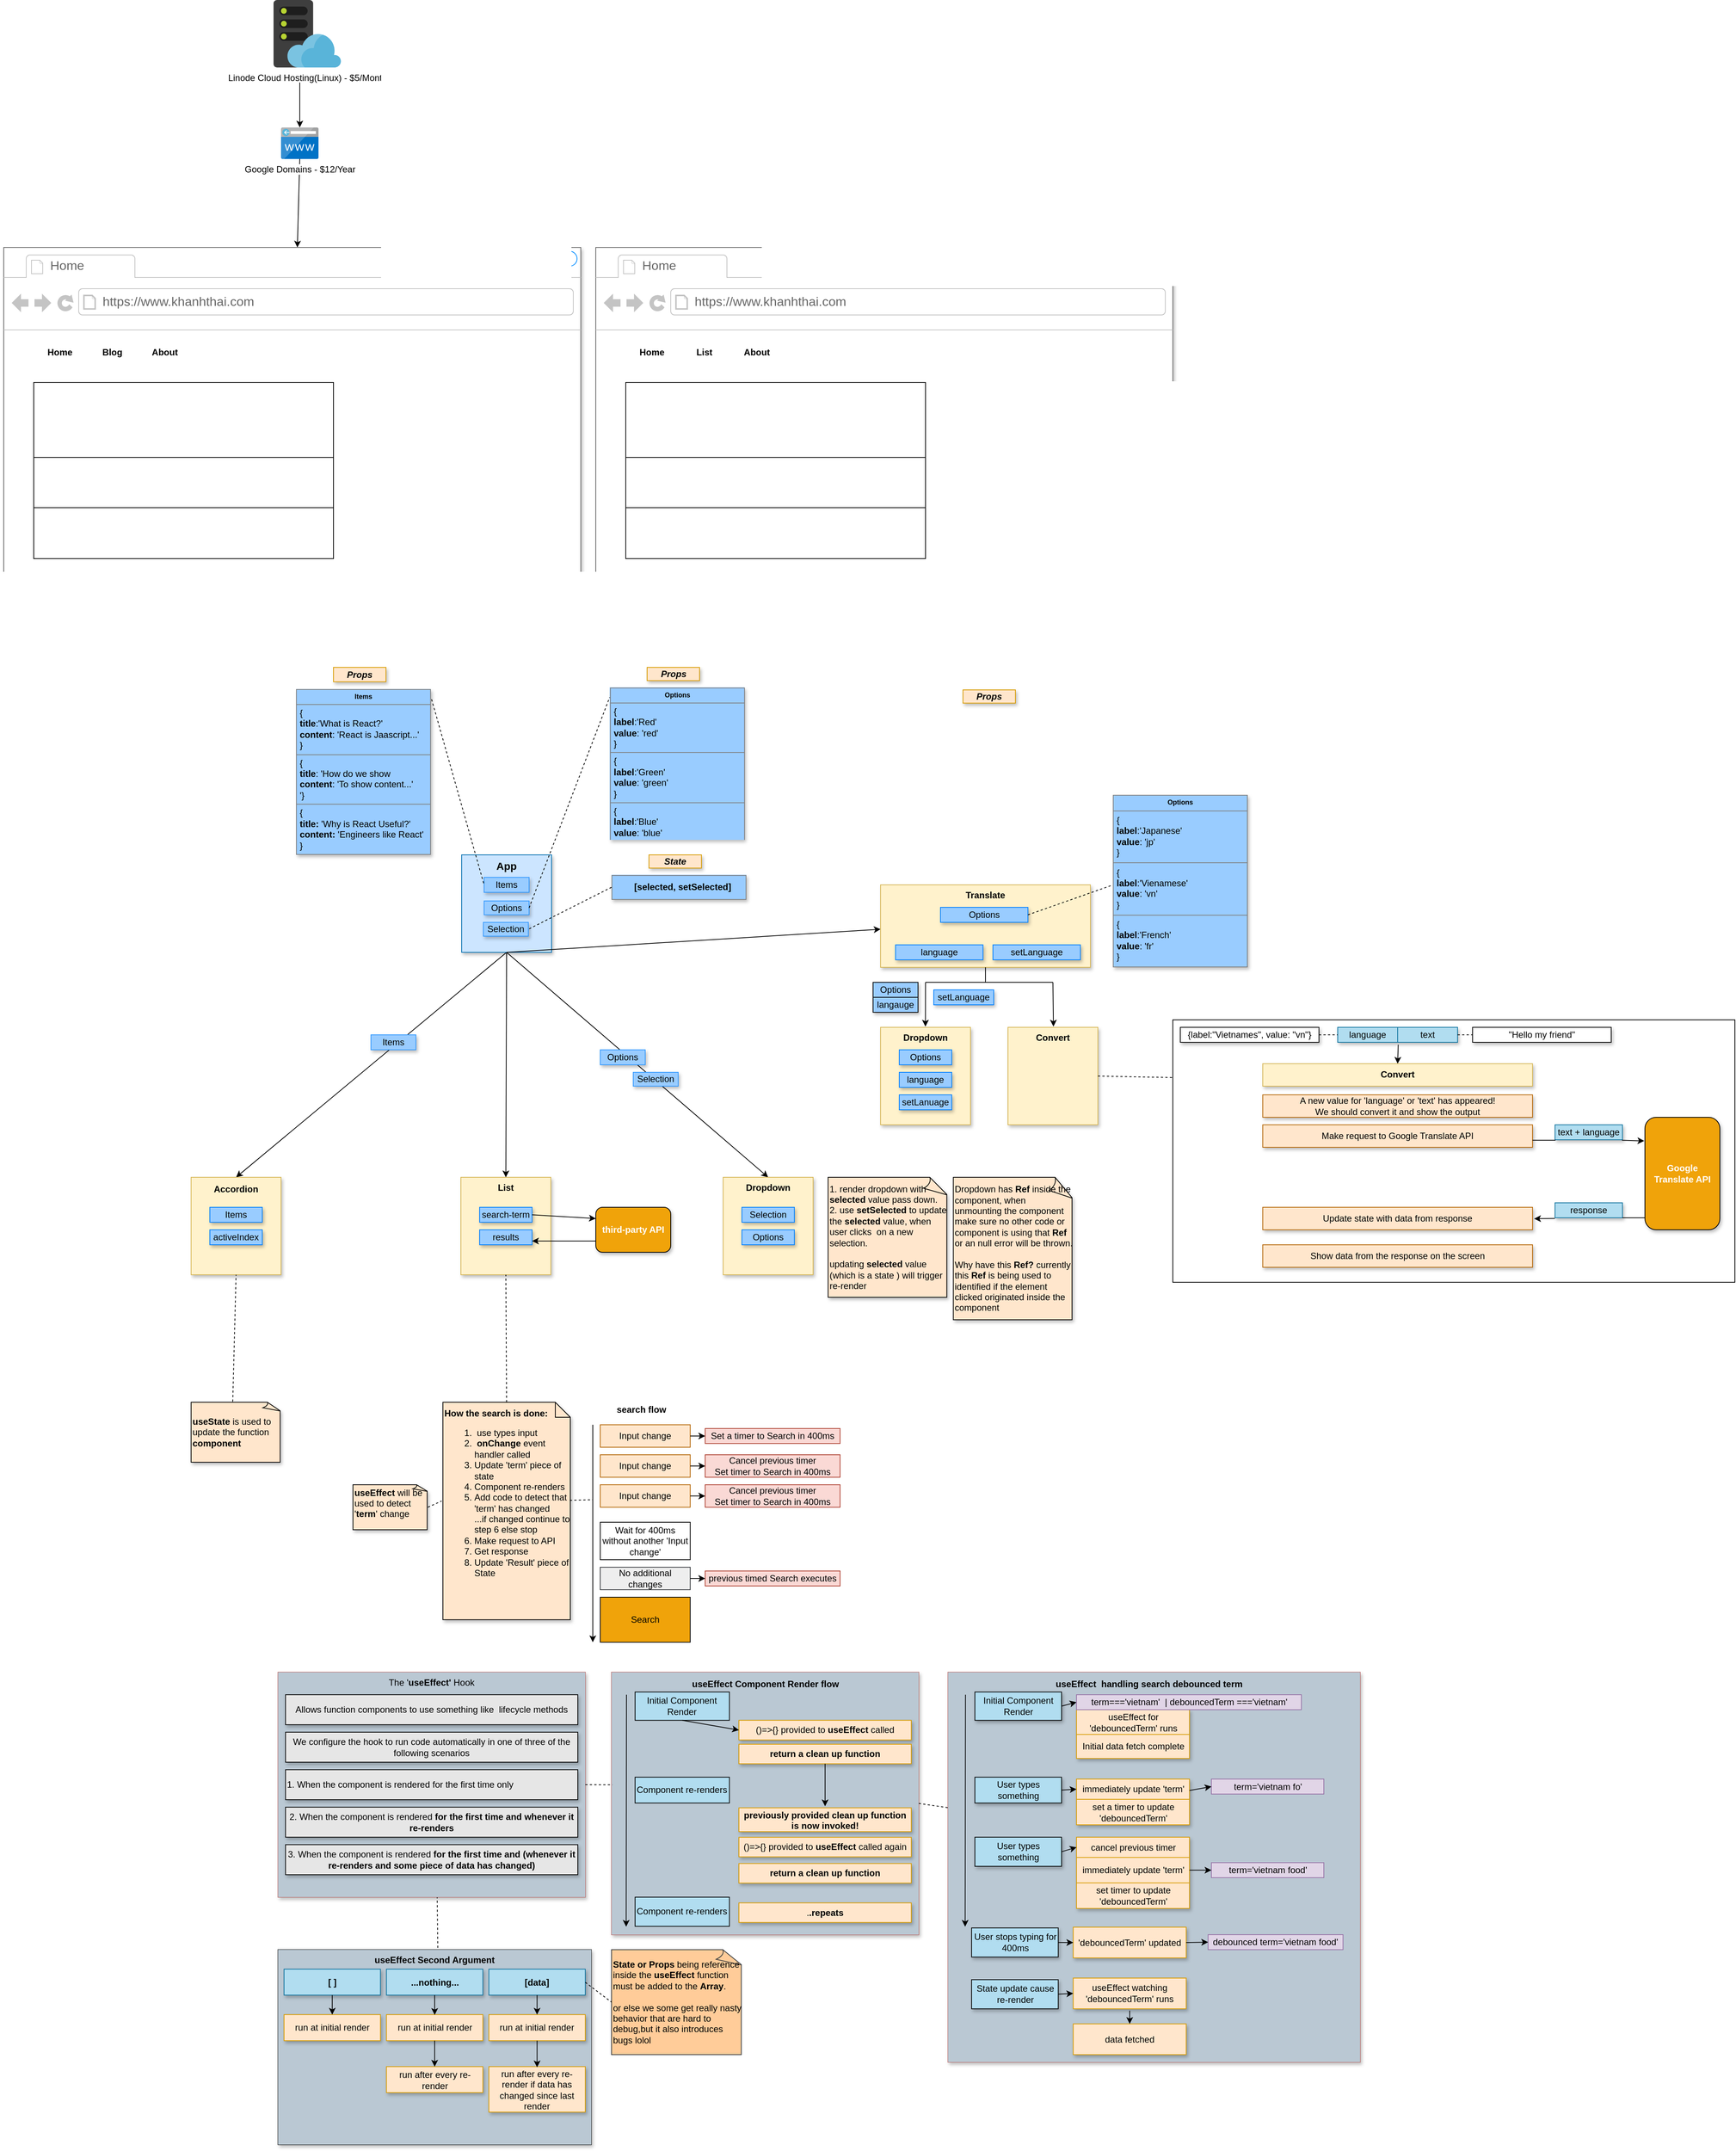 <mxfile version="14.2.2" type="github" pages="2">
  <diagram id="-8Po2za0VV15nlukF8d9" name="Page-1">
    <mxGraphModel dx="2324" dy="2991" grid="1" gridSize="10" guides="1" tooltips="1" connect="1" arrows="1" fold="1" page="1" pageScale="1" pageWidth="850" pageHeight="1100" math="0" shadow="0">
      <root>
        <mxCell id="0" />
        <mxCell id="1" parent="0" />
        <mxCell id="Qjcu9ngS-nQKVBeOm4ey-126" value="" style="shape=table;html=1;whiteSpace=wrap;startSize=0;container=1;collapsible=0;childLayout=tableLayout;" vertex="1" parent="1">
          <mxGeometry x="1120" y="-690" width="750" height="350" as="geometry" />
        </mxCell>
        <mxCell id="Qjcu9ngS-nQKVBeOm4ey-127" value="" style="shape=partialRectangle;html=1;whiteSpace=wrap;collapsible=0;dropTarget=0;pointerEvents=0;fillColor=none;top=0;left=0;bottom=0;right=0;points=[[0,0.5],[1,0.5]];portConstraint=eastwest;" vertex="1" parent="Qjcu9ngS-nQKVBeOm4ey-126">
          <mxGeometry width="750" height="350" as="geometry" />
        </mxCell>
        <mxCell id="Qjcu9ngS-nQKVBeOm4ey-128" value="" style="shape=partialRectangle;html=1;whiteSpace=wrap;connectable=0;overflow=hidden;fillColor=none;top=0;left=0;bottom=0;right=0;" vertex="1" parent="Qjcu9ngS-nQKVBeOm4ey-127">
          <mxGeometry width="750" height="350" as="geometry" />
        </mxCell>
        <mxCell id="C3cHuOe90c1Z_wrDlrV1-6" value="" style="endArrow=classic;html=1;fontColor=#FF66B3;exitX=0.5;exitY=1;exitDx=0;exitDy=0;entryX=0.5;entryY=0;entryDx=0;entryDy=0;" parent="1" source="C3cHuOe90c1Z_wrDlrV1-1" target="C3cHuOe90c1Z_wrDlrV1-5" edge="1">
          <mxGeometry width="50" height="50" relative="1" as="geometry">
            <mxPoint x="450" y="-670" as="sourcePoint" />
            <mxPoint x="500" y="-720" as="targetPoint" />
          </mxGeometry>
        </mxCell>
        <mxCell id="C3cHuOe90c1Z_wrDlrV1-11" value="Items" style="rounded=0;whiteSpace=wrap;html=1;shadow=1;glass=0;fillColor=#99CCFF;strokeColor=#3399FF;" parent="1" vertex="1">
          <mxGeometry x="50" y="-670" width="60" height="20" as="geometry" />
        </mxCell>
        <mxCell id="C3cHuOe90c1Z_wrDlrV1-236" value="" style="group" parent="1" vertex="1" connectable="0">
          <mxGeometry x="-190" y="-480" width="120" height="130" as="geometry" />
        </mxCell>
        <mxCell id="C3cHuOe90c1Z_wrDlrV1-5" value="&lt;div&gt;&lt;b&gt;Accordion&lt;/b&gt;&lt;font style=&quot;font-size: 14px&quot;&gt;&lt;br&gt;&lt;/font&gt;&lt;/div&gt;&lt;div&gt;&lt;br&gt;&lt;font style=&quot;font-size: 14px&quot;&gt;&lt;/font&gt;&lt;/div&gt;" style="rounded=0;whiteSpace=wrap;html=1;fillColor=#fff2cc;strokeColor=#d6b656;shadow=1;glass=0;verticalAlign=top;" parent="C3cHuOe90c1Z_wrDlrV1-236" vertex="1">
          <mxGeometry width="120" height="130" as="geometry" />
        </mxCell>
        <mxCell id="C3cHuOe90c1Z_wrDlrV1-12" value="Items" style="rounded=0;whiteSpace=wrap;html=1;shadow=1;glass=0;fillColor=#99CCFF;strokeColor=#007FFF;" parent="C3cHuOe90c1Z_wrDlrV1-236" vertex="1">
          <mxGeometry x="25" y="40" width="70" height="20" as="geometry" />
        </mxCell>
        <mxCell id="C3cHuOe90c1Z_wrDlrV1-235" value="activeIndex" style="rounded=0;whiteSpace=wrap;html=1;shadow=1;glass=0;fillColor=#99CCFF;strokeColor=#007FFF;" parent="C3cHuOe90c1Z_wrDlrV1-236" vertex="1">
          <mxGeometry x="25" y="70" width="70" height="20" as="geometry" />
        </mxCell>
        <mxCell id="C3cHuOe90c1Z_wrDlrV1-246" value="" style="group" parent="1" vertex="1" connectable="0">
          <mxGeometry x="170" y="-480" width="120" height="130" as="geometry" />
        </mxCell>
        <mxCell id="C3cHuOe90c1Z_wrDlrV1-247" value="&lt;b&gt;List&lt;/b&gt;" style="rounded=0;whiteSpace=wrap;html=1;fillColor=#fff2cc;strokeColor=#d6b656;shadow=1;glass=0;verticalAlign=top;" parent="C3cHuOe90c1Z_wrDlrV1-246" vertex="1">
          <mxGeometry width="120" height="130" as="geometry" />
        </mxCell>
        <mxCell id="C3cHuOe90c1Z_wrDlrV1-248" value="search-term" style="rounded=0;whiteSpace=wrap;html=1;shadow=1;glass=0;fillColor=#99CCFF;strokeColor=#007FFF;" parent="C3cHuOe90c1Z_wrDlrV1-246" vertex="1">
          <mxGeometry x="25" y="40" width="70" height="20" as="geometry" />
        </mxCell>
        <mxCell id="C3cHuOe90c1Z_wrDlrV1-249" value="results" style="rounded=0;whiteSpace=wrap;html=1;shadow=1;glass=0;fillColor=#99CCFF;strokeColor=#007FFF;" parent="C3cHuOe90c1Z_wrDlrV1-246" vertex="1">
          <mxGeometry x="25" y="70" width="70" height="20" as="geometry" />
        </mxCell>
        <mxCell id="C3cHuOe90c1Z_wrDlrV1-256" value="" style="endArrow=classic;html=1;fontSize=9;fontColor=#000000;exitX=0.5;exitY=1;exitDx=0;exitDy=0;entryX=0.5;entryY=0;entryDx=0;entryDy=0;" parent="1" source="C3cHuOe90c1Z_wrDlrV1-1" target="C3cHuOe90c1Z_wrDlrV1-247" edge="1">
          <mxGeometry width="50" height="50" relative="1" as="geometry">
            <mxPoint x="460" y="-630" as="sourcePoint" />
            <mxPoint x="510" y="-680" as="targetPoint" />
          </mxGeometry>
        </mxCell>
        <mxCell id="C3cHuOe90c1Z_wrDlrV1-257" value="&lt;div style=&quot;font-size: 12px&quot; align=&quot;center&quot;&gt;&lt;b&gt;third-party API&lt;br&gt;&lt;/b&gt;&lt;/div&gt;" style="rounded=1;whiteSpace=wrap;html=1;shadow=1;glass=0;sketch=0;fillColor=#f0a30a;fontSize=9;align=center;fontColor=#ffffff;" parent="1" vertex="1">
          <mxGeometry x="350" y="-440" width="100" height="60" as="geometry" />
        </mxCell>
        <mxCell id="C3cHuOe90c1Z_wrDlrV1-258" value="" style="endArrow=classic;html=1;fontSize=9;fontColor=#000000;exitX=1;exitY=0.5;exitDx=0;exitDy=0;entryX=0;entryY=0.25;entryDx=0;entryDy=0;" parent="1" source="C3cHuOe90c1Z_wrDlrV1-248" target="C3cHuOe90c1Z_wrDlrV1-257" edge="1">
          <mxGeometry width="50" height="50" relative="1" as="geometry">
            <mxPoint x="410" y="-410" as="sourcePoint" />
            <mxPoint x="460" y="-460" as="targetPoint" />
          </mxGeometry>
        </mxCell>
        <mxCell id="C3cHuOe90c1Z_wrDlrV1-259" value="" style="endArrow=classic;html=1;fontSize=9;fontColor=#000000;exitX=0;exitY=0.75;exitDx=0;exitDy=0;entryX=1;entryY=0.75;entryDx=0;entryDy=0;" parent="1" source="C3cHuOe90c1Z_wrDlrV1-257" target="C3cHuOe90c1Z_wrDlrV1-249" edge="1">
          <mxGeometry width="50" height="50" relative="1" as="geometry">
            <mxPoint x="410" y="-410" as="sourcePoint" />
            <mxPoint x="460" y="-460" as="targetPoint" />
          </mxGeometry>
        </mxCell>
        <mxCell id="C3cHuOe90c1Z_wrDlrV1-263" value="" style="endArrow=none;dashed=1;html=1;fontSize=9;fontColor=#000000;exitX=0.463;exitY=-0.009;exitDx=0;exitDy=0;exitPerimeter=0;entryX=0.5;entryY=1;entryDx=0;entryDy=0;" parent="1" source="C3cHuOe90c1Z_wrDlrV1-264" target="C3cHuOe90c1Z_wrDlrV1-5" edge="1">
          <mxGeometry width="50" height="50" relative="1" as="geometry">
            <mxPoint x="75.68" y="-300.6" as="sourcePoint" />
            <mxPoint x="200" y="-300" as="targetPoint" />
          </mxGeometry>
        </mxCell>
        <mxCell id="C3cHuOe90c1Z_wrDlrV1-264" value="&lt;font style=&quot;font-size: 12px&quot;&gt;&lt;b&gt;useState&lt;/b&gt; is used to update the function &lt;b&gt;component&lt;/b&gt;&lt;/font&gt;" style="whiteSpace=wrap;html=1;shape=mxgraph.basic.document;rounded=0;shadow=1;glass=0;sketch=0;strokeColor=#000000;fillColor=#FFE6CC;gradientColor=none;fontSize=9;fontColor=#000000;align=left;" parent="1" vertex="1">
          <mxGeometry x="-190" y="-180" width="120" height="80" as="geometry" />
        </mxCell>
        <mxCell id="C3cHuOe90c1Z_wrDlrV1-265" value="&lt;div style=&quot;font-size: 12px&quot; align=&quot;left&quot;&gt;&lt;font style=&quot;font-size: 12px&quot;&gt;&lt;b&gt;How the search is done:&lt;/b&gt;&lt;/font&gt;&lt;/div&gt;&lt;div style=&quot;font-size: 12px&quot; align=&quot;left&quot;&gt;&lt;ol&gt;&lt;li&gt;&lt;font style=&quot;font-size: 12px&quot;&gt;&lt;font style=&quot;font-size: 12px&quot;&gt;&lt;b&gt;&amp;nbsp;&lt;/b&gt;use types input&lt;/font&gt;&lt;/font&gt;&lt;/li&gt;&lt;li&gt;&lt;font style=&quot;font-size: 12px&quot;&gt;&amp;nbsp;&lt;b&gt;onChange &lt;/b&gt;event handler called&lt;/font&gt;&lt;/li&gt;&lt;li&gt;&lt;font style=&quot;font-size: 12px&quot;&gt;Update &#39;term&#39; piece of state&lt;/font&gt;&lt;/li&gt;&lt;li&gt;&lt;font style=&quot;font-size: 12px&quot;&gt;Component re-renders&lt;/font&gt;&lt;/li&gt;&lt;li&gt;&lt;font style=&quot;font-size: 12px&quot;&gt;Add code to detect that &#39;term&#39; has changed&lt;br&gt;...if changed continue to step 6 else stop&lt;/font&gt;&lt;/li&gt;&lt;li&gt;&lt;font style=&quot;font-size: 12px&quot;&gt;Make request to API&lt;/font&gt;&lt;/li&gt;&lt;li&gt;&lt;font style=&quot;font-size: 12px&quot;&gt;Get response&lt;/font&gt;&lt;/li&gt;&lt;li&gt;&lt;font style=&quot;font-size: 12px&quot;&gt;Update &#39;Result&#39; piece of State &lt;br&gt;&lt;/font&gt;&lt;/li&gt;&lt;/ol&gt;&lt;/div&gt;&lt;div style=&quot;font-size: 12px&quot; align=&quot;left&quot;&gt;&lt;font style=&quot;font-size: 12px&quot;&gt;&lt;br&gt;&lt;/font&gt;&lt;/div&gt;&lt;div align=&quot;left&quot;&gt;&lt;font style=&quot;font-size: 9px&quot;&gt;&lt;b&gt;&lt;br&gt;&lt;/b&gt;&lt;/font&gt;&lt;/div&gt;&lt;div align=&quot;left&quot;&gt;&lt;font style=&quot;font-size: 9px&quot;&gt;&lt;br&gt;&lt;/font&gt;&lt;/div&gt;" style="shape=note;size=20;whiteSpace=wrap;html=1;rounded=0;shadow=1;glass=0;sketch=0;strokeColor=#000000;fillColor=#FFE6CC;gradientColor=none;fontSize=9;fontColor=#000000;align=left;" parent="1" vertex="1">
          <mxGeometry x="146" y="-180" width="170" height="290" as="geometry" />
        </mxCell>
        <mxCell id="C3cHuOe90c1Z_wrDlrV1-266" value="" style="endArrow=none;dashed=1;html=1;fontSize=9;fontColor=#000000;entryX=0.5;entryY=1;entryDx=0;entryDy=0;exitX=0.5;exitY=0;exitDx=0;exitDy=0;exitPerimeter=0;" parent="1" source="C3cHuOe90c1Z_wrDlrV1-265" target="C3cHuOe90c1Z_wrDlrV1-247" edge="1">
          <mxGeometry width="50" height="50" relative="1" as="geometry">
            <mxPoint x="150" y="-250" as="sourcePoint" />
            <mxPoint x="200" y="-300" as="targetPoint" />
          </mxGeometry>
        </mxCell>
        <mxCell id="C3cHuOe90c1Z_wrDlrV1-267" value="&lt;div style=&quot;font-size: 12px&quot;&gt;&lt;b&gt;useEffect&lt;/b&gt; will be used to detect &#39;&lt;b&gt;term&lt;/b&gt;&#39; change&lt;/div&gt;&lt;div&gt;&lt;br&gt; &lt;/div&gt;" style="whiteSpace=wrap;html=1;shape=mxgraph.basic.document;rounded=0;shadow=1;glass=0;sketch=0;strokeColor=#000000;fillColor=#FFE6CC;gradientColor=none;fontSize=9;fontColor=#000000;align=left;" parent="1" vertex="1">
          <mxGeometry x="26" y="-70" width="100" height="60" as="geometry" />
        </mxCell>
        <mxCell id="C3cHuOe90c1Z_wrDlrV1-269" value="" style="endArrow=none;dashed=1;html=1;fontSize=9;fontColor=#000000;exitX=1;exitY=0.5;exitDx=0;exitDy=0;exitPerimeter=0;entryX=-0.01;entryY=0.454;entryDx=0;entryDy=0;entryPerimeter=0;" parent="1" source="C3cHuOe90c1Z_wrDlrV1-267" target="C3cHuOe90c1Z_wrDlrV1-265" edge="1">
          <mxGeometry width="50" height="50" relative="1" as="geometry">
            <mxPoint x="96" as="sourcePoint" />
            <mxPoint x="106" y="-50" as="targetPoint" />
          </mxGeometry>
        </mxCell>
        <mxCell id="C3cHuOe90c1Z_wrDlrV1-317" value="" style="group" parent="1" vertex="1" connectable="0">
          <mxGeometry x="-74" y="180" width="410" height="300" as="geometry" />
        </mxCell>
        <mxCell id="C3cHuOe90c1Z_wrDlrV1-314" value="" style="shape=table;html=1;whiteSpace=wrap;startSize=0;container=1;collapsible=0;childLayout=tableLayout;fillColor=#f8cecc;shadow=1;strokeColor=#b85450;" parent="C3cHuOe90c1Z_wrDlrV1-317" vertex="1">
          <mxGeometry width="410" height="300" as="geometry" />
        </mxCell>
        <mxCell id="C3cHuOe90c1Z_wrDlrV1-315" value="" style="shape=partialRectangle;html=1;whiteSpace=wrap;collapsible=0;dropTarget=0;pointerEvents=0;fillColor=#bac8d3;top=0;left=0;bottom=0;right=0;points=[[0,0.5],[1,0.5]];portConstraint=eastwest;strokeColor=#23445d;verticalAlign=top;" parent="C3cHuOe90c1Z_wrDlrV1-314" vertex="1">
          <mxGeometry width="410" height="300" as="geometry" />
        </mxCell>
        <mxCell id="C3cHuOe90c1Z_wrDlrV1-316" value="&lt;div&gt;The &#39;&lt;b&gt;useEffect&#39; &lt;/b&gt;Hook&lt;br&gt;&lt;/div&gt;&lt;div&gt;&lt;/div&gt;" style="shape=partialRectangle;html=1;whiteSpace=wrap;connectable=0;overflow=hidden;fillColor=none;top=0;left=0;bottom=0;right=0;verticalAlign=top;" parent="C3cHuOe90c1Z_wrDlrV1-315" vertex="1">
          <mxGeometry width="410" height="300" as="geometry" />
        </mxCell>
        <mxCell id="C3cHuOe90c1Z_wrDlrV1-288" value="" style="shape=table;html=1;whiteSpace=wrap;startSize=0;container=1;collapsible=0;childLayout=tableLayout;fillColor=#E6E6E6;shadow=1;" parent="C3cHuOe90c1Z_wrDlrV1-317" vertex="1">
          <mxGeometry x="10" y="30" width="390" height="40" as="geometry" />
        </mxCell>
        <mxCell id="C3cHuOe90c1Z_wrDlrV1-289" value="" style="shape=partialRectangle;html=1;whiteSpace=wrap;collapsible=0;dropTarget=0;pointerEvents=0;fillColor=none;top=0;left=0;bottom=0;right=0;points=[[0,0.5],[1,0.5]];portConstraint=eastwest;" parent="C3cHuOe90c1Z_wrDlrV1-288" vertex="1">
          <mxGeometry width="390" height="40" as="geometry" />
        </mxCell>
        <mxCell id="C3cHuOe90c1Z_wrDlrV1-290" value="&lt;div&gt;Allows function components to use something like&amp;nbsp; lifecycle methods&lt;br&gt;&lt;/div&gt;&lt;div&gt;&lt;/div&gt;" style="shape=partialRectangle;html=1;whiteSpace=wrap;connectable=0;overflow=hidden;fillColor=none;top=0;left=0;bottom=0;right=0;" parent="C3cHuOe90c1Z_wrDlrV1-289" vertex="1">
          <mxGeometry width="390" height="40" as="geometry" />
        </mxCell>
        <mxCell id="C3cHuOe90c1Z_wrDlrV1-294" value="" style="shape=table;html=1;whiteSpace=wrap;startSize=0;container=1;collapsible=0;childLayout=tableLayout;fillColor=#E6E6E6;shadow=1;" parent="C3cHuOe90c1Z_wrDlrV1-317" vertex="1">
          <mxGeometry x="10" y="80" width="390" height="40" as="geometry" />
        </mxCell>
        <mxCell id="C3cHuOe90c1Z_wrDlrV1-295" value="" style="shape=partialRectangle;html=1;whiteSpace=wrap;collapsible=0;dropTarget=0;pointerEvents=0;fillColor=none;top=0;left=0;bottom=0;right=0;points=[[0,0.5],[1,0.5]];portConstraint=eastwest;" parent="C3cHuOe90c1Z_wrDlrV1-294" vertex="1">
          <mxGeometry width="390" height="40" as="geometry" />
        </mxCell>
        <mxCell id="C3cHuOe90c1Z_wrDlrV1-296" value="We configure the hook to run code automatically in one of three of the following scenarios" style="shape=partialRectangle;html=1;whiteSpace=wrap;connectable=0;overflow=hidden;fillColor=none;top=0;left=0;bottom=0;right=0;" parent="C3cHuOe90c1Z_wrDlrV1-295" vertex="1">
          <mxGeometry width="390" height="40" as="geometry" />
        </mxCell>
        <mxCell id="C3cHuOe90c1Z_wrDlrV1-297" value="" style="shape=table;html=1;whiteSpace=wrap;startSize=0;container=1;collapsible=0;childLayout=tableLayout;fillColor=#E6E6E6;shadow=1;" parent="C3cHuOe90c1Z_wrDlrV1-317" vertex="1">
          <mxGeometry x="10" y="130" width="390" height="40" as="geometry" />
        </mxCell>
        <mxCell id="C3cHuOe90c1Z_wrDlrV1-298" value="" style="shape=partialRectangle;html=1;whiteSpace=wrap;collapsible=0;dropTarget=0;pointerEvents=0;fillColor=none;top=0;left=0;bottom=0;right=0;points=[[0,0.5],[1,0.5]];portConstraint=eastwest;" parent="C3cHuOe90c1Z_wrDlrV1-297" vertex="1">
          <mxGeometry width="390" height="40" as="geometry" />
        </mxCell>
        <mxCell id="C3cHuOe90c1Z_wrDlrV1-299" value="&lt;div align=&quot;left&quot;&gt;1. When the component is rendered for the first time only&lt;/div&gt;" style="shape=partialRectangle;html=1;whiteSpace=wrap;connectable=0;overflow=hidden;fillColor=none;top=0;left=0;bottom=0;right=0;align=left;" parent="C3cHuOe90c1Z_wrDlrV1-298" vertex="1">
          <mxGeometry width="390" height="40" as="geometry" />
        </mxCell>
        <mxCell id="C3cHuOe90c1Z_wrDlrV1-307" value="" style="shape=table;html=1;whiteSpace=wrap;startSize=0;container=1;collapsible=0;childLayout=tableLayout;fillColor=#E6E6E6;shadow=1;" parent="C3cHuOe90c1Z_wrDlrV1-317" vertex="1">
          <mxGeometry x="10" y="180" width="390" height="40" as="geometry" />
        </mxCell>
        <mxCell id="C3cHuOe90c1Z_wrDlrV1-308" value="" style="shape=partialRectangle;html=1;whiteSpace=wrap;collapsible=0;dropTarget=0;pointerEvents=0;fillColor=none;top=0;left=0;bottom=0;right=0;points=[[0,0.5],[1,0.5]];portConstraint=eastwest;" parent="C3cHuOe90c1Z_wrDlrV1-307" vertex="1">
          <mxGeometry width="390" height="40" as="geometry" />
        </mxCell>
        <mxCell id="C3cHuOe90c1Z_wrDlrV1-309" value="2. When the component is rendered &lt;b&gt;for&lt;/b&gt; &lt;b&gt;the first time and whenever it re-renders &lt;/b&gt;" style="shape=partialRectangle;html=1;whiteSpace=wrap;connectable=0;overflow=hidden;fillColor=none;top=0;left=0;bottom=0;right=0;" parent="C3cHuOe90c1Z_wrDlrV1-308" vertex="1">
          <mxGeometry width="390" height="40" as="geometry" />
        </mxCell>
        <mxCell id="C3cHuOe90c1Z_wrDlrV1-310" value="" style="shape=table;html=1;whiteSpace=wrap;startSize=0;container=1;collapsible=0;childLayout=tableLayout;fillColor=#E6E6E6;shadow=1;" parent="C3cHuOe90c1Z_wrDlrV1-317" vertex="1">
          <mxGeometry x="10" y="230" width="390" height="40" as="geometry" />
        </mxCell>
        <mxCell id="C3cHuOe90c1Z_wrDlrV1-311" value="" style="shape=partialRectangle;html=1;whiteSpace=wrap;collapsible=0;dropTarget=0;pointerEvents=0;fillColor=none;top=0;left=0;bottom=0;right=0;points=[[0,0.5],[1,0.5]];portConstraint=eastwest;" parent="C3cHuOe90c1Z_wrDlrV1-310" vertex="1">
          <mxGeometry width="390" height="40" as="geometry" />
        </mxCell>
        <mxCell id="C3cHuOe90c1Z_wrDlrV1-312" value="3. When the component is rendered &lt;b&gt;for the first time and (whenever it re-renders and some piece of data has changed)&lt;/b&gt;" style="shape=partialRectangle;html=1;whiteSpace=wrap;connectable=0;overflow=hidden;fillColor=none;top=0;left=0;bottom=0;right=0;" parent="C3cHuOe90c1Z_wrDlrV1-311" vertex="1">
          <mxGeometry width="390" height="40" as="geometry" />
        </mxCell>
        <mxCell id="lFvOslzJAQaV-QPwmBwl-3" value="Input change" style="rounded=0;whiteSpace=wrap;html=1;strokeColor=#b46504;fillColor=#FFE6CC;" parent="1" vertex="1">
          <mxGeometry x="356" y="-150" width="120" height="30" as="geometry" />
        </mxCell>
        <mxCell id="lFvOslzJAQaV-QPwmBwl-4" value="Input change" style="rounded=0;whiteSpace=wrap;html=1;strokeColor=#b46504;fillColor=#FFE6CC;" parent="1" vertex="1">
          <mxGeometry x="356" y="-110" width="120" height="30" as="geometry" />
        </mxCell>
        <mxCell id="lFvOslzJAQaV-QPwmBwl-5" value="Input change" style="rounded=0;whiteSpace=wrap;html=1;strokeColor=#b46504;fillColor=#FFE6CC;" parent="1" vertex="1">
          <mxGeometry x="356" y="-70" width="120" height="30" as="geometry" />
        </mxCell>
        <mxCell id="lFvOslzJAQaV-QPwmBwl-7" value="" style="endArrow=classic;html=1;" parent="1" edge="1">
          <mxGeometry width="50" height="50" relative="1" as="geometry">
            <mxPoint x="346" y="-150" as="sourcePoint" />
            <mxPoint x="346" y="140" as="targetPoint" />
          </mxGeometry>
        </mxCell>
        <mxCell id="lFvOslzJAQaV-QPwmBwl-8" value="Wait for 400ms without another &#39;Input change&#39;" style="rounded=0;whiteSpace=wrap;html=1;fillColor=none;" parent="1" vertex="1">
          <mxGeometry x="356" y="-20" width="120" height="50" as="geometry" />
        </mxCell>
        <mxCell id="lFvOslzJAQaV-QPwmBwl-9" value="No additional changes" style="rounded=0;whiteSpace=wrap;html=1;fillColor=#eeeeee;strokeColor=#36393d;" parent="1" vertex="1">
          <mxGeometry x="356" y="40" width="120" height="30" as="geometry" />
        </mxCell>
        <mxCell id="lFvOslzJAQaV-QPwmBwl-10" value="Search" style="rounded=0;whiteSpace=wrap;html=1;fillColor=#F0A30A;" parent="1" vertex="1">
          <mxGeometry x="356" y="80" width="120" height="60" as="geometry" />
        </mxCell>
        <mxCell id="lFvOslzJAQaV-QPwmBwl-11" value="&lt;b&gt;search flow&lt;/b&gt;" style="text;html=1;strokeColor=none;fillColor=none;align=center;verticalAlign=middle;whiteSpace=wrap;rounded=0;" parent="1" vertex="1">
          <mxGeometry x="356" y="-180" width="110" height="20" as="geometry" />
        </mxCell>
        <mxCell id="lFvOslzJAQaV-QPwmBwl-12" value="" style="endArrow=none;dashed=1;html=1;exitX=0.996;exitY=0.451;exitDx=0;exitDy=0;exitPerimeter=0;" parent="1" source="C3cHuOe90c1Z_wrDlrV1-265" edge="1">
          <mxGeometry width="50" height="50" relative="1" as="geometry">
            <mxPoint x="286" y="-10" as="sourcePoint" />
            <mxPoint x="346" y="-50" as="targetPoint" />
          </mxGeometry>
        </mxCell>
        <mxCell id="lFvOslzJAQaV-QPwmBwl-13" value="Set a timer to Search in 400ms" style="rounded=0;whiteSpace=wrap;html=1;strokeColor=#ae4132;fillColor=#fad9d5;" parent="1" vertex="1">
          <mxGeometry x="496" y="-145" width="180" height="20" as="geometry" />
        </mxCell>
        <mxCell id="lFvOslzJAQaV-QPwmBwl-16" value="" style="endArrow=classic;html=1;exitX=1;exitY=0.5;exitDx=0;exitDy=0;entryX=0;entryY=0.5;entryDx=0;entryDy=0;" parent="1" source="lFvOslzJAQaV-QPwmBwl-3" target="lFvOslzJAQaV-QPwmBwl-13" edge="1">
          <mxGeometry width="50" height="50" relative="1" as="geometry">
            <mxPoint x="556" y="-40" as="sourcePoint" />
            <mxPoint x="606" y="-90" as="targetPoint" />
          </mxGeometry>
        </mxCell>
        <mxCell id="lFvOslzJAQaV-QPwmBwl-17" value="&lt;div&gt;Cancel previous timer&lt;/div&gt;&lt;div&gt;Set timer to Search in 400ms&lt;br&gt;&lt;/div&gt;" style="rounded=0;whiteSpace=wrap;html=1;strokeColor=#ae4132;fillColor=#fad9d5;" parent="1" vertex="1">
          <mxGeometry x="496" y="-110" width="180" height="30" as="geometry" />
        </mxCell>
        <mxCell id="lFvOslzJAQaV-QPwmBwl-18" value="&lt;div&gt;Cancel previous timer&lt;/div&gt;&lt;div&gt;Set timer to Search in 400ms&lt;br&gt;&lt;/div&gt;" style="rounded=0;whiteSpace=wrap;html=1;strokeColor=#ae4132;fillColor=#fad9d5;" parent="1" vertex="1">
          <mxGeometry x="496" y="-70" width="180" height="30" as="geometry" />
        </mxCell>
        <mxCell id="lFvOslzJAQaV-QPwmBwl-19" value="" style="endArrow=classic;html=1;exitX=1;exitY=0.5;exitDx=0;exitDy=0;entryX=0;entryY=0.5;entryDx=0;entryDy=0;" parent="1" source="lFvOslzJAQaV-QPwmBwl-4" target="lFvOslzJAQaV-QPwmBwl-17" edge="1">
          <mxGeometry width="50" height="50" relative="1" as="geometry">
            <mxPoint x="556" y="30" as="sourcePoint" />
            <mxPoint x="606" y="-20" as="targetPoint" />
          </mxGeometry>
        </mxCell>
        <mxCell id="lFvOslzJAQaV-QPwmBwl-20" value="" style="endArrow=classic;html=1;exitX=1;exitY=0.5;exitDx=0;exitDy=0;entryX=0;entryY=0.5;entryDx=0;entryDy=0;" parent="1" source="lFvOslzJAQaV-QPwmBwl-5" target="lFvOslzJAQaV-QPwmBwl-18" edge="1">
          <mxGeometry width="50" height="50" relative="1" as="geometry">
            <mxPoint x="556" y="30" as="sourcePoint" />
            <mxPoint x="606" y="-20" as="targetPoint" />
          </mxGeometry>
        </mxCell>
        <mxCell id="lFvOslzJAQaV-QPwmBwl-21" value="&lt;div&gt;previous timed Search executes&lt;br&gt;&lt;/div&gt;" style="rounded=0;whiteSpace=wrap;html=1;strokeColor=#ae4132;fillColor=#fad9d5;" parent="1" vertex="1">
          <mxGeometry x="496" y="45" width="180" height="20" as="geometry" />
        </mxCell>
        <mxCell id="lFvOslzJAQaV-QPwmBwl-22" value="" style="endArrow=classic;html=1;exitX=1;exitY=0.5;exitDx=0;exitDy=0;entryX=0;entryY=0.5;entryDx=0;entryDy=0;" parent="1" source="lFvOslzJAQaV-QPwmBwl-9" target="lFvOslzJAQaV-QPwmBwl-21" edge="1">
          <mxGeometry width="50" height="50" relative="1" as="geometry">
            <mxPoint x="556" y="30" as="sourcePoint" />
            <mxPoint x="606" y="-20" as="targetPoint" />
          </mxGeometry>
        </mxCell>
        <mxCell id="lFvOslzJAQaV-QPwmBwl-26" value="" style="group" parent="1" vertex="1" connectable="0">
          <mxGeometry x="-74" y="550" width="410" height="260" as="geometry" />
        </mxCell>
        <mxCell id="C3cHuOe90c1Z_wrDlrV1-321" value="" style="group" parent="lFvOslzJAQaV-QPwmBwl-26" vertex="1" connectable="0">
          <mxGeometry width="329.608" height="260" as="geometry" />
        </mxCell>
        <mxCell id="C3cHuOe90c1Z_wrDlrV1-322" value="" style="shape=table;html=1;whiteSpace=wrap;startSize=0;container=1;collapsible=0;childLayout=tableLayout;fillColor=#E6E6E6;shadow=1;" parent="C3cHuOe90c1Z_wrDlrV1-321" vertex="1">
          <mxGeometry width="418.039" height="260" as="geometry" />
        </mxCell>
        <mxCell id="C3cHuOe90c1Z_wrDlrV1-323" value="" style="shape=partialRectangle;html=1;whiteSpace=wrap;collapsible=0;dropTarget=0;pointerEvents=0;fillColor=#bac8d3;top=0;left=0;bottom=0;right=0;points=[[0,0.5],[1,0.5]];portConstraint=eastwest;strokeColor=#23445d;verticalAlign=top;" parent="C3cHuOe90c1Z_wrDlrV1-322" vertex="1">
          <mxGeometry width="418.039" height="260" as="geometry" />
        </mxCell>
        <mxCell id="C3cHuOe90c1Z_wrDlrV1-324" value="&lt;div&gt;&lt;b&gt;useEffect Second Argument&lt;/b&gt;&lt;br&gt;&lt;/div&gt;&lt;div&gt;&lt;/div&gt;" style="shape=partialRectangle;html=1;whiteSpace=wrap;connectable=0;overflow=hidden;fillColor=none;top=0;left=0;bottom=0;right=0;verticalAlign=top;" parent="C3cHuOe90c1Z_wrDlrV1-323" vertex="1">
          <mxGeometry width="418" height="260" as="geometry" />
        </mxCell>
        <mxCell id="C3cHuOe90c1Z_wrDlrV1-325" value="" style="shape=table;html=1;whiteSpace=wrap;startSize=0;container=1;collapsible=0;childLayout=tableLayout;fillColor=#b1ddf0;shadow=1;strokeColor=#10739e;" parent="C3cHuOe90c1Z_wrDlrV1-321" vertex="1">
          <mxGeometry x="8.039" y="26" width="128.627" height="34.667" as="geometry" />
        </mxCell>
        <mxCell id="C3cHuOe90c1Z_wrDlrV1-326" value="" style="shape=partialRectangle;html=1;whiteSpace=wrap;collapsible=0;dropTarget=0;pointerEvents=0;fillColor=none;top=0;left=0;bottom=0;right=0;points=[[0,0.5],[1,0.5]];portConstraint=eastwest;" parent="C3cHuOe90c1Z_wrDlrV1-325" vertex="1">
          <mxGeometry width="128.627" height="35" as="geometry" />
        </mxCell>
        <mxCell id="C3cHuOe90c1Z_wrDlrV1-327" value="&lt;div&gt;&lt;b&gt;[ ]&lt;br&gt;&lt;/b&gt;&lt;/div&gt;&lt;div&gt;&lt;/div&gt;" style="shape=partialRectangle;html=1;whiteSpace=wrap;connectable=0;overflow=hidden;fillColor=none;top=0;left=0;bottom=0;right=0;" parent="C3cHuOe90c1Z_wrDlrV1-326" vertex="1">
          <mxGeometry width="129" height="35" as="geometry" />
        </mxCell>
        <mxCell id="C3cHuOe90c1Z_wrDlrV1-340" value="" style="shape=table;html=1;whiteSpace=wrap;startSize=0;container=1;collapsible=0;childLayout=tableLayout;fillColor=#b1ddf0;shadow=1;strokeColor=#10739e;" parent="lFvOslzJAQaV-QPwmBwl-26" vertex="1">
          <mxGeometry x="144.706" y="26" width="128.627" height="34.667" as="geometry" />
        </mxCell>
        <mxCell id="C3cHuOe90c1Z_wrDlrV1-341" value="" style="shape=partialRectangle;html=1;whiteSpace=wrap;collapsible=0;dropTarget=0;pointerEvents=0;fillColor=none;top=0;left=0;bottom=0;right=0;points=[[0,0.5],[1,0.5]];portConstraint=eastwest;" parent="C3cHuOe90c1Z_wrDlrV1-340" vertex="1">
          <mxGeometry width="128.627" height="35" as="geometry" />
        </mxCell>
        <mxCell id="C3cHuOe90c1Z_wrDlrV1-342" value="&lt;div&gt;&lt;b&gt;...nothing...&lt;br&gt;&lt;/b&gt;&lt;/div&gt;&lt;div&gt;&lt;/div&gt;" style="shape=partialRectangle;html=1;whiteSpace=wrap;connectable=0;overflow=hidden;fillColor=none;top=0;left=0;bottom=0;right=0;" parent="C3cHuOe90c1Z_wrDlrV1-341" vertex="1">
          <mxGeometry width="129" height="35" as="geometry" />
        </mxCell>
        <mxCell id="C3cHuOe90c1Z_wrDlrV1-343" value="" style="shape=table;html=1;whiteSpace=wrap;startSize=0;container=1;collapsible=0;childLayout=tableLayout;fillColor=#b1ddf0;shadow=1;strokeColor=#10739e;" parent="lFvOslzJAQaV-QPwmBwl-26" vertex="1">
          <mxGeometry x="281.373" y="26" width="128.627" height="34.667" as="geometry" />
        </mxCell>
        <mxCell id="C3cHuOe90c1Z_wrDlrV1-344" value="" style="shape=partialRectangle;html=1;whiteSpace=wrap;collapsible=0;dropTarget=0;pointerEvents=0;fillColor=none;top=0;left=0;bottom=0;right=0;points=[[0,0.5],[1,0.5]];portConstraint=eastwest;" parent="C3cHuOe90c1Z_wrDlrV1-343" vertex="1">
          <mxGeometry width="128.627" height="35" as="geometry" />
        </mxCell>
        <mxCell id="C3cHuOe90c1Z_wrDlrV1-345" value="&lt;div&gt;&lt;b&gt;[data]&lt;br&gt;&lt;/b&gt;&lt;/div&gt;&lt;div&gt;&lt;/div&gt;" style="shape=partialRectangle;html=1;whiteSpace=wrap;connectable=0;overflow=hidden;fillColor=none;top=0;left=0;bottom=0;right=0;" parent="C3cHuOe90c1Z_wrDlrV1-344" vertex="1">
          <mxGeometry width="129" height="35" as="geometry" />
        </mxCell>
        <mxCell id="C3cHuOe90c1Z_wrDlrV1-346" value="" style="shape=table;html=1;whiteSpace=wrap;startSize=0;container=1;collapsible=0;childLayout=tableLayout;fillColor=#ffe6cc;shadow=1;strokeColor=#d79b00;" parent="lFvOslzJAQaV-QPwmBwl-26" vertex="1">
          <mxGeometry x="8.039" y="86.667" width="128.627" height="34.667" as="geometry" />
        </mxCell>
        <mxCell id="C3cHuOe90c1Z_wrDlrV1-347" value="" style="shape=partialRectangle;html=1;whiteSpace=wrap;collapsible=0;dropTarget=0;pointerEvents=0;fillColor=none;top=0;left=0;bottom=0;right=0;points=[[0,0.5],[1,0.5]];portConstraint=eastwest;" parent="C3cHuOe90c1Z_wrDlrV1-346" vertex="1">
          <mxGeometry width="128.627" height="35" as="geometry" />
        </mxCell>
        <mxCell id="C3cHuOe90c1Z_wrDlrV1-348" value="run at initial render" style="shape=partialRectangle;html=1;whiteSpace=wrap;connectable=0;overflow=hidden;fillColor=none;top=0;left=0;bottom=0;right=0;" parent="C3cHuOe90c1Z_wrDlrV1-347" vertex="1">
          <mxGeometry width="129" height="35" as="geometry" />
        </mxCell>
        <mxCell id="C3cHuOe90c1Z_wrDlrV1-352" value="" style="shape=table;html=1;whiteSpace=wrap;startSize=0;container=1;collapsible=0;childLayout=tableLayout;fillColor=#ffe6cc;shadow=1;strokeColor=#d79b00;" parent="lFvOslzJAQaV-QPwmBwl-26" vertex="1">
          <mxGeometry x="144.706" y="86.667" width="128.627" height="34.667" as="geometry" />
        </mxCell>
        <mxCell id="C3cHuOe90c1Z_wrDlrV1-353" value="" style="shape=partialRectangle;html=1;whiteSpace=wrap;collapsible=0;dropTarget=0;pointerEvents=0;fillColor=none;top=0;left=0;bottom=0;right=0;points=[[0,0.5],[1,0.5]];portConstraint=eastwest;" parent="C3cHuOe90c1Z_wrDlrV1-352" vertex="1">
          <mxGeometry width="128.627" height="35" as="geometry" />
        </mxCell>
        <mxCell id="C3cHuOe90c1Z_wrDlrV1-354" value="run at initial render" style="shape=partialRectangle;html=1;whiteSpace=wrap;connectable=0;overflow=hidden;fillColor=none;top=0;left=0;bottom=0;right=0;" parent="C3cHuOe90c1Z_wrDlrV1-353" vertex="1">
          <mxGeometry width="129" height="35" as="geometry" />
        </mxCell>
        <mxCell id="C3cHuOe90c1Z_wrDlrV1-355" value="" style="shape=table;html=1;whiteSpace=wrap;startSize=0;container=1;collapsible=0;childLayout=tableLayout;fillColor=#ffe6cc;shadow=1;strokeColor=#d79b00;" parent="lFvOslzJAQaV-QPwmBwl-26" vertex="1">
          <mxGeometry x="281.373" y="86.667" width="128.627" height="34.667" as="geometry" />
        </mxCell>
        <mxCell id="C3cHuOe90c1Z_wrDlrV1-356" value="" style="shape=partialRectangle;html=1;whiteSpace=wrap;collapsible=0;dropTarget=0;pointerEvents=0;fillColor=none;top=0;left=0;bottom=0;right=0;points=[[0,0.5],[1,0.5]];portConstraint=eastwest;" parent="C3cHuOe90c1Z_wrDlrV1-355" vertex="1">
          <mxGeometry width="128.627" height="35" as="geometry" />
        </mxCell>
        <mxCell id="C3cHuOe90c1Z_wrDlrV1-357" value="run at initial render" style="shape=partialRectangle;html=1;whiteSpace=wrap;connectable=0;overflow=hidden;fillColor=none;top=0;left=0;bottom=0;right=0;" parent="C3cHuOe90c1Z_wrDlrV1-356" vertex="1">
          <mxGeometry width="129" height="35" as="geometry" />
        </mxCell>
        <mxCell id="C3cHuOe90c1Z_wrDlrV1-358" value="" style="endArrow=classic;html=1;fontSize=9;fontColor=#000000;exitX=0.5;exitY=1;exitDx=0;exitDy=0;" parent="lFvOslzJAQaV-QPwmBwl-26" source="C3cHuOe90c1Z_wrDlrV1-325" target="C3cHuOe90c1Z_wrDlrV1-347" edge="1">
          <mxGeometry width="50" height="50" relative="1" as="geometry">
            <mxPoint x="160.784" y="138.667" as="sourcePoint" />
            <mxPoint x="200.98" y="95.333" as="targetPoint" />
          </mxGeometry>
        </mxCell>
        <mxCell id="C3cHuOe90c1Z_wrDlrV1-362" value="" style="endArrow=classic;html=1;fontSize=9;fontColor=#000000;exitX=0.5;exitY=1;exitDx=0;exitDy=0;entryX=0.5;entryY=0.008;entryDx=0;entryDy=0;entryPerimeter=0;" parent="lFvOslzJAQaV-QPwmBwl-26" source="C3cHuOe90c1Z_wrDlrV1-340" target="C3cHuOe90c1Z_wrDlrV1-353" edge="1">
          <mxGeometry width="50" height="50" relative="1" as="geometry">
            <mxPoint x="160.784" y="138.667" as="sourcePoint" />
            <mxPoint x="200.98" y="95.333" as="targetPoint" />
          </mxGeometry>
        </mxCell>
        <mxCell id="C3cHuOe90c1Z_wrDlrV1-363" value="" style="endArrow=classic;html=1;fontSize=9;fontColor=#000000;exitX=0.5;exitY=1;exitDx=0;exitDy=0;" parent="lFvOslzJAQaV-QPwmBwl-26" source="C3cHuOe90c1Z_wrDlrV1-343" target="C3cHuOe90c1Z_wrDlrV1-356" edge="1">
          <mxGeometry width="50" height="50" relative="1" as="geometry">
            <mxPoint x="353.725" y="78" as="sourcePoint" />
            <mxPoint x="393.922" y="34.667" as="targetPoint" />
          </mxGeometry>
        </mxCell>
        <mxCell id="C3cHuOe90c1Z_wrDlrV1-364" value="" style="shape=table;html=1;whiteSpace=wrap;startSize=0;container=1;collapsible=0;childLayout=tableLayout;fillColor=#ffe6cc;shadow=1;strokeColor=#d79b00;" parent="lFvOslzJAQaV-QPwmBwl-26" vertex="1">
          <mxGeometry x="144.706" y="156" width="128.627" height="34.667" as="geometry" />
        </mxCell>
        <mxCell id="C3cHuOe90c1Z_wrDlrV1-365" value="" style="shape=partialRectangle;html=1;whiteSpace=wrap;collapsible=0;dropTarget=0;pointerEvents=0;fillColor=none;top=0;left=0;bottom=0;right=0;points=[[0,0.5],[1,0.5]];portConstraint=eastwest;" parent="C3cHuOe90c1Z_wrDlrV1-364" vertex="1">
          <mxGeometry width="128.627" height="35" as="geometry" />
        </mxCell>
        <mxCell id="C3cHuOe90c1Z_wrDlrV1-366" value="run after every re-render" style="shape=partialRectangle;html=1;whiteSpace=wrap;connectable=0;overflow=hidden;fillColor=none;top=0;left=0;bottom=0;right=0;" parent="C3cHuOe90c1Z_wrDlrV1-365" vertex="1">
          <mxGeometry width="129" height="35" as="geometry" />
        </mxCell>
        <mxCell id="C3cHuOe90c1Z_wrDlrV1-367" value="" style="shape=table;html=1;whiteSpace=wrap;startSize=0;container=1;collapsible=0;childLayout=tableLayout;fillColor=#ffe6cc;shadow=1;strokeColor=#d79b00;" parent="lFvOslzJAQaV-QPwmBwl-26" vertex="1">
          <mxGeometry x="281.373" y="156" width="128.627" height="60.667" as="geometry" />
        </mxCell>
        <mxCell id="C3cHuOe90c1Z_wrDlrV1-368" value="" style="shape=partialRectangle;html=1;whiteSpace=wrap;collapsible=0;dropTarget=0;pointerEvents=0;fillColor=none;top=0;left=0;bottom=0;right=0;points=[[0,0.5],[1,0.5]];portConstraint=eastwest;" parent="C3cHuOe90c1Z_wrDlrV1-367" vertex="1">
          <mxGeometry width="128.627" height="61" as="geometry" />
        </mxCell>
        <mxCell id="C3cHuOe90c1Z_wrDlrV1-369" value="run after every re-render if data has changed since last render" style="shape=partialRectangle;html=1;whiteSpace=wrap;connectable=0;overflow=hidden;fillColor=none;top=0;left=0;bottom=0;right=0;" parent="C3cHuOe90c1Z_wrDlrV1-368" vertex="1">
          <mxGeometry width="129" height="61" as="geometry" />
        </mxCell>
        <mxCell id="C3cHuOe90c1Z_wrDlrV1-370" value="" style="endArrow=classic;html=1;fontSize=9;fontColor=#000000;exitX=0.5;exitY=1;exitDx=0;exitDy=0;" parent="lFvOslzJAQaV-QPwmBwl-26" source="C3cHuOe90c1Z_wrDlrV1-352" target="C3cHuOe90c1Z_wrDlrV1-365" edge="1">
          <mxGeometry width="50" height="50" relative="1" as="geometry">
            <mxPoint x="104.51" y="182" as="sourcePoint" />
            <mxPoint x="144.706" y="138.667" as="targetPoint" />
          </mxGeometry>
        </mxCell>
        <mxCell id="C3cHuOe90c1Z_wrDlrV1-371" value="" style="endArrow=classic;html=1;fontSize=9;fontColor=#000000;exitX=0.5;exitY=1;exitDx=0;exitDy=0;" parent="lFvOslzJAQaV-QPwmBwl-26" source="C3cHuOe90c1Z_wrDlrV1-355" edge="1">
          <mxGeometry width="50" height="50" relative="1" as="geometry">
            <mxPoint x="361.765" y="147.333" as="sourcePoint" />
            <mxPoint x="345.686" y="156.867" as="targetPoint" />
          </mxGeometry>
        </mxCell>
        <mxCell id="lFvOslzJAQaV-QPwmBwl-71" value="" style="group" parent="1" vertex="1" connectable="0">
          <mxGeometry x="371" y="180" width="430" height="350" as="geometry" />
        </mxCell>
        <mxCell id="lFvOslzJAQaV-QPwmBwl-27" value="" style="group" parent="lFvOslzJAQaV-QPwmBwl-71" vertex="1" connectable="0">
          <mxGeometry width="430" height="350" as="geometry" />
        </mxCell>
        <mxCell id="lFvOslzJAQaV-QPwmBwl-28" value="" style="shape=table;html=1;whiteSpace=wrap;startSize=0;container=1;collapsible=0;childLayout=tableLayout;fillColor=#f8cecc;shadow=1;strokeColor=#b85450;" parent="lFvOslzJAQaV-QPwmBwl-27" vertex="1">
          <mxGeometry width="410" height="350" as="geometry" />
        </mxCell>
        <mxCell id="lFvOslzJAQaV-QPwmBwl-29" value="" style="shape=partialRectangle;html=1;whiteSpace=wrap;collapsible=0;dropTarget=0;pointerEvents=0;fillColor=#bac8d3;top=0;left=0;bottom=0;right=0;points=[[0,0.5],[1,0.5]];portConstraint=eastwest;strokeColor=#23445d;verticalAlign=top;" parent="lFvOslzJAQaV-QPwmBwl-28" vertex="1">
          <mxGeometry width="410" height="350" as="geometry" />
        </mxCell>
        <mxCell id="lFvOslzJAQaV-QPwmBwl-30" value="&lt;div&gt;&lt;br&gt;&lt;/div&gt;&lt;div&gt;&lt;/div&gt;" style="shape=partialRectangle;html=1;whiteSpace=wrap;connectable=0;overflow=hidden;fillColor=none;top=0;left=0;bottom=0;right=0;verticalAlign=top;" parent="lFvOslzJAQaV-QPwmBwl-29" vertex="1">
          <mxGeometry width="410" height="350" as="geometry" />
        </mxCell>
        <mxCell id="lFvOslzJAQaV-QPwmBwl-46" value="Initial Component Render" style="rounded=0;whiteSpace=wrap;html=1;fillColor=#B1DDF0;" parent="lFvOslzJAQaV-QPwmBwl-27" vertex="1">
          <mxGeometry x="31.46" y="26.37" width="125.85" height="37.8" as="geometry" />
        </mxCell>
        <mxCell id="lFvOslzJAQaV-QPwmBwl-53" value="Component re-renders" style="rounded=0;whiteSpace=wrap;html=1;fillColor=#B1DDF0;" parent="lFvOslzJAQaV-QPwmBwl-27" vertex="1">
          <mxGeometry x="31.46" y="140" width="125.85" height="34.47" as="geometry" />
        </mxCell>
        <mxCell id="lFvOslzJAQaV-QPwmBwl-60" value="Component re-renders" style="rounded=0;whiteSpace=wrap;html=1;fillColor=#B1DDF0;" parent="lFvOslzJAQaV-QPwmBwl-27" vertex="1">
          <mxGeometry x="31.46" y="300" width="125.85" height="38.86" as="geometry" />
        </mxCell>
        <mxCell id="lFvOslzJAQaV-QPwmBwl-67" value="" style="endArrow=classic;html=1;" parent="lFvOslzJAQaV-QPwmBwl-27" edge="1">
          <mxGeometry width="50" height="50" relative="1" as="geometry">
            <mxPoint x="20" y="30" as="sourcePoint" />
            <mxPoint x="19.545" y="339.394" as="targetPoint" />
          </mxGeometry>
        </mxCell>
        <mxCell id="lFvOslzJAQaV-QPwmBwl-74" value="&lt;b&gt;useEffect Component Render flow&lt;br&gt;&lt;/b&gt;" style="text;html=1;strokeColor=none;fillColor=none;align=center;verticalAlign=middle;whiteSpace=wrap;rounded=0;" parent="lFvOslzJAQaV-QPwmBwl-27" vertex="1">
          <mxGeometry x="103.75" y="6.37" width="202.5" height="20" as="geometry" />
        </mxCell>
        <mxCell id="lFvOslzJAQaV-QPwmBwl-47" value="" style="shape=table;html=1;whiteSpace=wrap;startSize=0;container=1;collapsible=0;childLayout=tableLayout;fillColor=#ffe6cc;shadow=1;strokeColor=#d79b00;" parent="lFvOslzJAQaV-QPwmBwl-71" vertex="1">
          <mxGeometry x="170" y="64.167" width="230" height="26.165" as="geometry" />
        </mxCell>
        <mxCell id="lFvOslzJAQaV-QPwmBwl-48" value="" style="shape=partialRectangle;html=1;whiteSpace=wrap;collapsible=0;dropTarget=0;pointerEvents=0;fillColor=none;top=0;left=0;bottom=0;right=0;points=[[0,0.5],[1,0.5]];portConstraint=eastwest;" parent="lFvOslzJAQaV-QPwmBwl-47" vertex="1">
          <mxGeometry width="230" height="26" as="geometry" />
        </mxCell>
        <mxCell id="lFvOslzJAQaV-QPwmBwl-49" value="()=&amp;gt;{} provided to &lt;b&gt;useEffect &lt;/b&gt;called" style="shape=partialRectangle;html=1;whiteSpace=wrap;connectable=0;overflow=hidden;fillColor=none;top=0;left=0;bottom=0;right=0;" parent="lFvOslzJAQaV-QPwmBwl-48" vertex="1">
          <mxGeometry width="230" height="26" as="geometry" />
        </mxCell>
        <mxCell id="lFvOslzJAQaV-QPwmBwl-50" value="" style="shape=table;html=1;whiteSpace=wrap;startSize=0;container=1;collapsible=0;childLayout=tableLayout;fillColor=#ffe6cc;shadow=1;strokeColor=#d79b00;" parent="lFvOslzJAQaV-QPwmBwl-71" vertex="1">
          <mxGeometry x="170" y="95.985" width="230" height="26.165" as="geometry" />
        </mxCell>
        <mxCell id="lFvOslzJAQaV-QPwmBwl-51" value="" style="shape=partialRectangle;html=1;whiteSpace=wrap;collapsible=0;dropTarget=0;pointerEvents=0;fillColor=none;top=0;left=0;bottom=0;right=0;points=[[0,0.5],[1,0.5]];portConstraint=eastwest;" parent="lFvOslzJAQaV-QPwmBwl-50" vertex="1">
          <mxGeometry width="230" height="26" as="geometry" />
        </mxCell>
        <mxCell id="lFvOslzJAQaV-QPwmBwl-52" value="&lt;b&gt;return a clean up function&lt;/b&gt;" style="shape=partialRectangle;html=1;whiteSpace=wrap;connectable=0;overflow=hidden;fillColor=none;top=0;left=0;bottom=0;right=0;" parent="lFvOslzJAQaV-QPwmBwl-51" vertex="1">
          <mxGeometry width="230" height="26" as="geometry" />
        </mxCell>
        <mxCell id="lFvOslzJAQaV-QPwmBwl-54" value="" style="shape=table;html=1;whiteSpace=wrap;startSize=0;container=1;collapsible=0;childLayout=tableLayout;fillColor=#ffe6cc;shadow=1;strokeColor=#d79b00;" parent="lFvOslzJAQaV-QPwmBwl-71" vertex="1">
          <mxGeometry x="170" y="180.833" width="230" height="31.818" as="geometry" />
        </mxCell>
        <mxCell id="lFvOslzJAQaV-QPwmBwl-55" value="" style="shape=partialRectangle;html=1;whiteSpace=wrap;collapsible=0;dropTarget=0;pointerEvents=0;fillColor=none;top=0;left=0;bottom=0;right=0;points=[[0,0.5],[1,0.5]];portConstraint=eastwest;" parent="lFvOslzJAQaV-QPwmBwl-54" vertex="1">
          <mxGeometry width="230" height="32" as="geometry" />
        </mxCell>
        <mxCell id="lFvOslzJAQaV-QPwmBwl-56" value="&lt;b&gt;previously provided clean up function is now invoked!&lt;br&gt;&lt;/b&gt;" style="shape=partialRectangle;html=1;whiteSpace=wrap;connectable=0;overflow=hidden;fillColor=none;top=0;left=0;bottom=0;right=0;" parent="lFvOslzJAQaV-QPwmBwl-55" vertex="1">
          <mxGeometry width="230" height="32" as="geometry" />
        </mxCell>
        <mxCell id="lFvOslzJAQaV-QPwmBwl-57" value="" style="shape=table;html=1;whiteSpace=wrap;startSize=0;container=1;collapsible=0;childLayout=tableLayout;fillColor=#ffe6cc;shadow=1;strokeColor=#d79b00;" parent="lFvOslzJAQaV-QPwmBwl-71" vertex="1">
          <mxGeometry x="170" y="220.076" width="230" height="26.165" as="geometry" />
        </mxCell>
        <mxCell id="lFvOslzJAQaV-QPwmBwl-58" value="" style="shape=partialRectangle;html=1;whiteSpace=wrap;collapsible=0;dropTarget=0;pointerEvents=0;fillColor=none;top=0;left=0;bottom=0;right=0;points=[[0,0.5],[1,0.5]];portConstraint=eastwest;" parent="lFvOslzJAQaV-QPwmBwl-57" vertex="1">
          <mxGeometry width="230" height="26" as="geometry" />
        </mxCell>
        <mxCell id="lFvOslzJAQaV-QPwmBwl-59" value="()=&amp;gt;{} provided to &lt;b&gt;useEffect &lt;/b&gt;called again" style="shape=partialRectangle;html=1;whiteSpace=wrap;connectable=0;overflow=hidden;fillColor=none;top=0;left=0;bottom=0;right=0;" parent="lFvOslzJAQaV-QPwmBwl-58" vertex="1">
          <mxGeometry width="230" height="26" as="geometry" />
        </mxCell>
        <mxCell id="lFvOslzJAQaV-QPwmBwl-61" value="" style="endArrow=classic;html=1;exitX=0.5;exitY=1;exitDx=0;exitDy=0;entryX=0;entryY=0.5;entryDx=0;entryDy=0;" parent="lFvOslzJAQaV-QPwmBwl-71" source="lFvOslzJAQaV-QPwmBwl-46" target="lFvOslzJAQaV-QPwmBwl-48" edge="1">
          <mxGeometry width="50" height="50" relative="1" as="geometry">
            <mxPoint x="50" y="202.045" as="sourcePoint" />
            <mxPoint x="100" y="149.015" as="targetPoint" />
          </mxGeometry>
        </mxCell>
        <mxCell id="lFvOslzJAQaV-QPwmBwl-62" value="" style="endArrow=classic;html=1;exitX=0.5;exitY=1;exitDx=0;exitDy=0;" parent="lFvOslzJAQaV-QPwmBwl-71" source="lFvOslzJAQaV-QPwmBwl-50" edge="1">
          <mxGeometry width="50" height="50" relative="1" as="geometry">
            <mxPoint x="320" y="191.439" as="sourcePoint" />
            <mxPoint x="285" y="178.712" as="targetPoint" />
            <Array as="points">
              <mxPoint x="285" y="178.712" />
            </Array>
          </mxGeometry>
        </mxCell>
        <mxCell id="lFvOslzJAQaV-QPwmBwl-63" value="" style="shape=table;html=1;whiteSpace=wrap;startSize=0;container=1;collapsible=0;childLayout=tableLayout;fillColor=#ffe6cc;shadow=1;strokeColor=#d79b00;" parent="lFvOslzJAQaV-QPwmBwl-71" vertex="1">
          <mxGeometry x="170" y="255.076" width="230" height="26.165" as="geometry" />
        </mxCell>
        <mxCell id="lFvOslzJAQaV-QPwmBwl-64" value="" style="shape=partialRectangle;html=1;whiteSpace=wrap;collapsible=0;dropTarget=0;pointerEvents=0;fillColor=none;top=0;left=0;bottom=0;right=0;points=[[0,0.5],[1,0.5]];portConstraint=eastwest;" parent="lFvOslzJAQaV-QPwmBwl-63" vertex="1">
          <mxGeometry width="230" height="26" as="geometry" />
        </mxCell>
        <mxCell id="lFvOslzJAQaV-QPwmBwl-65" value="&lt;b&gt;return a clean up function&lt;/b&gt;" style="shape=partialRectangle;html=1;whiteSpace=wrap;connectable=0;overflow=hidden;fillColor=none;top=0;left=0;bottom=0;right=0;" parent="lFvOslzJAQaV-QPwmBwl-64" vertex="1">
          <mxGeometry width="230" height="26" as="geometry" />
        </mxCell>
        <mxCell id="lFvOslzJAQaV-QPwmBwl-68" value="" style="shape=table;html=1;whiteSpace=wrap;startSize=0;container=1;collapsible=0;childLayout=tableLayout;fillColor=#ffe6cc;shadow=1;strokeColor=#d79b00;" parent="lFvOslzJAQaV-QPwmBwl-71" vertex="1">
          <mxGeometry x="170" y="307.576" width="230" height="26.165" as="geometry" />
        </mxCell>
        <mxCell id="lFvOslzJAQaV-QPwmBwl-69" value="" style="shape=partialRectangle;html=1;whiteSpace=wrap;collapsible=0;dropTarget=0;pointerEvents=0;fillColor=none;top=0;left=0;bottom=0;right=0;points=[[0,0.5],[1,0.5]];portConstraint=eastwest;" parent="lFvOslzJAQaV-QPwmBwl-68" vertex="1">
          <mxGeometry width="230" height="26" as="geometry" />
        </mxCell>
        <mxCell id="lFvOslzJAQaV-QPwmBwl-70" value=".&lt;b&gt;.repeats&lt;/b&gt;" style="shape=partialRectangle;html=1;whiteSpace=wrap;connectable=0;overflow=hidden;fillColor=none;top=0;left=0;bottom=0;right=0;" parent="lFvOslzJAQaV-QPwmBwl-69" vertex="1">
          <mxGeometry width="230" height="26" as="geometry" />
        </mxCell>
        <mxCell id="lFvOslzJAQaV-QPwmBwl-72" value="" style="endArrow=none;dashed=1;html=1;exitX=1;exitY=0.5;exitDx=0;exitDy=0;entryX=0.003;entryY=0.429;entryDx=0;entryDy=0;entryPerimeter=0;" parent="1" source="C3cHuOe90c1Z_wrDlrV1-315" target="lFvOslzJAQaV-QPwmBwl-29" edge="1">
          <mxGeometry width="50" height="50" relative="1" as="geometry">
            <mxPoint x="436" y="380" as="sourcePoint" />
            <mxPoint x="366" y="330" as="targetPoint" />
          </mxGeometry>
        </mxCell>
        <mxCell id="lFvOslzJAQaV-QPwmBwl-76" value="" style="endArrow=none;dashed=1;html=1;exitX=0.51;exitY=-0.009;exitDx=0;exitDy=0;exitPerimeter=0;entryX=0.518;entryY=1.001;entryDx=0;entryDy=0;entryPerimeter=0;" parent="1" source="C3cHuOe90c1Z_wrDlrV1-323" target="C3cHuOe90c1Z_wrDlrV1-315" edge="1">
          <mxGeometry width="50" height="50" relative="1" as="geometry">
            <mxPoint x="236" y="570" as="sourcePoint" />
            <mxPoint x="286" y="520" as="targetPoint" />
          </mxGeometry>
        </mxCell>
        <mxCell id="lFvOslzJAQaV-QPwmBwl-78" value="&lt;div&gt;&lt;b&gt;State or Props&lt;/b&gt; being reference inside the &lt;b&gt;useEffect&lt;/b&gt; function must be added to the &lt;b&gt;Array&lt;/b&gt;.&lt;/div&gt;&lt;div&gt;&lt;br&gt;&lt;/div&gt;&lt;div&gt;or else we some get really nasty behavior that are hard to debug,but it also introduces bugs lolol&lt;br&gt;&lt;/div&gt;" style="whiteSpace=wrap;html=1;shape=mxgraph.basic.document;fillColor=#ffcc99;strokeColor=#36393d;horizontal=1;verticalAlign=middle;align=left;" parent="1" vertex="1">
          <mxGeometry x="371" y="550" width="175" height="140" as="geometry" />
        </mxCell>
        <mxCell id="lFvOslzJAQaV-QPwmBwl-79" value="" style="endArrow=none;dashed=1;html=1;exitX=1;exitY=0.5;exitDx=0;exitDy=0;entryX=0;entryY=0.5;entryDx=0;entryDy=0;entryPerimeter=0;" parent="1" source="C3cHuOe90c1Z_wrDlrV1-344" target="lFvOslzJAQaV-QPwmBwl-78" edge="1">
          <mxGeometry width="50" height="50" relative="1" as="geometry">
            <mxPoint x="366" y="670" as="sourcePoint" />
            <mxPoint x="416" y="620" as="targetPoint" />
          </mxGeometry>
        </mxCell>
        <mxCell id="lFvOslzJAQaV-QPwmBwl-80" value="" style="group;container=1;" parent="1" vertex="1" connectable="0">
          <mxGeometry x="820" y="180" width="590" height="520" as="geometry" />
        </mxCell>
        <mxCell id="lFvOslzJAQaV-QPwmBwl-81" value="" style="group;container=1;" parent="lFvOslzJAQaV-QPwmBwl-80" vertex="1" connectable="0">
          <mxGeometry width="590" height="520" as="geometry" />
        </mxCell>
        <mxCell id="lFvOslzJAQaV-QPwmBwl-82" value="" style="shape=table;html=1;whiteSpace=wrap;startSize=0;container=1;collapsible=0;childLayout=tableLayout;fillColor=#f8cecc;shadow=1;strokeColor=#b85450;" parent="lFvOslzJAQaV-QPwmBwl-81" vertex="1">
          <mxGeometry width="550" height="520" as="geometry" />
        </mxCell>
        <mxCell id="lFvOslzJAQaV-QPwmBwl-83" value="" style="shape=partialRectangle;html=1;whiteSpace=wrap;collapsible=0;dropTarget=0;pointerEvents=0;fillColor=#bac8d3;top=0;left=0;bottom=0;right=0;points=[[0,0.5],[1,0.5]];portConstraint=eastwest;strokeColor=#23445d;verticalAlign=top;" parent="lFvOslzJAQaV-QPwmBwl-82" vertex="1">
          <mxGeometry width="550" height="520" as="geometry" />
        </mxCell>
        <mxCell id="lFvOslzJAQaV-QPwmBwl-84" value="&lt;div&gt;&lt;br&gt;&lt;/div&gt;" style="shape=partialRectangle;html=1;whiteSpace=wrap;connectable=0;overflow=hidden;fillColor=none;top=0;left=0;bottom=0;right=0;verticalAlign=top;" parent="lFvOslzJAQaV-QPwmBwl-83" vertex="1">
          <mxGeometry width="550" height="520" as="geometry" />
        </mxCell>
        <mxCell id="lFvOslzJAQaV-QPwmBwl-85" value="Initial Component Render" style="rounded=0;whiteSpace=wrap;html=1;fillColor=#B1DDF0;shadow=1;" parent="lFvOslzJAQaV-QPwmBwl-81" vertex="1">
          <mxGeometry x="35.9" y="26.37" width="115.61" height="37.8" as="geometry" />
        </mxCell>
        <mxCell id="lFvOslzJAQaV-QPwmBwl-86" value="User types something" style="rounded=0;whiteSpace=wrap;html=1;fillColor=#B1DDF0;shadow=1;" parent="lFvOslzJAQaV-QPwmBwl-81" vertex="1">
          <mxGeometry x="35.9" y="140" width="115.61" height="34.47" as="geometry" />
        </mxCell>
        <mxCell id="lFvOslzJAQaV-QPwmBwl-87" value="User types something" style="rounded=0;whiteSpace=wrap;html=1;fillColor=#B1DDF0;shadow=1;" parent="lFvOslzJAQaV-QPwmBwl-81" vertex="1">
          <mxGeometry x="35.9" y="220" width="115.61" height="38.86" as="geometry" />
        </mxCell>
        <mxCell id="lFvOslzJAQaV-QPwmBwl-88" value="" style="endArrow=classic;html=1;" parent="lFvOslzJAQaV-QPwmBwl-81" edge="1">
          <mxGeometry width="50" height="50" relative="1" as="geometry">
            <mxPoint x="23.37" y="30" as="sourcePoint" />
            <mxPoint x="22.874" y="339.394" as="targetPoint" />
          </mxGeometry>
        </mxCell>
        <mxCell id="lFvOslzJAQaV-QPwmBwl-89" value="&lt;b&gt;useEffect&amp;nbsp; handling search debounced term&lt;br&gt;&lt;/b&gt;" style="text;html=1;strokeColor=none;fillColor=none;align=center;verticalAlign=middle;whiteSpace=wrap;rounded=0;" parent="lFvOslzJAQaV-QPwmBwl-81" vertex="1">
          <mxGeometry x="114.91" y="6.37" width="306.6" height="20" as="geometry" />
        </mxCell>
        <mxCell id="lFvOslzJAQaV-QPwmBwl-138" value="" style="shape=table;html=1;whiteSpace=wrap;startSize=0;container=1;collapsible=0;childLayout=tableLayout;fillColor=#e1d5e7;shadow=0;strokeColor=#9673a6;" parent="lFvOslzJAQaV-QPwmBwl-81" vertex="1">
          <mxGeometry x="351.51" y="142.5" width="150" height="20" as="geometry" />
        </mxCell>
        <mxCell id="lFvOslzJAQaV-QPwmBwl-139" value="" style="shape=partialRectangle;html=1;whiteSpace=wrap;collapsible=0;dropTarget=0;pointerEvents=0;fillColor=none;top=0;left=0;bottom=0;right=0;points=[[0,0.5],[1,0.5]];portConstraint=eastwest;" parent="lFvOslzJAQaV-QPwmBwl-138" vertex="1">
          <mxGeometry width="150" height="20" as="geometry" />
        </mxCell>
        <mxCell id="lFvOslzJAQaV-QPwmBwl-140" value="term=&#39;vietnam fo&#39;" style="shape=partialRectangle;html=1;whiteSpace=wrap;connectable=0;overflow=hidden;fillColor=none;top=0;left=0;bottom=0;right=0;" parent="lFvOslzJAQaV-QPwmBwl-139" vertex="1">
          <mxGeometry width="150" height="20" as="geometry" />
        </mxCell>
        <mxCell id="lFvOslzJAQaV-QPwmBwl-153" value="User stops typing for 400ms " style="rounded=0;whiteSpace=wrap;html=1;fillColor=#B1DDF0;shadow=1;" parent="lFvOslzJAQaV-QPwmBwl-81" vertex="1">
          <mxGeometry x="31.51" y="341" width="115.61" height="38.86" as="geometry" />
        </mxCell>
        <mxCell id="lFvOslzJAQaV-QPwmBwl-146" value="" style="shape=table;html=1;whiteSpace=wrap;startSize=0;container=1;collapsible=0;childLayout=tableLayout;fillColor=#e1d5e7;shadow=0;strokeColor=#9673a6;" parent="lFvOslzJAQaV-QPwmBwl-81" vertex="1">
          <mxGeometry x="351.51" y="254.0" width="150" height="20" as="geometry" />
        </mxCell>
        <mxCell id="lFvOslzJAQaV-QPwmBwl-147" value="" style="shape=partialRectangle;html=1;whiteSpace=wrap;collapsible=0;dropTarget=0;pointerEvents=0;fillColor=none;top=0;left=0;bottom=0;right=0;points=[[0,0.5],[1,0.5]];portConstraint=eastwest;" parent="lFvOslzJAQaV-QPwmBwl-146" vertex="1">
          <mxGeometry width="150" height="20" as="geometry" />
        </mxCell>
        <mxCell id="lFvOslzJAQaV-QPwmBwl-148" value="term=&#39;vietnam food&#39;" style="shape=partialRectangle;html=1;whiteSpace=wrap;connectable=0;overflow=hidden;fillColor=none;top=0;left=0;bottom=0;right=0;" parent="lFvOslzJAQaV-QPwmBwl-147" vertex="1">
          <mxGeometry width="150" height="20" as="geometry" />
        </mxCell>
        <mxCell id="lFvOslzJAQaV-QPwmBwl-159" value="" style="shape=table;html=1;whiteSpace=wrap;startSize=0;container=1;collapsible=0;childLayout=tableLayout;fillColor=#e1d5e7;shadow=0;strokeColor=#9673a6;" parent="lFvOslzJAQaV-QPwmBwl-81" vertex="1">
          <mxGeometry x="347.12" y="350" width="180" height="20" as="geometry" />
        </mxCell>
        <mxCell id="lFvOslzJAQaV-QPwmBwl-160" value="" style="shape=partialRectangle;html=1;whiteSpace=wrap;collapsible=0;dropTarget=0;pointerEvents=0;fillColor=none;top=0;left=0;bottom=0;right=0;points=[[0,0.5],[1,0.5]];portConstraint=eastwest;" parent="lFvOslzJAQaV-QPwmBwl-159" vertex="1">
          <mxGeometry width="180" height="20" as="geometry" />
        </mxCell>
        <mxCell id="lFvOslzJAQaV-QPwmBwl-161" value="debounced term=&#39;vietnam food&#39;" style="shape=partialRectangle;html=1;whiteSpace=wrap;connectable=0;overflow=hidden;fillColor=none;top=0;left=0;bottom=0;right=0;" parent="lFvOslzJAQaV-QPwmBwl-160" vertex="1">
          <mxGeometry width="180" height="20" as="geometry" />
        </mxCell>
        <mxCell id="lFvOslzJAQaV-QPwmBwl-90" value="" style="shape=table;html=1;whiteSpace=wrap;startSize=0;container=1;collapsible=0;childLayout=tableLayout;fillColor=#ffe6cc;shadow=1;strokeColor=#d79b00;" parent="lFvOslzJAQaV-QPwmBwl-80" vertex="1">
          <mxGeometry x="171.51" y="50" width="150.7" height="65" as="geometry" />
        </mxCell>
        <mxCell id="lFvOslzJAQaV-QPwmBwl-91" value="" style="shape=partialRectangle;html=1;whiteSpace=wrap;collapsible=0;dropTarget=0;pointerEvents=0;fillColor=none;top=0;left=0;bottom=0;right=0;points=[[0,0.5],[1,0.5]];portConstraint=eastwest;" parent="lFvOslzJAQaV-QPwmBwl-90" vertex="1">
          <mxGeometry width="150.7" height="33" as="geometry" />
        </mxCell>
        <mxCell id="lFvOslzJAQaV-QPwmBwl-92" value="&lt;div&gt;useEffect for&lt;/div&gt;&lt;div&gt;&#39;debouncedTerm&#39; runs&lt;br&gt;&lt;/div&gt;" style="shape=partialRectangle;html=1;whiteSpace=wrap;connectable=0;overflow=hidden;fillColor=none;top=0;left=0;bottom=0;right=0;" parent="lFvOslzJAQaV-QPwmBwl-91" vertex="1">
          <mxGeometry width="151" height="33" as="geometry" />
        </mxCell>
        <mxCell id="lFvOslzJAQaV-QPwmBwl-127" style="shape=partialRectangle;html=1;whiteSpace=wrap;collapsible=0;dropTarget=0;pointerEvents=0;fillColor=none;top=0;left=0;bottom=0;right=0;points=[[0,0.5],[1,0.5]];portConstraint=eastwest;" parent="lFvOslzJAQaV-QPwmBwl-90" vertex="1">
          <mxGeometry y="33" width="150.7" height="32" as="geometry" />
        </mxCell>
        <mxCell id="lFvOslzJAQaV-QPwmBwl-128" value="Initial data fetch complete" style="shape=partialRectangle;html=1;whiteSpace=wrap;connectable=0;overflow=hidden;fillColor=none;top=0;left=0;bottom=0;right=0;" parent="lFvOslzJAQaV-QPwmBwl-127" vertex="1">
          <mxGeometry width="151" height="32" as="geometry" />
        </mxCell>
        <mxCell id="lFvOslzJAQaV-QPwmBwl-126" value="" style="endArrow=classic;html=1;exitX=1;exitY=0.5;exitDx=0;exitDy=0;entryX=0;entryY=0.5;entryDx=0;entryDy=0;" parent="1" source="lFvOslzJAQaV-QPwmBwl-85" target="lFvOslzJAQaV-QPwmBwl-124" edge="1">
          <mxGeometry width="50" height="50" relative="1" as="geometry">
            <mxPoint x="1091.51" y="400" as="sourcePoint" />
            <mxPoint x="1141.51" y="350" as="targetPoint" />
          </mxGeometry>
        </mxCell>
        <mxCell id="lFvOslzJAQaV-QPwmBwl-123" value="" style="shape=table;html=1;whiteSpace=wrap;startSize=0;container=1;collapsible=0;childLayout=tableLayout;fillColor=#e1d5e7;shadow=0;strokeColor=#9673a6;" parent="1" vertex="1">
          <mxGeometry x="991.51" y="210" width="300" height="20" as="geometry" />
        </mxCell>
        <mxCell id="lFvOslzJAQaV-QPwmBwl-124" value="" style="shape=partialRectangle;html=1;whiteSpace=wrap;collapsible=0;dropTarget=0;pointerEvents=0;fillColor=none;top=0;left=0;bottom=0;right=0;points=[[0,0.5],[1,0.5]];portConstraint=eastwest;" parent="lFvOslzJAQaV-QPwmBwl-123" vertex="1">
          <mxGeometry width="300" height="20" as="geometry" />
        </mxCell>
        <mxCell id="lFvOslzJAQaV-QPwmBwl-125" value="term===&#39;vietnam&#39;&amp;nbsp; | debouncedTerm ===&#39;vietnam&#39;" style="shape=partialRectangle;html=1;whiteSpace=wrap;connectable=0;overflow=hidden;fillColor=none;top=0;left=0;bottom=0;right=0;" parent="lFvOslzJAQaV-QPwmBwl-124" vertex="1">
          <mxGeometry width="300" height="20" as="geometry" />
        </mxCell>
        <mxCell id="lFvOslzJAQaV-QPwmBwl-133" value="" style="shape=table;html=1;whiteSpace=wrap;startSize=0;container=1;collapsible=0;childLayout=tableLayout;fillColor=#ffe6cc;shadow=1;strokeColor=#d79b00;" parent="1" vertex="1">
          <mxGeometry x="991.51" y="322.5" width="150.7" height="61" as="geometry" />
        </mxCell>
        <mxCell id="lFvOslzJAQaV-QPwmBwl-134" value="" style="shape=partialRectangle;html=1;whiteSpace=wrap;collapsible=0;dropTarget=0;pointerEvents=0;fillColor=none;top=0;left=0;bottom=0;right=0;points=[[0,0.5],[1,0.5]];portConstraint=eastwest;" parent="lFvOslzJAQaV-QPwmBwl-133" vertex="1">
          <mxGeometry width="150.7" height="27" as="geometry" />
        </mxCell>
        <mxCell id="lFvOslzJAQaV-QPwmBwl-135" value="&lt;div&gt;immediately update &#39;term&#39;&lt;br&gt;&lt;/div&gt;" style="shape=partialRectangle;html=1;whiteSpace=wrap;connectable=0;overflow=hidden;fillColor=none;top=0;left=0;bottom=0;right=0;" parent="lFvOslzJAQaV-QPwmBwl-134" vertex="1">
          <mxGeometry width="151" height="27" as="geometry" />
        </mxCell>
        <mxCell id="lFvOslzJAQaV-QPwmBwl-136" style="shape=partialRectangle;html=1;whiteSpace=wrap;collapsible=0;dropTarget=0;pointerEvents=0;fillColor=none;top=0;left=0;bottom=0;right=0;points=[[0,0.5],[1,0.5]];portConstraint=eastwest;" parent="lFvOslzJAQaV-QPwmBwl-133" vertex="1">
          <mxGeometry y="27" width="150.7" height="34" as="geometry" />
        </mxCell>
        <mxCell id="lFvOslzJAQaV-QPwmBwl-137" value="set a timer to update &#39;debouncedTerm&#39;" style="shape=partialRectangle;html=1;whiteSpace=wrap;connectable=0;overflow=hidden;fillColor=none;top=0;left=0;bottom=0;right=0;" parent="lFvOslzJAQaV-QPwmBwl-136" vertex="1">
          <mxGeometry width="151" height="34" as="geometry" />
        </mxCell>
        <mxCell id="lFvOslzJAQaV-QPwmBwl-141" value="" style="shape=table;html=1;whiteSpace=wrap;startSize=0;container=1;collapsible=0;childLayout=tableLayout;fillColor=#ffe6cc;shadow=1;strokeColor=#d79b00;" parent="1" vertex="1">
          <mxGeometry x="991.51" y="400" width="150.7" height="95" as="geometry" />
        </mxCell>
        <mxCell id="lFvOslzJAQaV-QPwmBwl-142" value="" style="shape=partialRectangle;html=1;whiteSpace=wrap;collapsible=0;dropTarget=0;pointerEvents=0;fillColor=none;top=0;left=0;bottom=0;right=0;points=[[0,0.5],[1,0.5]];portConstraint=eastwest;" parent="lFvOslzJAQaV-QPwmBwl-141" vertex="1">
          <mxGeometry width="150.7" height="27" as="geometry" />
        </mxCell>
        <mxCell id="lFvOslzJAQaV-QPwmBwl-143" value="&lt;div&gt;cancel previous timer&lt;br&gt;&lt;/div&gt;" style="shape=partialRectangle;html=1;whiteSpace=wrap;connectable=0;overflow=hidden;fillColor=none;top=0;left=0;bottom=0;right=0;" parent="lFvOslzJAQaV-QPwmBwl-142" vertex="1">
          <mxGeometry width="151" height="27" as="geometry" />
        </mxCell>
        <mxCell id="lFvOslzJAQaV-QPwmBwl-144" style="shape=partialRectangle;html=1;whiteSpace=wrap;collapsible=0;dropTarget=0;pointerEvents=0;fillColor=none;top=0;left=0;bottom=0;right=0;points=[[0,0.5],[1,0.5]];portConstraint=eastwest;" parent="lFvOslzJAQaV-QPwmBwl-141" vertex="1">
          <mxGeometry y="27" width="150.7" height="34" as="geometry" />
        </mxCell>
        <mxCell id="lFvOslzJAQaV-QPwmBwl-145" value="immediately update &#39;term&#39;" style="shape=partialRectangle;html=1;whiteSpace=wrap;connectable=0;overflow=hidden;fillColor=none;top=0;left=0;bottom=0;right=0;" parent="lFvOslzJAQaV-QPwmBwl-144" vertex="1">
          <mxGeometry width="151" height="34" as="geometry" />
        </mxCell>
        <mxCell id="lFvOslzJAQaV-QPwmBwl-168" style="shape=partialRectangle;html=1;whiteSpace=wrap;collapsible=0;dropTarget=0;pointerEvents=0;fillColor=none;top=0;left=0;bottom=0;right=0;points=[[0,0.5],[1,0.5]];portConstraint=eastwest;" parent="lFvOslzJAQaV-QPwmBwl-141" vertex="1">
          <mxGeometry y="61" width="150.7" height="34" as="geometry" />
        </mxCell>
        <mxCell id="lFvOslzJAQaV-QPwmBwl-169" value="set timer to update &#39;debouncedTerm&#39;" style="shape=partialRectangle;html=1;whiteSpace=wrap;connectable=0;overflow=hidden;fillColor=none;top=0;left=0;bottom=0;right=0;" parent="lFvOslzJAQaV-QPwmBwl-168" vertex="1">
          <mxGeometry width="151" height="34" as="geometry" />
        </mxCell>
        <mxCell id="lFvOslzJAQaV-QPwmBwl-149" value="" style="endArrow=classic;html=1;exitX=1;exitY=0.5;exitDx=0;exitDy=0;entryX=0;entryY=0.5;entryDx=0;entryDy=0;" parent="1" source="lFvOslzJAQaV-QPwmBwl-86" target="lFvOslzJAQaV-QPwmBwl-134" edge="1">
          <mxGeometry width="50" height="50" relative="1" as="geometry">
            <mxPoint x="1071.51" y="390" as="sourcePoint" />
            <mxPoint x="1121.51" y="340" as="targetPoint" />
          </mxGeometry>
        </mxCell>
        <mxCell id="lFvOslzJAQaV-QPwmBwl-150" value="" style="endArrow=classic;html=1;exitX=1;exitY=0.25;exitDx=0;exitDy=0;entryX=0;entryY=0.5;entryDx=0;entryDy=0;" parent="1" source="lFvOslzJAQaV-QPwmBwl-133" target="lFvOslzJAQaV-QPwmBwl-139" edge="1">
          <mxGeometry width="50" height="50" relative="1" as="geometry">
            <mxPoint x="1071.51" y="410" as="sourcePoint" />
            <mxPoint x="1121.51" y="360" as="targetPoint" />
          </mxGeometry>
        </mxCell>
        <mxCell id="lFvOslzJAQaV-QPwmBwl-151" value="" style="endArrow=classic;html=1;exitX=1;exitY=0.5;exitDx=0;exitDy=0;entryX=0;entryY=0.5;entryDx=0;entryDy=0;" parent="1" source="lFvOslzJAQaV-QPwmBwl-144" target="lFvOslzJAQaV-QPwmBwl-147" edge="1">
          <mxGeometry width="50" height="50" relative="1" as="geometry">
            <mxPoint x="1071.51" y="410" as="sourcePoint" />
            <mxPoint x="1121.51" y="360" as="targetPoint" />
          </mxGeometry>
        </mxCell>
        <mxCell id="lFvOslzJAQaV-QPwmBwl-152" value="" style="endArrow=classic;html=1;exitX=1;exitY=0.5;exitDx=0;exitDy=0;entryX=0;entryY=0.5;entryDx=0;entryDy=0;" parent="1" source="lFvOslzJAQaV-QPwmBwl-87" target="lFvOslzJAQaV-QPwmBwl-142" edge="1">
          <mxGeometry width="50" height="50" relative="1" as="geometry">
            <mxPoint x="1071.51" y="410" as="sourcePoint" />
            <mxPoint x="1121.51" y="360" as="targetPoint" />
          </mxGeometry>
        </mxCell>
        <mxCell id="lFvOslzJAQaV-QPwmBwl-154" value="" style="shape=table;html=1;whiteSpace=wrap;startSize=0;container=1;collapsible=0;childLayout=tableLayout;fillColor=#ffe6cc;shadow=1;strokeColor=#d79b00;" parent="1" vertex="1">
          <mxGeometry x="987.12" y="520" width="150.7" height="41" as="geometry" />
        </mxCell>
        <mxCell id="lFvOslzJAQaV-QPwmBwl-155" value="" style="shape=partialRectangle;html=1;whiteSpace=wrap;collapsible=0;dropTarget=0;pointerEvents=0;fillColor=none;top=0;left=0;bottom=0;right=0;points=[[0,0.5],[1,0.5]];portConstraint=eastwest;" parent="lFvOslzJAQaV-QPwmBwl-154" vertex="1">
          <mxGeometry width="150.7" height="41" as="geometry" />
        </mxCell>
        <mxCell id="lFvOslzJAQaV-QPwmBwl-156" value="&#39;debouncedTerm&#39; updated" style="shape=partialRectangle;html=1;whiteSpace=wrap;connectable=0;overflow=hidden;fillColor=none;top=0;left=0;bottom=0;right=0;" parent="lFvOslzJAQaV-QPwmBwl-155" vertex="1">
          <mxGeometry width="151" height="41" as="geometry" />
        </mxCell>
        <mxCell id="lFvOslzJAQaV-QPwmBwl-162" value="" style="endArrow=classic;html=1;exitX=1;exitY=0.5;exitDx=0;exitDy=0;entryX=0;entryY=0.5;entryDx=0;entryDy=0;" parent="1" source="lFvOslzJAQaV-QPwmBwl-153" target="lFvOslzJAQaV-QPwmBwl-155" edge="1">
          <mxGeometry width="50" height="50" relative="1" as="geometry">
            <mxPoint x="1071.51" y="580" as="sourcePoint" />
            <mxPoint x="1121.51" y="530" as="targetPoint" />
          </mxGeometry>
        </mxCell>
        <mxCell id="lFvOslzJAQaV-QPwmBwl-163" value="" style="endArrow=classic;html=1;exitX=1;exitY=0.5;exitDx=0;exitDy=0;entryX=0;entryY=0.5;entryDx=0;entryDy=0;" parent="1" source="lFvOslzJAQaV-QPwmBwl-155" target="lFvOslzJAQaV-QPwmBwl-160" edge="1">
          <mxGeometry width="50" height="50" relative="1" as="geometry">
            <mxPoint x="1071.51" y="580" as="sourcePoint" />
            <mxPoint x="1121.51" y="530" as="targetPoint" />
          </mxGeometry>
        </mxCell>
        <mxCell id="lFvOslzJAQaV-QPwmBwl-164" value="State update cause re-render" style="rounded=0;whiteSpace=wrap;html=1;fillColor=#B1DDF0;shadow=1;" parent="1" vertex="1">
          <mxGeometry x="851.51" y="590" width="115.61" height="38.86" as="geometry" />
        </mxCell>
        <mxCell id="lFvOslzJAQaV-QPwmBwl-170" value="" style="shape=table;html=1;whiteSpace=wrap;startSize=0;container=1;collapsible=0;childLayout=tableLayout;fillColor=#ffe6cc;shadow=1;strokeColor=#d79b00;" parent="1" vertex="1">
          <mxGeometry x="987.12" y="587.86" width="150.7" height="41" as="geometry" />
        </mxCell>
        <mxCell id="lFvOslzJAQaV-QPwmBwl-171" value="" style="shape=partialRectangle;html=1;whiteSpace=wrap;collapsible=0;dropTarget=0;pointerEvents=0;fillColor=none;top=0;left=0;bottom=0;right=0;points=[[0,0.5],[1,0.5]];portConstraint=eastwest;" parent="lFvOslzJAQaV-QPwmBwl-170" vertex="1">
          <mxGeometry width="150.7" height="41" as="geometry" />
        </mxCell>
        <mxCell id="lFvOslzJAQaV-QPwmBwl-172" value="useEffect watching &#39;debouncedTerm&#39; runs" style="shape=partialRectangle;html=1;whiteSpace=wrap;connectable=0;overflow=hidden;fillColor=none;top=0;left=0;bottom=0;right=0;" parent="lFvOslzJAQaV-QPwmBwl-171" vertex="1">
          <mxGeometry width="151" height="41" as="geometry" />
        </mxCell>
        <mxCell id="lFvOslzJAQaV-QPwmBwl-173" value="" style="shape=table;html=1;whiteSpace=wrap;startSize=0;container=1;collapsible=0;childLayout=tableLayout;fillColor=#ffe6cc;shadow=1;strokeColor=#d79b00;" parent="1" vertex="1">
          <mxGeometry x="987.12" y="649" width="150.7" height="41" as="geometry" />
        </mxCell>
        <mxCell id="lFvOslzJAQaV-QPwmBwl-174" value="" style="shape=partialRectangle;html=1;whiteSpace=wrap;collapsible=0;dropTarget=0;pointerEvents=0;fillColor=none;top=0;left=0;bottom=0;right=0;points=[[0,0.5],[1,0.5]];portConstraint=eastwest;" parent="lFvOslzJAQaV-QPwmBwl-173" vertex="1">
          <mxGeometry width="150.7" height="41" as="geometry" />
        </mxCell>
        <mxCell id="lFvOslzJAQaV-QPwmBwl-175" value="data fetched" style="shape=partialRectangle;html=1;whiteSpace=wrap;connectable=0;overflow=hidden;fillColor=none;top=0;left=0;bottom=0;right=0;" parent="lFvOslzJAQaV-QPwmBwl-174" vertex="1">
          <mxGeometry width="151" height="41" as="geometry" />
        </mxCell>
        <mxCell id="lFvOslzJAQaV-QPwmBwl-176" value="" style="endArrow=classic;html=1;exitX=1;exitY=0.5;exitDx=0;exitDy=0;entryX=0;entryY=0.5;entryDx=0;entryDy=0;" parent="1" source="lFvOslzJAQaV-QPwmBwl-164" target="lFvOslzJAQaV-QPwmBwl-171" edge="1">
          <mxGeometry width="50" height="50" relative="1" as="geometry">
            <mxPoint x="1061.51" y="700" as="sourcePoint" />
            <mxPoint x="1111.51" y="650" as="targetPoint" />
          </mxGeometry>
        </mxCell>
        <mxCell id="lFvOslzJAQaV-QPwmBwl-177" value="" style="endArrow=classic;html=1;exitX=0.5;exitY=1.06;exitDx=0;exitDy=0;exitPerimeter=0;" parent="1" source="lFvOslzJAQaV-QPwmBwl-170" target="lFvOslzJAQaV-QPwmBwl-174" edge="1">
          <mxGeometry width="50" height="50" relative="1" as="geometry">
            <mxPoint x="1061.51" y="700" as="sourcePoint" />
            <mxPoint x="1111.51" y="650" as="targetPoint" />
          </mxGeometry>
        </mxCell>
        <mxCell id="lFvOslzJAQaV-QPwmBwl-186" value="" style="endArrow=classic;html=1;entryX=0.5;entryY=0;entryDx=0;entryDy=0;exitX=0.5;exitY=1;exitDx=0;exitDy=0;" parent="1" source="C3cHuOe90c1Z_wrDlrV1-1" target="lFvOslzJAQaV-QPwmBwl-183" edge="1">
          <mxGeometry width="50" height="50" relative="1" as="geometry">
            <mxPoint x="230" y="-690" as="sourcePoint" />
            <mxPoint x="360" y="-690" as="targetPoint" />
          </mxGeometry>
        </mxCell>
        <mxCell id="lFvOslzJAQaV-QPwmBwl-188" value="" style="group" parent="1" vertex="1" connectable="0">
          <mxGeometry x="-50" y="-1160" width="180" height="250" as="geometry" />
        </mxCell>
        <mxCell id="C3cHuOe90c1Z_wrDlrV1-7" value="&lt;b&gt;Props&lt;/b&gt;" style="rounded=0;whiteSpace=wrap;html=1;shadow=1;glass=0;fillColor=#ffe6cc;strokeColor=#d79b00;fontStyle=2" parent="lFvOslzJAQaV-QPwmBwl-188" vertex="1">
          <mxGeometry x="50" width="70" height="19.231" as="geometry" />
        </mxCell>
        <mxCell id="C3cHuOe90c1Z_wrDlrV1-33" value="&lt;table style=&quot;width: 100% ; height: 100% ; border-collapse: collapse ; font-size: 12px&quot; width=&quot;100%&quot; cellpadding=&quot;4&quot; border=&quot;1&quot;&gt;&lt;tbody&gt;&lt;tr style=&quot;font-size: 9px&quot;&gt;&lt;th style=&quot;font-size: 9px&quot; align=&quot;center&quot;&gt;Items&lt;/th&gt;&lt;/tr&gt;&lt;tr style=&quot;font-size: 12px&quot; align=&quot;left&quot;&gt;&lt;td&gt;{&lt;br&gt;&lt;b&gt;title&lt;/b&gt;:&#39;What is React?&#39;&lt;br&gt;&lt;b&gt;content&lt;/b&gt;: &#39;React is Jaascript...&#39;&lt;br&gt;}&lt;/td&gt;&lt;/tr&gt;&lt;tr&gt;&lt;td&gt;{&lt;br&gt;&lt;b&gt;title&lt;/b&gt;: &#39;How do we show&lt;br&gt;&lt;b&gt;content&lt;/b&gt;: &#39;To show content...&#39;&lt;br&gt;&#39;}&lt;/td&gt;&lt;/tr&gt;&lt;tr&gt;&lt;td&gt;{&lt;br&gt;&lt;b&gt;title: &lt;/b&gt;&#39;Why is React Useful?&#39;&lt;br&gt;&lt;b&gt;content: &lt;/b&gt;&#39;Engineers like React&#39;&lt;br&gt;}&lt;br&gt;&lt;/td&gt;&lt;/tr&gt;&lt;/tbody&gt;&lt;/table&gt;" style="text;html=1;overflow=fill;rounded=0;shadow=1;glass=0;sketch=0;fontSize=9;fillColor=#99CCFF;" parent="lFvOslzJAQaV-QPwmBwl-188" vertex="1">
          <mxGeometry y="28.846" width="180" height="221.154" as="geometry" />
        </mxCell>
        <mxCell id="lFvOslzJAQaV-QPwmBwl-189" value="" style="endArrow=none;dashed=1;html=1;exitX=1;exitY=0.5;exitDx=0;exitDy=0;entryX=0.004;entryY=0.348;entryDx=0;entryDy=0;entryPerimeter=0;" parent="1" source="lFvOslzJAQaV-QPwmBwl-29" target="lFvOslzJAQaV-QPwmBwl-83" edge="1">
          <mxGeometry width="50" height="50" relative="1" as="geometry">
            <mxPoint x="970" y="450" as="sourcePoint" />
            <mxPoint x="1020" y="400" as="targetPoint" />
          </mxGeometry>
        </mxCell>
        <mxCell id="lFvOslzJAQaV-QPwmBwl-193" value="Options" style="rounded=0;whiteSpace=wrap;html=1;shadow=1;glass=0;fillColor=#99CCFF;strokeColor=#3399FF;" parent="1" vertex="1">
          <mxGeometry x="356" y="-650" width="60" height="20" as="geometry" />
        </mxCell>
        <mxCell id="lFvOslzJAQaV-QPwmBwl-194" value="" style="group" parent="1" vertex="1" connectable="0">
          <mxGeometry x="171" y="-910" width="120" height="130" as="geometry" />
        </mxCell>
        <mxCell id="C3cHuOe90c1Z_wrDlrV1-75" value="" style="group" parent="lFvOslzJAQaV-QPwmBwl-194" vertex="1" connectable="0">
          <mxGeometry width="120" height="130" as="geometry" />
        </mxCell>
        <mxCell id="lFvOslzJAQaV-QPwmBwl-190" value="" style="group" parent="C3cHuOe90c1Z_wrDlrV1-75" vertex="1" connectable="0">
          <mxGeometry width="120" height="130" as="geometry" />
        </mxCell>
        <mxCell id="C3cHuOe90c1Z_wrDlrV1-1" value="&lt;div&gt;&lt;font style=&quot;font-size: 14px&quot;&gt;&lt;b&gt;App&lt;/b&gt;&lt;br&gt;&lt;/font&gt;&lt;/div&gt;&lt;div&gt;&lt;br&gt;&lt;font style=&quot;font-size: 14px&quot;&gt;&lt;/font&gt;&lt;/div&gt;" style="rounded=0;whiteSpace=wrap;html=1;strokeColor=#006EAF;shadow=1;glass=0;fillColor=#CCE5FF;verticalAlign=top;" parent="lFvOslzJAQaV-QPwmBwl-190" vertex="1">
          <mxGeometry width="120" height="130" as="geometry" />
        </mxCell>
        <mxCell id="C3cHuOe90c1Z_wrDlrV1-3" value="Items" style="rounded=0;whiteSpace=wrap;html=1;shadow=1;glass=0;fillColor=#99CCFF;strokeColor=#3399FF;" parent="lFvOslzJAQaV-QPwmBwl-190" vertex="1">
          <mxGeometry x="30" y="30" width="60" height="20" as="geometry" />
        </mxCell>
        <mxCell id="lFvOslzJAQaV-QPwmBwl-191" value="Options" style="rounded=0;whiteSpace=wrap;html=1;shadow=1;glass=0;fillColor=#99CCFF;strokeColor=#3399FF;" parent="lFvOslzJAQaV-QPwmBwl-194" vertex="1">
          <mxGeometry x="30" y="61.5" width="60" height="18.5" as="geometry" />
        </mxCell>
        <mxCell id="lFvOslzJAQaV-QPwmBwl-199" value="" style="group" parent="1" vertex="1" connectable="0">
          <mxGeometry x="368.5" y="-1160" width="180" height="230" as="geometry" />
        </mxCell>
        <mxCell id="lFvOslzJAQaV-QPwmBwl-200" value="&lt;b&gt;Props&lt;/b&gt;" style="rounded=0;whiteSpace=wrap;html=1;shadow=1;glass=0;fillColor=#ffe6cc;strokeColor=#d79b00;fontStyle=2" parent="lFvOslzJAQaV-QPwmBwl-199" vertex="1">
          <mxGeometry x="50" width="70" height="17.692" as="geometry" />
        </mxCell>
        <mxCell id="lFvOslzJAQaV-QPwmBwl-201" value="&lt;table style=&quot;width: 100% ; height: 100% ; border-collapse: collapse ; font-size: 12px&quot; width=&quot;100%&quot; cellpadding=&quot;4&quot; border=&quot;1&quot;&gt;&lt;tbody&gt;&lt;tr style=&quot;font-size: 9px&quot;&gt;&lt;th style=&quot;font-size: 9px&quot; align=&quot;center&quot;&gt;Options&lt;/th&gt;&lt;/tr&gt;&lt;tr style=&quot;font-size: 12px&quot; align=&quot;left&quot;&gt;&lt;td&gt;{&lt;br&gt;&lt;b&gt;label&lt;/b&gt;:&#39;Red&#39;&lt;br&gt;&lt;b&gt;value&lt;/b&gt;: &#39;red&#39;&lt;br&gt;}&lt;/td&gt;&lt;/tr&gt;&lt;tr&gt;&lt;td&gt;{&lt;br&gt;&lt;b&gt;label&lt;/b&gt;:&#39;Green&#39;&lt;br&gt;&lt;b&gt;value&lt;/b&gt;: &#39;green&#39;&lt;br&gt;}&lt;/td&gt;&lt;/tr&gt;&lt;tr&gt;&lt;td&gt;{&lt;br&gt;&lt;b&gt;label&lt;/b&gt;:&#39;Blue&#39;&lt;br&gt;&lt;b&gt;value&lt;/b&gt;: &#39;blue&#39;&lt;br&gt;}&lt;/td&gt;&lt;/tr&gt;&lt;/tbody&gt;&lt;/table&gt;" style="text;html=1;overflow=fill;rounded=0;shadow=1;glass=0;sketch=0;fontSize=9;fillColor=#99CCFF;" parent="lFvOslzJAQaV-QPwmBwl-199" vertex="1">
          <mxGeometry y="26.538" width="180" height="203.462" as="geometry" />
        </mxCell>
        <mxCell id="lFvOslzJAQaV-QPwmBwl-180" value="" style="endArrow=none;dashed=1;html=1;exitX=1.005;exitY=0.062;exitDx=0;exitDy=0;exitPerimeter=0;entryX=0;entryY=0.5;entryDx=0;entryDy=0;" parent="1" source="C3cHuOe90c1Z_wrDlrV1-33" target="C3cHuOe90c1Z_wrDlrV1-3" edge="1">
          <mxGeometry width="50" height="50" relative="1" as="geometry">
            <mxPoint x="100" y="-670" as="sourcePoint" />
            <mxPoint x="140" y="-870" as="targetPoint" />
          </mxGeometry>
        </mxCell>
        <mxCell id="lFvOslzJAQaV-QPwmBwl-202" value="" style="endArrow=none;dashed=1;html=1;entryX=0;entryY=0.066;entryDx=0;entryDy=0;entryPerimeter=0;exitX=1;exitY=0.5;exitDx=0;exitDy=0;" parent="1" source="lFvOslzJAQaV-QPwmBwl-191" target="lFvOslzJAQaV-QPwmBwl-201" edge="1">
          <mxGeometry width="50" height="50" relative="1" as="geometry">
            <mxPoint x="280" y="-740" as="sourcePoint" />
            <mxPoint x="330" y="-790" as="targetPoint" />
          </mxGeometry>
        </mxCell>
        <mxCell id="lFvOslzJAQaV-QPwmBwl-203" value="Selection" style="rounded=0;whiteSpace=wrap;html=1;shadow=1;glass=0;fillColor=#99CCFF;strokeColor=#3399FF;" parent="1" vertex="1">
          <mxGeometry x="200" y="-820" width="60" height="18.5" as="geometry" />
        </mxCell>
        <mxCell id="lFvOslzJAQaV-QPwmBwl-204" value="Selection" style="rounded=0;whiteSpace=wrap;html=1;shadow=1;glass=0;fillColor=#99CCFF;strokeColor=#3399FF;" parent="1" vertex="1">
          <mxGeometry x="400" y="-620" width="60" height="18.5" as="geometry" />
        </mxCell>
        <mxCell id="lFvOslzJAQaV-QPwmBwl-213" value="" style="group" parent="1" vertex="1" connectable="0">
          <mxGeometry x="520" y="-480" width="120" height="130" as="geometry" />
        </mxCell>
        <mxCell id="lFvOslzJAQaV-QPwmBwl-182" value="" style="group" parent="lFvOslzJAQaV-QPwmBwl-213" vertex="1" connectable="0">
          <mxGeometry width="120" height="130" as="geometry" />
        </mxCell>
        <mxCell id="lFvOslzJAQaV-QPwmBwl-183" value="&lt;b&gt;Dropdown&lt;/b&gt;" style="rounded=0;whiteSpace=wrap;html=1;fillColor=#fff2cc;strokeColor=#d6b656;shadow=1;glass=0;verticalAlign=top;" parent="lFvOslzJAQaV-QPwmBwl-182" vertex="1">
          <mxGeometry width="120" height="130" as="geometry" />
        </mxCell>
        <mxCell id="lFvOslzJAQaV-QPwmBwl-184" value="Selection" style="rounded=0;whiteSpace=wrap;html=1;shadow=1;glass=0;fillColor=#99CCFF;strokeColor=#007FFF;" parent="lFvOslzJAQaV-QPwmBwl-182" vertex="1">
          <mxGeometry x="25" y="40" width="70" height="20" as="geometry" />
        </mxCell>
        <mxCell id="lFvOslzJAQaV-QPwmBwl-212" value="Options" style="rounded=0;whiteSpace=wrap;html=1;shadow=1;glass=0;fillColor=#99CCFF;strokeColor=#007FFF;" parent="lFvOslzJAQaV-QPwmBwl-213" vertex="1">
          <mxGeometry x="25" y="70" width="70" height="20" as="geometry" />
        </mxCell>
        <mxCell id="lFvOslzJAQaV-QPwmBwl-217" value="" style="group" parent="1" vertex="1" connectable="0">
          <mxGeometry x="371" y="-910" width="180" height="60" as="geometry" />
        </mxCell>
        <mxCell id="lFvOslzJAQaV-QPwmBwl-215" value="&lt;b&gt;State&lt;/b&gt;" style="rounded=0;whiteSpace=wrap;html=1;shadow=1;glass=0;fillColor=#ffe6cc;strokeColor=#d79b00;fontStyle=2" parent="lFvOslzJAQaV-QPwmBwl-217" vertex="1">
          <mxGeometry x="50" width="70" height="17.692" as="geometry" />
        </mxCell>
        <mxCell id="lFvOslzJAQaV-QPwmBwl-216" value="&lt;table style=&quot;width: 100% ; height: 100% ; border-collapse: collapse ; font-size: 12px&quot; width=&quot;100%&quot; cellpadding=&quot;4&quot; border=&quot;1&quot;&gt;&lt;tbody&gt;&lt;tr&gt;&lt;th align=&quot;center&quot;&gt;&amp;nbsp;&amp;nbsp; [selected, setSelected]&lt;/th&gt;&lt;/tr&gt;&lt;/tbody&gt;&lt;/table&gt;" style="text;html=1;overflow=fill;rounded=0;shadow=1;glass=0;sketch=0;fontSize=9;fillColor=#99CCFF;" parent="lFvOslzJAQaV-QPwmBwl-217" vertex="1">
          <mxGeometry y="26.54" width="180" height="33.46" as="geometry" />
        </mxCell>
        <mxCell id="lFvOslzJAQaV-QPwmBwl-218" value="" style="endArrow=none;dashed=1;html=1;entryX=1;entryY=0.5;entryDx=0;entryDy=0;exitX=0;exitY=0.5;exitDx=0;exitDy=0;" parent="1" source="lFvOslzJAQaV-QPwmBwl-216" target="lFvOslzJAQaV-QPwmBwl-203" edge="1">
          <mxGeometry width="50" height="50" relative="1" as="geometry">
            <mxPoint x="390" y="-670" as="sourcePoint" />
            <mxPoint x="440" y="-720" as="targetPoint" />
          </mxGeometry>
        </mxCell>
        <mxCell id="lFvOslzJAQaV-QPwmBwl-220" value="&lt;div&gt;1. render dropdown with &lt;b&gt;selected &lt;/b&gt;value pass down.&lt;/div&gt;&lt;div&gt;2. use &lt;b&gt;setSelected &lt;/b&gt;to update the &lt;b&gt;selected &lt;/b&gt;value, when user clicks&amp;nbsp; on a new selection.&lt;/div&gt;&lt;div&gt;&lt;br&gt;&lt;/div&gt;&lt;div&gt;updating &lt;b&gt;selected &lt;/b&gt;value (which is a state ) will trigger re-render&lt;br&gt;&lt;/div&gt;" style="whiteSpace=wrap;html=1;shape=mxgraph.basic.document;shadow=1;align=left;fillColor=#FFE6CC;" parent="1" vertex="1">
          <mxGeometry x="660" y="-480" width="160" height="160" as="geometry" />
        </mxCell>
        <mxCell id="Qjcu9ngS-nQKVBeOm4ey-1" value="Dropdown has &lt;b&gt;Ref &lt;/b&gt;inside the component, when unmounting the component make sure no other code or component is using that &lt;b&gt;Ref&amp;nbsp; &lt;/b&gt;or an null error will be thrown.&lt;br&gt;&lt;br&gt;Why have this &lt;b&gt;Ref? &lt;/b&gt;currently this &lt;b&gt;Ref &lt;/b&gt;is being used to identified if the element clicked originated inside the component" style="whiteSpace=wrap;html=1;shape=mxgraph.basic.document;shadow=1;align=left;fillColor=#FFE6CC;" vertex="1" parent="1">
          <mxGeometry x="827.12" y="-480" width="160" height="190" as="geometry" />
        </mxCell>
        <mxCell id="I9JZfjE0defXv6euggS9-47" value="Linode Cloud Hosting(Linux) - $5/Month" style="aspect=fixed;html=1;points=[];align=center;image;fontSize=12;image=img/lib/mscae/WebHosting.svg;" parent="1" vertex="1">
          <mxGeometry x="-80" y="-2050" width="90" height="90" as="geometry" />
        </mxCell>
        <mxCell id="I9JZfjE0defXv6euggS9-51" value="" style="endArrow=classic;html=1;exitX=0.5;exitY=1;exitDx=0;exitDy=0;" parent="1" source="I9JZfjE0defXv6euggS9-52" target="I9JZfjE0defXv6euggS9-43" edge="1">
          <mxGeometry width="50" height="50" relative="1" as="geometry">
            <mxPoint x="-160" y="-1550" as="sourcePoint" />
            <mxPoint x="-45" y="-1470" as="targetPoint" />
          </mxGeometry>
        </mxCell>
        <mxCell id="I9JZfjE0defXv6euggS9-52" value="&lt;div&gt;Google Domains - $12/Year&lt;/div&gt;" style="aspect=fixed;html=1;points=[];align=center;image;fontSize=12;image=img/lib/mscae/CustomDomain.svg;" parent="1" vertex="1">
          <mxGeometry x="-70" y="-1880" width="50" height="42" as="geometry" />
        </mxCell>
        <mxCell id="I9JZfjE0defXv6euggS9-53" value="" style="endArrow=classic;html=1;exitX=0.5;exitY=1;exitDx=0;exitDy=0;" parent="1" target="I9JZfjE0defXv6euggS9-52" edge="1">
          <mxGeometry width="50" height="50" relative="1" as="geometry">
            <mxPoint x="-45" y="-1940" as="sourcePoint" />
            <mxPoint x="-45" y="-1680" as="targetPoint" />
          </mxGeometry>
        </mxCell>
        <mxCell id="C3cHuOe90c1Z_wrDlrV1-113" value="" style="rounded=0;whiteSpace=wrap;html=1;shadow=0;glass=0;sketch=0;strokeColor=#000000;fillColor=#ffffff;gradientColor=none;fontSize=9;fontColor=#000000;align=left;" parent="1" vertex="1">
          <mxGeometry x="-400" y="-1560" width="690" height="10" as="geometry" />
        </mxCell>
        <mxCell id="C3cHuOe90c1Z_wrDlrV1-220" value="" style="rounded=0;whiteSpace=wrap;html=1;shadow=0;glass=0;sketch=0;strokeColor=#000000;fillColor=#ffffff;gradientColor=none;fontSize=9;fontColor=#000000;align=left;" parent="1" vertex="1">
          <mxGeometry x="390" y="-1560" width="690" height="10" as="geometry" />
        </mxCell>
        <mxCell id="C3cHuOe90c1Z_wrDlrV1-206" value="" style="strokeWidth=1;shadow=1;dashed=0;align=center;html=1;shape=mxgraph.mockup.containers.browserWindow;rSize=0;strokeColor=#666666;strokeColor2=#008cff;strokeColor3=#c4c4c4;mainText=,;recursiveResize=0;" parent="1" vertex="1">
          <mxGeometry x="350" y="-1720" width="770" height="500" as="geometry" />
        </mxCell>
        <mxCell id="C3cHuOe90c1Z_wrDlrV1-207" value="Home" style="strokeWidth=1;shadow=0;dashed=0;align=center;html=1;shape=mxgraph.mockup.containers.anchor;fontSize=17;fontColor=#666666;align=left;" parent="C3cHuOe90c1Z_wrDlrV1-206" vertex="1">
          <mxGeometry x="60" y="12" width="110" height="26" as="geometry" />
        </mxCell>
        <mxCell id="C3cHuOe90c1Z_wrDlrV1-208" value="https://www.khanhthai.com" style="strokeWidth=1;shadow=0;dashed=0;align=center;html=1;shape=mxgraph.mockup.containers.anchor;rSize=0;fontSize=17;fontColor=#666666;align=left;" parent="C3cHuOe90c1Z_wrDlrV1-206" vertex="1">
          <mxGeometry x="130" y="60" width="250" height="26" as="geometry" />
        </mxCell>
        <mxCell id="C3cHuOe90c1Z_wrDlrV1-209" value="" style="shape=table;html=1;whiteSpace=wrap;startSize=0;container=1;collapsible=0;childLayout=tableLayout;" parent="C3cHuOe90c1Z_wrDlrV1-206" vertex="1">
          <mxGeometry x="40" y="180" width="400" height="235" as="geometry" />
        </mxCell>
        <mxCell id="C3cHuOe90c1Z_wrDlrV1-210" value="" style="shape=partialRectangle;html=1;whiteSpace=wrap;collapsible=0;dropTarget=0;pointerEvents=0;fillColor=none;top=0;left=0;bottom=0;right=0;points=[[0,0.5],[1,0.5]];portConstraint=eastwest;" parent="C3cHuOe90c1Z_wrDlrV1-209" vertex="1">
          <mxGeometry width="400" height="100" as="geometry" />
        </mxCell>
        <mxCell id="C3cHuOe90c1Z_wrDlrV1-211" value="&lt;div align=&quot;left&quot;&gt;&lt;br&gt;&lt;/div&gt;&lt;blockquote&gt;&lt;div align=&quot;left&quot;&gt;&lt;br&gt;&lt;/div&gt;&lt;/blockquote&gt;&lt;div align=&quot;left&quot;&gt;&lt;br&gt;&lt;/div&gt;" style="shape=partialRectangle;html=1;whiteSpace=wrap;connectable=0;overflow=hidden;fillColor=none;top=0;left=0;bottom=0;right=0;align=left;" parent="C3cHuOe90c1Z_wrDlrV1-210" vertex="1">
          <mxGeometry width="400" height="100" as="geometry" />
        </mxCell>
        <mxCell id="C3cHuOe90c1Z_wrDlrV1-212" value="" style="shape=partialRectangle;html=1;whiteSpace=wrap;collapsible=0;dropTarget=0;pointerEvents=0;fillColor=none;top=0;left=0;bottom=0;right=0;points=[[0,0.5],[1,0.5]];portConstraint=eastwest;align=left;" parent="C3cHuOe90c1Z_wrDlrV1-209" vertex="1">
          <mxGeometry y="100" width="400" height="67" as="geometry" />
        </mxCell>
        <mxCell id="C3cHuOe90c1Z_wrDlrV1-213" value="" style="shape=partialRectangle;html=1;whiteSpace=wrap;connectable=0;overflow=hidden;fillColor=none;top=0;left=0;bottom=0;right=0;align=left;" parent="C3cHuOe90c1Z_wrDlrV1-212" vertex="1">
          <mxGeometry width="400" height="67" as="geometry" />
        </mxCell>
        <mxCell id="C3cHuOe90c1Z_wrDlrV1-214" value="" style="shape=partialRectangle;html=1;whiteSpace=wrap;collapsible=0;dropTarget=0;pointerEvents=0;fillColor=none;top=0;left=0;bottom=0;right=0;points=[[0,0.5],[1,0.5]];portConstraint=eastwest;" parent="C3cHuOe90c1Z_wrDlrV1-209" vertex="1">
          <mxGeometry y="167" width="400" height="68" as="geometry" />
        </mxCell>
        <mxCell id="C3cHuOe90c1Z_wrDlrV1-215" value="" style="shape=partialRectangle;html=1;whiteSpace=wrap;connectable=0;overflow=hidden;fillColor=none;top=0;left=0;bottom=0;right=0;align=left;" parent="C3cHuOe90c1Z_wrDlrV1-214" vertex="1">
          <mxGeometry width="400" height="68" as="geometry" />
        </mxCell>
        <mxCell id="C3cHuOe90c1Z_wrDlrV1-216" value="" style="group" parent="C3cHuOe90c1Z_wrDlrV1-206" vertex="1" connectable="0">
          <mxGeometry x="40" y="130" width="280" height="20" as="geometry" />
        </mxCell>
        <mxCell id="C3cHuOe90c1Z_wrDlrV1-217" value="&lt;font style=&quot;font-size: 12px&quot;&gt;&lt;b&gt;Home&lt;/b&gt;&lt;/font&gt;" style="text;html=1;strokeColor=none;fillColor=none;align=center;verticalAlign=middle;whiteSpace=wrap;rounded=0;shadow=1;glass=0;sketch=0;fontSize=9;fontColor=#000000;" parent="C3cHuOe90c1Z_wrDlrV1-216" vertex="1">
          <mxGeometry width="70" height="20" as="geometry" />
        </mxCell>
        <mxCell id="C3cHuOe90c1Z_wrDlrV1-218" value="&lt;font style=&quot;font-size: 12px&quot;&gt;&lt;b&gt;List&lt;/b&gt;&lt;/font&gt;" style="text;html=1;strokeColor=none;fillColor=none;align=center;verticalAlign=middle;whiteSpace=wrap;rounded=0;shadow=1;glass=0;sketch=0;fontSize=9;fontColor=#000000;" parent="C3cHuOe90c1Z_wrDlrV1-216" vertex="1">
          <mxGeometry x="80" width="50" height="20" as="geometry" />
        </mxCell>
        <mxCell id="C3cHuOe90c1Z_wrDlrV1-219" value="&lt;font size=&quot;1&quot;&gt;&lt;b style=&quot;font-size: 12px&quot;&gt;About&lt;/b&gt;&lt;/font&gt;" style="text;html=1;strokeColor=none;fillColor=none;align=center;verticalAlign=middle;whiteSpace=wrap;rounded=0;shadow=1;glass=0;sketch=0;fontSize=9;fontColor=#000000;" parent="C3cHuOe90c1Z_wrDlrV1-216" vertex="1">
          <mxGeometry x="140" width="70" height="20" as="geometry" />
        </mxCell>
        <mxCell id="I9JZfjE0defXv6euggS9-43" value="" style="strokeWidth=1;shadow=1;dashed=0;align=center;html=1;shape=mxgraph.mockup.containers.browserWindow;rSize=0;strokeColor=#666666;strokeColor2=#008cff;strokeColor3=#c4c4c4;mainText=,;recursiveResize=0;" parent="1" vertex="1">
          <mxGeometry x="-440" y="-1720" width="770" height="500" as="geometry" />
        </mxCell>
        <mxCell id="I9JZfjE0defXv6euggS9-44" value="Home" style="strokeWidth=1;shadow=0;dashed=0;align=center;html=1;shape=mxgraph.mockup.containers.anchor;fontSize=17;fontColor=#666666;align=left;" parent="I9JZfjE0defXv6euggS9-43" vertex="1">
          <mxGeometry x="60" y="12" width="110" height="26" as="geometry" />
        </mxCell>
        <mxCell id="I9JZfjE0defXv6euggS9-45" value="https://www.khanhthai.com" style="strokeWidth=1;shadow=0;dashed=0;align=center;html=1;shape=mxgraph.mockup.containers.anchor;rSize=0;fontSize=17;fontColor=#666666;align=left;" parent="I9JZfjE0defXv6euggS9-43" vertex="1">
          <mxGeometry x="130" y="60" width="250" height="26" as="geometry" />
        </mxCell>
        <mxCell id="C3cHuOe90c1Z_wrDlrV1-64" value="" style="shape=table;html=1;whiteSpace=wrap;startSize=0;container=1;collapsible=0;childLayout=tableLayout;" parent="I9JZfjE0defXv6euggS9-43" vertex="1">
          <mxGeometry x="40" y="180" width="400" height="235" as="geometry" />
        </mxCell>
        <mxCell id="C3cHuOe90c1Z_wrDlrV1-65" value="" style="shape=partialRectangle;html=1;whiteSpace=wrap;collapsible=0;dropTarget=0;pointerEvents=0;fillColor=none;top=0;left=0;bottom=0;right=0;points=[[0,0.5],[1,0.5]];portConstraint=eastwest;" parent="C3cHuOe90c1Z_wrDlrV1-64" vertex="1">
          <mxGeometry width="400" height="100" as="geometry" />
        </mxCell>
        <mxCell id="C3cHuOe90c1Z_wrDlrV1-66" value="&lt;div align=&quot;left&quot;&gt;&lt;br&gt;&lt;/div&gt;&lt;blockquote&gt;&lt;div align=&quot;left&quot;&gt;&lt;br&gt;&lt;/div&gt;&lt;/blockquote&gt;&lt;div align=&quot;left&quot;&gt;&lt;br&gt;&lt;/div&gt;" style="shape=partialRectangle;html=1;whiteSpace=wrap;connectable=0;overflow=hidden;fillColor=none;top=0;left=0;bottom=0;right=0;align=left;" parent="C3cHuOe90c1Z_wrDlrV1-65" vertex="1">
          <mxGeometry width="400" height="100" as="geometry" />
        </mxCell>
        <mxCell id="C3cHuOe90c1Z_wrDlrV1-67" value="" style="shape=partialRectangle;html=1;whiteSpace=wrap;collapsible=0;dropTarget=0;pointerEvents=0;fillColor=none;top=0;left=0;bottom=0;right=0;points=[[0,0.5],[1,0.5]];portConstraint=eastwest;align=left;" parent="C3cHuOe90c1Z_wrDlrV1-64" vertex="1">
          <mxGeometry y="100" width="400" height="67" as="geometry" />
        </mxCell>
        <mxCell id="C3cHuOe90c1Z_wrDlrV1-68" value="" style="shape=partialRectangle;html=1;whiteSpace=wrap;connectable=0;overflow=hidden;fillColor=none;top=0;left=0;bottom=0;right=0;align=left;" parent="C3cHuOe90c1Z_wrDlrV1-67" vertex="1">
          <mxGeometry width="400" height="67" as="geometry" />
        </mxCell>
        <mxCell id="C3cHuOe90c1Z_wrDlrV1-69" value="" style="shape=partialRectangle;html=1;whiteSpace=wrap;collapsible=0;dropTarget=0;pointerEvents=0;fillColor=none;top=0;left=0;bottom=0;right=0;points=[[0,0.5],[1,0.5]];portConstraint=eastwest;" parent="C3cHuOe90c1Z_wrDlrV1-64" vertex="1">
          <mxGeometry y="167" width="400" height="68" as="geometry" />
        </mxCell>
        <mxCell id="C3cHuOe90c1Z_wrDlrV1-70" value="" style="shape=partialRectangle;html=1;whiteSpace=wrap;connectable=0;overflow=hidden;fillColor=none;top=0;left=0;bottom=0;right=0;align=left;" parent="C3cHuOe90c1Z_wrDlrV1-69" vertex="1">
          <mxGeometry width="400" height="68" as="geometry" />
        </mxCell>
        <mxCell id="C3cHuOe90c1Z_wrDlrV1-120" value="" style="group" parent="I9JZfjE0defXv6euggS9-43" vertex="1" connectable="0">
          <mxGeometry x="40" y="130" width="280" height="20" as="geometry" />
        </mxCell>
        <mxCell id="C3cHuOe90c1Z_wrDlrV1-114" value="&lt;font style=&quot;font-size: 12px&quot;&gt;&lt;b&gt;Home&lt;/b&gt;&lt;/font&gt;" style="text;html=1;strokeColor=none;fillColor=none;align=center;verticalAlign=middle;whiteSpace=wrap;rounded=0;shadow=1;glass=0;sketch=0;fontSize=9;fontColor=#000000;" parent="C3cHuOe90c1Z_wrDlrV1-120" vertex="1">
          <mxGeometry width="70" height="20" as="geometry" />
        </mxCell>
        <mxCell id="C3cHuOe90c1Z_wrDlrV1-115" value="&lt;font style=&quot;font-size: 12px&quot;&gt;&lt;b&gt;Blog&lt;/b&gt;&lt;/font&gt;" style="text;html=1;strokeColor=none;fillColor=none;align=center;verticalAlign=middle;whiteSpace=wrap;rounded=0;shadow=1;glass=0;sketch=0;fontSize=9;fontColor=#000000;" parent="C3cHuOe90c1Z_wrDlrV1-120" vertex="1">
          <mxGeometry x="80" width="50" height="20" as="geometry" />
        </mxCell>
        <mxCell id="C3cHuOe90c1Z_wrDlrV1-116" value="&lt;font size=&quot;1&quot;&gt;&lt;b style=&quot;font-size: 12px&quot;&gt;About&lt;/b&gt;&lt;/font&gt;" style="text;html=1;strokeColor=none;fillColor=none;align=center;verticalAlign=middle;whiteSpace=wrap;rounded=0;shadow=1;glass=0;sketch=0;fontSize=9;fontColor=#000000;" parent="C3cHuOe90c1Z_wrDlrV1-120" vertex="1">
          <mxGeometry x="140" width="70" height="20" as="geometry" />
        </mxCell>
        <mxCell id="Qjcu9ngS-nQKVBeOm4ey-11" value="" style="endArrow=classic;html=1;exitX=0.5;exitY=1;exitDx=0;exitDy=0;entryX=0;entryY=0.538;entryDx=0;entryDy=0;entryPerimeter=0;" edge="1" parent="1" source="C3cHuOe90c1Z_wrDlrV1-1" target="Qjcu9ngS-nQKVBeOm4ey-4">
          <mxGeometry width="50" height="50" relative="1" as="geometry">
            <mxPoint x="530" y="-680" as="sourcePoint" />
            <mxPoint x="580" y="-730" as="targetPoint" />
          </mxGeometry>
        </mxCell>
        <mxCell id="Qjcu9ngS-nQKVBeOm4ey-13" value="" style="group" vertex="1" connectable="0" parent="1">
          <mxGeometry x="730" y="-890" width="300" height="130" as="geometry" />
        </mxCell>
        <mxCell id="Qjcu9ngS-nQKVBeOm4ey-2" value="" style="group" vertex="1" connectable="0" parent="Qjcu9ngS-nQKVBeOm4ey-13">
          <mxGeometry width="300" height="130" as="geometry" />
        </mxCell>
        <mxCell id="Qjcu9ngS-nQKVBeOm4ey-3" value="" style="group" vertex="1" connectable="0" parent="Qjcu9ngS-nQKVBeOm4ey-2">
          <mxGeometry width="300" height="130" as="geometry" />
        </mxCell>
        <mxCell id="Qjcu9ngS-nQKVBeOm4ey-4" value="&lt;b&gt;Translate&lt;/b&gt;" style="rounded=0;whiteSpace=wrap;html=1;fillColor=#fff2cc;strokeColor=#d6b656;shadow=1;glass=0;verticalAlign=top;" vertex="1" parent="Qjcu9ngS-nQKVBeOm4ey-3">
          <mxGeometry y="20" width="280" height="110" as="geometry" />
        </mxCell>
        <mxCell id="Qjcu9ngS-nQKVBeOm4ey-6" value="Options" style="rounded=0;whiteSpace=wrap;html=1;shadow=1;glass=0;fillColor=#99CCFF;strokeColor=#007FFF;" vertex="1" parent="Qjcu9ngS-nQKVBeOm4ey-2">
          <mxGeometry x="79.997" y="50" width="116.667" height="20" as="geometry" />
        </mxCell>
        <mxCell id="Qjcu9ngS-nQKVBeOm4ey-7" value="language" style="rounded=0;whiteSpace=wrap;html=1;shadow=1;glass=0;fillColor=#99CCFF;strokeColor=#007FFF;" vertex="1" parent="Qjcu9ngS-nQKVBeOm4ey-13">
          <mxGeometry x="19.997" y="100" width="116.667" height="20" as="geometry" />
        </mxCell>
        <mxCell id="Qjcu9ngS-nQKVBeOm4ey-12" value="setLanguage" style="rounded=0;whiteSpace=wrap;html=1;shadow=1;glass=0;fillColor=#99CCFF;strokeColor=#007FFF;" vertex="1" parent="Qjcu9ngS-nQKVBeOm4ey-13">
          <mxGeometry x="149.997" y="100" width="116.667" height="20" as="geometry" />
        </mxCell>
        <mxCell id="Qjcu9ngS-nQKVBeOm4ey-17" value="" style="group" vertex="1" connectable="0" parent="1">
          <mxGeometry x="730" y="-700" width="120" height="150" as="geometry" />
        </mxCell>
        <mxCell id="Qjcu9ngS-nQKVBeOm4ey-40" value="" style="group" vertex="1" connectable="0" parent="Qjcu9ngS-nQKVBeOm4ey-17">
          <mxGeometry y="20" width="120" height="130" as="geometry" />
        </mxCell>
        <mxCell id="Qjcu9ngS-nQKVBeOm4ey-18" value="" style="group" vertex="1" connectable="0" parent="Qjcu9ngS-nQKVBeOm4ey-40">
          <mxGeometry width="120" height="130" as="geometry" />
        </mxCell>
        <mxCell id="Qjcu9ngS-nQKVBeOm4ey-19" value="&lt;b&gt;Dropdown&lt;/b&gt;" style="rounded=0;whiteSpace=wrap;html=1;fillColor=#fff2cc;strokeColor=#d6b656;shadow=1;glass=0;verticalAlign=top;" vertex="1" parent="Qjcu9ngS-nQKVBeOm4ey-18">
          <mxGeometry width="120" height="130" as="geometry" />
        </mxCell>
        <mxCell id="Qjcu9ngS-nQKVBeOm4ey-21" value="Options" style="rounded=0;whiteSpace=wrap;html=1;shadow=1;glass=0;fillColor=#99CCFF;strokeColor=#007FFF;" vertex="1" parent="Qjcu9ngS-nQKVBeOm4ey-40">
          <mxGeometry x="25" y="30" width="70" height="20" as="geometry" />
        </mxCell>
        <mxCell id="Qjcu9ngS-nQKVBeOm4ey-23" value="" style="group" vertex="1" connectable="0" parent="1">
          <mxGeometry x="900" y="-680" width="120" height="130" as="geometry" />
        </mxCell>
        <mxCell id="Qjcu9ngS-nQKVBeOm4ey-24" value="" style="group" vertex="1" connectable="0" parent="Qjcu9ngS-nQKVBeOm4ey-23">
          <mxGeometry width="120" height="130" as="geometry" />
        </mxCell>
        <mxCell id="Qjcu9ngS-nQKVBeOm4ey-25" value="&lt;b&gt;Convert&lt;/b&gt;" style="rounded=0;whiteSpace=wrap;html=1;fillColor=#fff2cc;strokeColor=#d6b656;shadow=1;glass=0;verticalAlign=top;" vertex="1" parent="Qjcu9ngS-nQKVBeOm4ey-24">
          <mxGeometry width="120" height="130" as="geometry" />
        </mxCell>
        <mxCell id="Qjcu9ngS-nQKVBeOm4ey-31" value="" style="group" vertex="1" connectable="0" parent="1">
          <mxGeometry x="790" y="-740" width="170" as="geometry" />
        </mxCell>
        <mxCell id="Qjcu9ngS-nQKVBeOm4ey-28" value="" style="endArrow=none;html=1;entryX=0.5;entryY=1;entryDx=0;entryDy=0;" edge="1" parent="Qjcu9ngS-nQKVBeOm4ey-31" target="Qjcu9ngS-nQKVBeOm4ey-4">
          <mxGeometry width="50" height="50" relative="1" as="geometry">
            <mxPoint x="80" as="sourcePoint" />
            <mxPoint x="10" y="50" as="targetPoint" />
          </mxGeometry>
        </mxCell>
        <mxCell id="Qjcu9ngS-nQKVBeOm4ey-29" value="" style="endArrow=none;html=1;" edge="1" parent="Qjcu9ngS-nQKVBeOm4ey-31">
          <mxGeometry width="50" height="50" relative="1" as="geometry">
            <mxPoint as="sourcePoint" />
            <mxPoint x="170" as="targetPoint" />
          </mxGeometry>
        </mxCell>
        <mxCell id="Qjcu9ngS-nQKVBeOm4ey-32" value="" style="endArrow=classic;html=1;entryX=0.499;entryY=-0.008;entryDx=0;entryDy=0;entryPerimeter=0;" edge="1" parent="1" target="Qjcu9ngS-nQKVBeOm4ey-19">
          <mxGeometry width="50" height="50" relative="1" as="geometry">
            <mxPoint x="790" y="-740" as="sourcePoint" />
            <mxPoint x="790" y="-720" as="targetPoint" />
          </mxGeometry>
        </mxCell>
        <mxCell id="Qjcu9ngS-nQKVBeOm4ey-33" value="" style="endArrow=classic;html=1;entryX=0.506;entryY=-0.008;entryDx=0;entryDy=0;entryPerimeter=0;" edge="1" parent="1" target="Qjcu9ngS-nQKVBeOm4ey-25">
          <mxGeometry width="50" height="50" relative="1" as="geometry">
            <mxPoint x="960" y="-740" as="sourcePoint" />
            <mxPoint x="930" y="-750" as="targetPoint" />
          </mxGeometry>
        </mxCell>
        <mxCell id="Qjcu9ngS-nQKVBeOm4ey-34" value="" style="group" vertex="1" connectable="0" parent="1">
          <mxGeometry x="790" y="-1130" width="180" height="230" as="geometry" />
        </mxCell>
        <mxCell id="Qjcu9ngS-nQKVBeOm4ey-35" value="&lt;b&gt;Props&lt;/b&gt;" style="rounded=0;whiteSpace=wrap;html=1;shadow=1;glass=0;fillColor=#ffe6cc;strokeColor=#d79b00;fontStyle=2" vertex="1" parent="Qjcu9ngS-nQKVBeOm4ey-34">
          <mxGeometry x="50" width="70" height="17.692" as="geometry" />
        </mxCell>
        <mxCell id="Qjcu9ngS-nQKVBeOm4ey-36" value="&lt;table style=&quot;width: 100% ; height: 100% ; border-collapse: collapse ; font-size: 12px&quot; width=&quot;100%&quot; cellpadding=&quot;4&quot; border=&quot;1&quot;&gt;&lt;tbody&gt;&lt;tr style=&quot;font-size: 9px&quot;&gt;&lt;th style=&quot;font-size: 9px&quot; align=&quot;center&quot;&gt;Options&lt;/th&gt;&lt;/tr&gt;&lt;tr style=&quot;font-size: 12px&quot; align=&quot;left&quot;&gt;&lt;td&gt;{&lt;br&gt;&lt;b&gt;label&lt;/b&gt;:&#39;Japanese&#39;&lt;br&gt;&lt;b&gt;value&lt;/b&gt;: &#39;jp&#39;&lt;br&gt;}&lt;/td&gt;&lt;/tr&gt;&lt;tr&gt;&lt;td&gt;{&lt;br&gt;&lt;b&gt;label&lt;/b&gt;:&#39;Vienamese&#39;&lt;br&gt;&lt;b&gt;value&lt;/b&gt;: &#39;vn&#39;&lt;br&gt;}&lt;/td&gt;&lt;/tr&gt;&lt;tr&gt;&lt;td&gt;{&lt;br&gt;&lt;b&gt;label&lt;/b&gt;:&#39;French&#39;&lt;br&gt;&lt;b&gt;value&lt;/b&gt;: &#39;fr&#39;&lt;br&gt;}&lt;/td&gt;&lt;/tr&gt;&lt;/tbody&gt;&lt;/table&gt;" style="text;html=1;overflow=fill;rounded=0;shadow=1;glass=0;sketch=0;fontSize=9;fillColor=#99CCFF;" vertex="1" parent="1">
          <mxGeometry x="1040" y="-990" width="180" height="230" as="geometry" />
        </mxCell>
        <mxCell id="Qjcu9ngS-nQKVBeOm4ey-39" value="" style="endArrow=none;dashed=1;html=1;entryX=-0.006;entryY=0.524;entryDx=0;entryDy=0;entryPerimeter=0;exitX=1;exitY=0.5;exitDx=0;exitDy=0;" edge="1" parent="1" source="Qjcu9ngS-nQKVBeOm4ey-6" target="Qjcu9ngS-nQKVBeOm4ey-36">
          <mxGeometry width="50" height="50" relative="1" as="geometry">
            <mxPoint x="910" y="-810" as="sourcePoint" />
            <mxPoint x="960" y="-860" as="targetPoint" />
          </mxGeometry>
        </mxCell>
        <mxCell id="Qjcu9ngS-nQKVBeOm4ey-45" value="" style="shape=table;html=1;whiteSpace=wrap;startSize=0;container=1;collapsible=0;childLayout=tableLayout;fillColor=#99CCFF;rounded=0;shadow=1;" vertex="1" parent="1">
          <mxGeometry x="720" y="-740" width="60" height="40" as="geometry" />
        </mxCell>
        <mxCell id="Qjcu9ngS-nQKVBeOm4ey-46" value="" style="shape=partialRectangle;html=1;whiteSpace=wrap;collapsible=0;dropTarget=0;pointerEvents=0;fillColor=none;top=0;left=0;bottom=0;right=0;points=[[0,0.5],[1,0.5]];portConstraint=eastwest;" vertex="1" parent="Qjcu9ngS-nQKVBeOm4ey-45">
          <mxGeometry width="60" height="20" as="geometry" />
        </mxCell>
        <mxCell id="Qjcu9ngS-nQKVBeOm4ey-47" value="Options" style="shape=partialRectangle;html=1;whiteSpace=wrap;connectable=0;overflow=hidden;fillColor=none;top=0;left=0;bottom=0;right=0;" vertex="1" parent="Qjcu9ngS-nQKVBeOm4ey-46">
          <mxGeometry width="60" height="20" as="geometry" />
        </mxCell>
        <mxCell id="Qjcu9ngS-nQKVBeOm4ey-48" value="" style="shape=partialRectangle;html=1;whiteSpace=wrap;collapsible=0;dropTarget=0;pointerEvents=0;fillColor=none;top=0;left=0;bottom=0;right=0;points=[[0,0.5],[1,0.5]];portConstraint=eastwest;" vertex="1" parent="Qjcu9ngS-nQKVBeOm4ey-45">
          <mxGeometry y="20" width="60" height="20" as="geometry" />
        </mxCell>
        <mxCell id="Qjcu9ngS-nQKVBeOm4ey-49" value="langauge" style="shape=partialRectangle;html=1;whiteSpace=wrap;connectable=0;overflow=hidden;fillColor=none;top=0;left=0;bottom=0;right=0;" vertex="1" parent="Qjcu9ngS-nQKVBeOm4ey-48">
          <mxGeometry width="60" height="20" as="geometry" />
        </mxCell>
        <mxCell id="Qjcu9ngS-nQKVBeOm4ey-50" value="setLanguage" style="rounded=0;whiteSpace=wrap;html=1;shadow=1;glass=0;fillColor=#99CCFF;strokeColor=#007FFF;" vertex="1" parent="1">
          <mxGeometry x="801" y="-730" width="80" height="20" as="geometry" />
        </mxCell>
        <mxCell id="Qjcu9ngS-nQKVBeOm4ey-51" value="language" style="rounded=0;whiteSpace=wrap;html=1;shadow=1;glass=0;fillColor=#99CCFF;strokeColor=#007FFF;" vertex="1" parent="1">
          <mxGeometry x="755" y="-620" width="70" height="20" as="geometry" />
        </mxCell>
        <mxCell id="Qjcu9ngS-nQKVBeOm4ey-52" value="setLanuage" style="rounded=0;whiteSpace=wrap;html=1;shadow=1;glass=0;fillColor=#99CCFF;strokeColor=#007FFF;" vertex="1" parent="1">
          <mxGeometry x="755" y="-590" width="70" height="20" as="geometry" />
        </mxCell>
        <mxCell id="Qjcu9ngS-nQKVBeOm4ey-53" value="" style="shape=table;html=1;whiteSpace=wrap;startSize=0;container=1;collapsible=0;childLayout=tableLayout;shadow=1;strokeColor=#10739e;fillColor=#b1ddf0;" vertex="1" parent="1">
          <mxGeometry x="1340" y="-680" width="160" height="20" as="geometry" />
        </mxCell>
        <mxCell id="Qjcu9ngS-nQKVBeOm4ey-54" value="" style="shape=partialRectangle;html=1;whiteSpace=wrap;collapsible=0;dropTarget=0;pointerEvents=0;fillColor=none;top=0;left=0;bottom=0;right=0;points=[[0,0.5],[1,0.5]];portConstraint=eastwest;" vertex="1" parent="Qjcu9ngS-nQKVBeOm4ey-53">
          <mxGeometry width="160" height="20" as="geometry" />
        </mxCell>
        <mxCell id="Qjcu9ngS-nQKVBeOm4ey-55" value="language" style="shape=partialRectangle;html=1;whiteSpace=wrap;connectable=0;overflow=hidden;fillColor=none;top=0;left=0;bottom=0;right=0;" vertex="1" parent="Qjcu9ngS-nQKVBeOm4ey-54">
          <mxGeometry width="80" height="20" as="geometry" />
        </mxCell>
        <mxCell id="Qjcu9ngS-nQKVBeOm4ey-56" value="text" style="shape=partialRectangle;html=1;whiteSpace=wrap;connectable=0;overflow=hidden;fillColor=none;top=0;left=0;bottom=0;right=0;" vertex="1" parent="Qjcu9ngS-nQKVBeOm4ey-54">
          <mxGeometry x="80" width="80" height="20" as="geometry" />
        </mxCell>
        <mxCell id="Qjcu9ngS-nQKVBeOm4ey-58" value="" style="shape=table;html=1;whiteSpace=wrap;startSize=0;container=1;collapsible=0;childLayout=tableLayout;shadow=1;" vertex="1" parent="1">
          <mxGeometry x="1130" y="-680" width="185" height="20" as="geometry" />
        </mxCell>
        <mxCell id="Qjcu9ngS-nQKVBeOm4ey-59" value="" style="shape=partialRectangle;html=1;whiteSpace=wrap;collapsible=0;dropTarget=0;pointerEvents=0;fillColor=none;top=0;left=0;bottom=0;right=0;points=[[0,0.5],[1,0.5]];portConstraint=eastwest;" vertex="1" parent="Qjcu9ngS-nQKVBeOm4ey-58">
          <mxGeometry width="185" height="20" as="geometry" />
        </mxCell>
        <mxCell id="Qjcu9ngS-nQKVBeOm4ey-60" value="{label:&quot;Vietnames&quot;, value: &quot;vn&quot;}" style="shape=partialRectangle;html=1;whiteSpace=wrap;connectable=0;overflow=hidden;fillColor=none;top=0;left=0;bottom=0;right=0;" vertex="1" parent="Qjcu9ngS-nQKVBeOm4ey-59">
          <mxGeometry width="185" height="20" as="geometry" />
        </mxCell>
        <mxCell id="Qjcu9ngS-nQKVBeOm4ey-61" value="" style="endArrow=none;dashed=1;html=1;entryX=0;entryY=0.5;entryDx=0;entryDy=0;exitX=1;exitY=0.5;exitDx=0;exitDy=0;" edge="1" parent="1" source="Qjcu9ngS-nQKVBeOm4ey-58" target="Qjcu9ngS-nQKVBeOm4ey-54">
          <mxGeometry width="50" height="50" relative="1" as="geometry">
            <mxPoint x="1310" y="-570" as="sourcePoint" />
            <mxPoint x="1360" y="-620" as="targetPoint" />
          </mxGeometry>
        </mxCell>
        <mxCell id="Qjcu9ngS-nQKVBeOm4ey-62" value="" style="shape=table;html=1;whiteSpace=wrap;startSize=0;container=1;collapsible=0;childLayout=tableLayout;shadow=1;" vertex="1" parent="1">
          <mxGeometry x="1520" y="-680" width="185" height="20" as="geometry" />
        </mxCell>
        <mxCell id="Qjcu9ngS-nQKVBeOm4ey-63" value="" style="shape=partialRectangle;html=1;whiteSpace=wrap;collapsible=0;dropTarget=0;pointerEvents=0;fillColor=none;top=0;left=0;bottom=0;right=0;points=[[0,0.5],[1,0.5]];portConstraint=eastwest;" vertex="1" parent="Qjcu9ngS-nQKVBeOm4ey-62">
          <mxGeometry width="185" height="20" as="geometry" />
        </mxCell>
        <mxCell id="Qjcu9ngS-nQKVBeOm4ey-64" value="&quot;Hello my friend&quot;" style="shape=partialRectangle;html=1;whiteSpace=wrap;connectable=0;overflow=hidden;fillColor=none;top=0;left=0;bottom=0;right=0;" vertex="1" parent="Qjcu9ngS-nQKVBeOm4ey-63">
          <mxGeometry width="185" height="20" as="geometry" />
        </mxCell>
        <mxCell id="Qjcu9ngS-nQKVBeOm4ey-66" value="" style="endArrow=none;dashed=1;html=1;entryX=0;entryY=0.5;entryDx=0;entryDy=0;exitX=1;exitY=0.5;exitDx=0;exitDy=0;" edge="1" parent="1" source="Qjcu9ngS-nQKVBeOm4ey-54" target="Qjcu9ngS-nQKVBeOm4ey-63">
          <mxGeometry width="50" height="50" relative="1" as="geometry">
            <mxPoint x="1390" y="-570" as="sourcePoint" />
            <mxPoint x="1440" y="-620" as="targetPoint" />
          </mxGeometry>
        </mxCell>
        <mxCell id="Qjcu9ngS-nQKVBeOm4ey-67" value="" style="endArrow=classic;html=1;exitX=0.505;exitY=1.16;exitDx=0;exitDy=0;exitPerimeter=0;entryX=0.5;entryY=0;entryDx=0;entryDy=0;" edge="1" parent="1" source="Qjcu9ngS-nQKVBeOm4ey-53" target="Qjcu9ngS-nQKVBeOm4ey-71">
          <mxGeometry width="50" height="50" relative="1" as="geometry">
            <mxPoint x="1390" y="-550" as="sourcePoint" />
            <mxPoint x="1421" y="-600" as="targetPoint" />
          </mxGeometry>
        </mxCell>
        <mxCell id="Qjcu9ngS-nQKVBeOm4ey-69" value="" style="group" vertex="1" connectable="0" parent="1">
          <mxGeometry x="1240" y="-631.5" width="360" height="30" as="geometry" />
        </mxCell>
        <mxCell id="Qjcu9ngS-nQKVBeOm4ey-70" value="" style="group" vertex="1" connectable="0" parent="Qjcu9ngS-nQKVBeOm4ey-69">
          <mxGeometry width="360.0" height="30" as="geometry" />
        </mxCell>
        <mxCell id="Qjcu9ngS-nQKVBeOm4ey-71" value="&lt;b&gt;Convert&lt;/b&gt;" style="rounded=0;whiteSpace=wrap;html=1;fillColor=#fff2cc;strokeColor=#d6b656;shadow=1;glass=0;verticalAlign=top;" vertex="1" parent="Qjcu9ngS-nQKVBeOm4ey-70">
          <mxGeometry width="360.0" height="30" as="geometry" />
        </mxCell>
        <mxCell id="Qjcu9ngS-nQKVBeOm4ey-75" value="A new value for &#39;language&#39; or &#39;text&#39; has appeared!&lt;br&gt;We should convert it and show the output" style="rounded=0;whiteSpace=wrap;html=1;strokeColor=#b46504;fillColor=#FFE6CC;shadow=1;" vertex="1" parent="1">
          <mxGeometry x="1240" y="-590" width="360" height="30" as="geometry" />
        </mxCell>
        <mxCell id="Qjcu9ngS-nQKVBeOm4ey-76" value="Make request to Google Translate API" style="rounded=0;whiteSpace=wrap;html=1;strokeColor=#b46504;fillColor=#FFE6CC;shadow=1;" vertex="1" parent="1">
          <mxGeometry x="1240" y="-550" width="360" height="30" as="geometry" />
        </mxCell>
        <mxCell id="Qjcu9ngS-nQKVBeOm4ey-77" value="&lt;div style=&quot;font-size: 12px&quot; align=&quot;center&quot;&gt;&lt;b&gt;Google &lt;br&gt;&lt;/b&gt;&lt;/div&gt;&lt;div style=&quot;font-size: 12px&quot; align=&quot;center&quot;&gt;&lt;b&gt;Translate API&lt;br&gt;&lt;/b&gt;&lt;/div&gt;" style="rounded=1;whiteSpace=wrap;html=1;shadow=1;glass=0;sketch=0;fillColor=#f0a30a;fontSize=9;align=center;fontColor=#ffffff;" vertex="1" parent="1">
          <mxGeometry x="1750" y="-560" width="100" height="150" as="geometry" />
        </mxCell>
        <mxCell id="Qjcu9ngS-nQKVBeOm4ey-78" value="Update state with data from response" style="rounded=0;whiteSpace=wrap;html=1;strokeColor=#b46504;fillColor=#FFE6CC;shadow=1;" vertex="1" parent="1">
          <mxGeometry x="1240" y="-440" width="360" height="30" as="geometry" />
        </mxCell>
        <mxCell id="Qjcu9ngS-nQKVBeOm4ey-79" value="Show data from the response on the screen" style="rounded=0;whiteSpace=wrap;html=1;strokeColor=#b46504;fillColor=#FFE6CC;shadow=1;" vertex="1" parent="1">
          <mxGeometry x="1240" y="-390" width="360" height="30" as="geometry" />
        </mxCell>
        <mxCell id="Qjcu9ngS-nQKVBeOm4ey-81" value="" style="shape=table;html=1;whiteSpace=wrap;startSize=0;container=1;collapsible=0;childLayout=tableLayout;shadow=1;strokeColor=#10739e;fillColor=#b1ddf0;" vertex="1" parent="1">
          <mxGeometry x="1630" y="-550" width="90" height="20" as="geometry" />
        </mxCell>
        <mxCell id="Qjcu9ngS-nQKVBeOm4ey-82" value="" style="shape=partialRectangle;html=1;whiteSpace=wrap;collapsible=0;dropTarget=0;pointerEvents=0;fillColor=none;top=0;left=0;bottom=0;right=0;points=[[0,0.5],[1,0.5]];portConstraint=eastwest;" vertex="1" parent="Qjcu9ngS-nQKVBeOm4ey-81">
          <mxGeometry width="90" height="20" as="geometry" />
        </mxCell>
        <mxCell id="Qjcu9ngS-nQKVBeOm4ey-83" value="text + language code" style="shape=partialRectangle;html=1;whiteSpace=wrap;connectable=0;overflow=hidden;fillColor=none;top=0;left=0;bottom=0;right=0;" vertex="1" parent="Qjcu9ngS-nQKVBeOm4ey-82">
          <mxGeometry width="90" height="20" as="geometry" />
        </mxCell>
        <mxCell id="Qjcu9ngS-nQKVBeOm4ey-86" value="" style="endArrow=none;html=1;exitX=1;exitY=0.689;exitDx=0;exitDy=0;entryX=0.007;entryY=1.033;entryDx=0;entryDy=0;entryPerimeter=0;exitPerimeter=0;" edge="1" parent="1" source="Qjcu9ngS-nQKVBeOm4ey-76" target="Qjcu9ngS-nQKVBeOm4ey-82">
          <mxGeometry width="50" height="50" relative="1" as="geometry">
            <mxPoint x="1680" y="-470" as="sourcePoint" />
            <mxPoint x="1630" y="-510" as="targetPoint" />
          </mxGeometry>
        </mxCell>
        <mxCell id="Qjcu9ngS-nQKVBeOm4ey-87" value="" style="endArrow=classic;html=1;exitX=0.993;exitY=1.033;exitDx=0;exitDy=0;exitPerimeter=0;entryX=-0.009;entryY=0.21;entryDx=0;entryDy=0;entryPerimeter=0;" edge="1" parent="1" source="Qjcu9ngS-nQKVBeOm4ey-82" target="Qjcu9ngS-nQKVBeOm4ey-77">
          <mxGeometry width="50" height="50" relative="1" as="geometry">
            <mxPoint x="1680" y="-470" as="sourcePoint" />
            <mxPoint x="1780" y="-529" as="targetPoint" />
          </mxGeometry>
        </mxCell>
        <mxCell id="Qjcu9ngS-nQKVBeOm4ey-88" value="" style="shape=table;html=1;whiteSpace=wrap;startSize=0;container=1;collapsible=0;childLayout=tableLayout;shadow=1;strokeColor=#10739e;fillColor=#b1ddf0;" vertex="1" parent="1">
          <mxGeometry x="1630" y="-446" width="90" height="20" as="geometry" />
        </mxCell>
        <mxCell id="Qjcu9ngS-nQKVBeOm4ey-89" value="" style="shape=partialRectangle;html=1;whiteSpace=wrap;collapsible=0;dropTarget=0;pointerEvents=0;fillColor=none;top=0;left=0;bottom=0;right=0;points=[[0,0.5],[1,0.5]];portConstraint=eastwest;" vertex="1" parent="Qjcu9ngS-nQKVBeOm4ey-88">
          <mxGeometry width="90" height="20" as="geometry" />
        </mxCell>
        <mxCell id="Qjcu9ngS-nQKVBeOm4ey-90" value="response" style="shape=partialRectangle;html=1;whiteSpace=wrap;connectable=0;overflow=hidden;fillColor=none;top=0;left=0;bottom=0;right=0;" vertex="1" parent="Qjcu9ngS-nQKVBeOm4ey-89">
          <mxGeometry width="90" height="20" as="geometry" />
        </mxCell>
        <mxCell id="Qjcu9ngS-nQKVBeOm4ey-91" value="" style="endArrow=classic;html=1;exitX=-0.002;exitY=1.044;exitDx=0;exitDy=0;exitPerimeter=0;entryX=1.006;entryY=0.508;entryDx=0;entryDy=0;entryPerimeter=0;" edge="1" parent="1" source="Qjcu9ngS-nQKVBeOm4ey-89" target="Qjcu9ngS-nQKVBeOm4ey-78">
          <mxGeometry width="50" height="50" relative="1" as="geometry">
            <mxPoint x="1640" y="-400" as="sourcePoint" />
            <mxPoint x="1690" y="-450" as="targetPoint" />
          </mxGeometry>
        </mxCell>
        <mxCell id="Qjcu9ngS-nQKVBeOm4ey-92" value="" style="endArrow=none;html=1;exitX=1;exitY=1;exitDx=0;exitDy=0;entryX=0;entryY=0.893;entryDx=0;entryDy=0;entryPerimeter=0;" edge="1" parent="1" source="Qjcu9ngS-nQKVBeOm4ey-88" target="Qjcu9ngS-nQKVBeOm4ey-77">
          <mxGeometry width="50" height="50" relative="1" as="geometry">
            <mxPoint x="1750" y="-400" as="sourcePoint" />
            <mxPoint x="1790" y="-426" as="targetPoint" />
          </mxGeometry>
        </mxCell>
        <mxCell id="Qjcu9ngS-nQKVBeOm4ey-129" value="" style="endArrow=none;dashed=1;html=1;exitX=1;exitY=0.5;exitDx=0;exitDy=0;entryX=0;entryY=0.22;entryDx=0;entryDy=0;entryPerimeter=0;" edge="1" parent="1" source="Qjcu9ngS-nQKVBeOm4ey-25" target="Qjcu9ngS-nQKVBeOm4ey-127">
          <mxGeometry width="50" height="50" relative="1" as="geometry">
            <mxPoint x="1300" y="-530" as="sourcePoint" />
            <mxPoint x="1090" y="-615" as="targetPoint" />
          </mxGeometry>
        </mxCell>
      </root>
    </mxGraphModel>
  </diagram>
  <diagram id="CAw_Ef0bv8dRNk800ER1" name="Event Bubbling">
    <mxGraphModel dx="1474" dy="791" grid="1" gridSize="10" guides="1" tooltips="1" connect="1" arrows="1" fold="1" page="1" pageScale="1" pageWidth="850" pageHeight="1100" math="0" shadow="0">
      <root>
        <mxCell id="hRZIZ2FrCc08zV_Wy1sJ-0" />
        <mxCell id="hRZIZ2FrCc08zV_Wy1sJ-1" parent="hRZIZ2FrCc08zV_Wy1sJ-0" />
        <mxCell id="wEEE7ebkRptLThCEebAS-0" value="Body" style="rounded=0;whiteSpace=wrap;html=1;align=left;" vertex="1" parent="hRZIZ2FrCc08zV_Wy1sJ-1">
          <mxGeometry x="240" y="200" width="230" height="40" as="geometry" />
        </mxCell>
        <mxCell id="wEEE7ebkRptLThCEebAS-1" value="&lt;b&gt;Event Bubbling in the DOM &lt;/b&gt;" style="text;html=1;strokeColor=none;fillColor=none;align=center;verticalAlign=middle;whiteSpace=wrap;rounded=0;" vertex="1" parent="hRZIZ2FrCc08zV_Wy1sJ-1">
          <mxGeometry x="240" y="120" width="270" height="20" as="geometry" />
        </mxCell>
        <mxCell id="wEEE7ebkRptLThCEebAS-2" value="div#root" style="rounded=0;whiteSpace=wrap;html=1;align=left;" vertex="1" parent="hRZIZ2FrCc08zV_Wy1sJ-1">
          <mxGeometry x="250" y="240" width="230" height="40" as="geometry" />
        </mxCell>
        <mxCell id="wEEE7ebkRptLThCEebAS-3" value="div" style="rounded=0;whiteSpace=wrap;html=1;align=left;" vertex="1" parent="hRZIZ2FrCc08zV_Wy1sJ-1">
          <mxGeometry x="260" y="280" width="230" height="40" as="geometry" />
        </mxCell>
        <mxCell id="wEEE7ebkRptLThCEebAS-4" value="Dropdown(React Component)" style="rounded=0;whiteSpace=wrap;html=1;align=left;fillColor=#dae8fc;strokeColor=#6c8ebf;" vertex="1" parent="hRZIZ2FrCc08zV_Wy1sJ-1">
          <mxGeometry x="270" y="320" width="230" height="40" as="geometry" />
        </mxCell>
        <mxCell id="wEEE7ebkRptLThCEebAS-5" value="div.ui.form" style="rounded=0;whiteSpace=wrap;html=1;align=left;" vertex="1" parent="hRZIZ2FrCc08zV_Wy1sJ-1">
          <mxGeometry x="280" y="360" width="230" height="40" as="geometry" />
        </mxCell>
        <mxCell id="wEEE7ebkRptLThCEebAS-6" value="div.ui.selection" style="rounded=0;whiteSpace=wrap;html=1;align=left;" vertex="1" parent="hRZIZ2FrCc08zV_Wy1sJ-1">
          <mxGeometry x="290" y="400" width="230" height="40" as="geometry" />
        </mxCell>
        <mxCell id="wEEE7ebkRptLThCEebAS-12" value="" style="group" vertex="1" connectable="0" parent="hRZIZ2FrCc08zV_Wy1sJ-1">
          <mxGeometry x="510" y="200" width="160" height="120" as="geometry" />
        </mxCell>
        <mxCell id="wEEE7ebkRptLThCEebAS-13" value="" style="shape=curlyBracket;whiteSpace=wrap;html=1;rounded=1;align=left;flipV=1;flipH=1;" vertex="1" parent="wEEE7ebkRptLThCEebAS-12">
          <mxGeometry width="20" height="120" as="geometry" />
        </mxCell>
        <mxCell id="wEEE7ebkRptLThCEebAS-14" value="&lt;div align=&quot;left&quot;&gt;Dropdown needs to somehow listen to events on these elements!&lt;br&gt;&lt;/div&gt;" style="text;html=1;strokeColor=none;fillColor=none;align=left;verticalAlign=middle;whiteSpace=wrap;rounded=0;" vertex="1" parent="wEEE7ebkRptLThCEebAS-12">
          <mxGeometry x="30" width="130" height="120" as="geometry" />
        </mxCell>
        <mxCell id="wEEE7ebkRptLThCEebAS-15" value="" style="endArrow=classic;html=1;exitX=1;exitY=0.5;exitDx=0;exitDy=0;entryX=0.308;entryY=0.75;entryDx=0;entryDy=0;entryPerimeter=0;" edge="1" parent="hRZIZ2FrCc08zV_Wy1sJ-1" source="wEEE7ebkRptLThCEebAS-4" target="wEEE7ebkRptLThCEebAS-14">
          <mxGeometry width="50" height="50" relative="1" as="geometry">
            <mxPoint x="670" y="350" as="sourcePoint" />
            <mxPoint x="600" y="340" as="targetPoint" />
            <Array as="points">
              <mxPoint x="580" y="340" />
            </Array>
          </mxGeometry>
        </mxCell>
        <mxCell id="wEEE7ebkRptLThCEebAS-16" value="Html" style="rounded=0;whiteSpace=wrap;html=1;align=left;" vertex="1" parent="hRZIZ2FrCc08zV_Wy1sJ-1">
          <mxGeometry x="230" y="160" width="230" height="40" as="geometry" />
        </mxCell>
        <mxCell id="wEEE7ebkRptLThCEebAS-17" value="div.ui.menu" style="rounded=0;whiteSpace=wrap;html=1;align=left;" vertex="1" parent="hRZIZ2FrCc08zV_Wy1sJ-1">
          <mxGeometry x="300" y="440" width="230" height="40" as="geometry" />
        </mxCell>
        <mxCell id="wEEE7ebkRptLThCEebAS-18" value="div.item" style="rounded=0;whiteSpace=wrap;html=1;align=left;" vertex="1" parent="hRZIZ2FrCc08zV_Wy1sJ-1">
          <mxGeometry x="310" y="480" width="230" height="40" as="geometry" />
        </mxCell>
        <mxCell id="wEEE7ebkRptLThCEebAS-19" value="div.item" style="rounded=0;whiteSpace=wrap;html=1;align=left;" vertex="1" parent="hRZIZ2FrCc08zV_Wy1sJ-1">
          <mxGeometry x="310" y="520" width="230" height="40" as="geometry" />
        </mxCell>
        <mxCell id="wEEE7ebkRptLThCEebAS-20" value="onClick" style="rounded=0;whiteSpace=wrap;html=1;align=left;fillColor=#f0a30a;strokeColor=#BD7000;fontColor=#ffffff;" vertex="1" parent="hRZIZ2FrCc08zV_Wy1sJ-1">
          <mxGeometry x="460" y="400" width="50" height="40" as="geometry" />
        </mxCell>
        <mxCell id="wEEE7ebkRptLThCEebAS-21" value="onClick" style="rounded=0;whiteSpace=wrap;html=1;align=left;fillColor=#f0a30a;strokeColor=#BD7000;fontColor=#ffffff;" vertex="1" parent="hRZIZ2FrCc08zV_Wy1sJ-1">
          <mxGeometry x="470" y="480" width="50" height="40" as="geometry" />
        </mxCell>
        <mxCell id="wEEE7ebkRptLThCEebAS-22" value="onClick" style="rounded=0;whiteSpace=wrap;html=1;align=left;fillColor=#f0a30a;strokeColor=#BD7000;fontColor=#ffffff;" vertex="1" parent="hRZIZ2FrCc08zV_Wy1sJ-1">
          <mxGeometry x="470" y="520" width="50" height="40" as="geometry" />
        </mxCell>
        <mxCell id="wEEE7ebkRptLThCEebAS-23" value="&lt;div align=&quot;center&quot;&gt;&lt;b&gt;Event&lt;/b&gt;&lt;/div&gt;" style="rounded=1;whiteSpace=wrap;html=1;align=center;fillColor=#1ba1e2;strokeColor=#006EAF;fontColor=#ffffff;" vertex="1" parent="hRZIZ2FrCc08zV_Wy1sJ-1">
          <mxGeometry x="540" y="525" width="50" height="30" as="geometry" />
        </mxCell>
        <mxCell id="vu3ahwQB2JkFccTWUaS8-16" value="User Clicks" style="rounded=0;whiteSpace=wrap;html=1;strokeColor=#b46504;fillColor=#FFE6CC;" vertex="1" parent="hRZIZ2FrCc08zV_Wy1sJ-1">
          <mxGeometry x="325" y="620" width="345" height="30" as="geometry" />
        </mxCell>
        <mxCell id="vu3ahwQB2JkFccTWUaS8-17" value="&lt;div align=&quot;left&quot;&gt;Browser creates an event&amp;nbsp; obejct.&lt;/div&gt;" style="rounded=0;whiteSpace=wrap;html=1;strokeColor=#b46504;fillColor=#FFE6CC;align=left;" vertex="1" parent="hRZIZ2FrCc08zV_Wy1sJ-1">
          <mxGeometry x="325" y="660" width="345" height="50" as="geometry" />
        </mxCell>
        <mxCell id="vu3ahwQB2JkFccTWUaS8-18" value="Browser hands off the event object to React" style="rounded=0;whiteSpace=wrap;html=1;strokeColor=#b46504;fillColor=#FFE6CC;align=left;" vertex="1" parent="hRZIZ2FrCc08zV_Wy1sJ-1">
          <mxGeometry x="325" y="720" width="345" height="30" as="geometry" />
        </mxCell>
        <mxCell id="vu3ahwQB2JkFccTWUaS8-19" value="" style="endArrow=classic;html=1;" edge="1" parent="hRZIZ2FrCc08zV_Wy1sJ-1">
          <mxGeometry width="50" height="50" relative="1" as="geometry">
            <mxPoint x="315" y="620" as="sourcePoint" />
            <mxPoint x="315" y="910" as="targetPoint" />
          </mxGeometry>
        </mxCell>
        <mxCell id="vu3ahwQB2JkFccTWUaS8-23" value="event&amp;nbsp; bubbling&amp;nbsp; flow" style="text;html=1;strokeColor=none;fillColor=none;align=center;verticalAlign=middle;whiteSpace=wrap;rounded=0;" vertex="1" parent="hRZIZ2FrCc08zV_Wy1sJ-1">
          <mxGeometry x="402.5" y="590" width="165" height="20" as="geometry" />
        </mxCell>
        <mxCell id="vu3ahwQB2JkFccTWUaS8-32" value="React does processing on the event object, and then&amp;nbsp; provides an event object to our event handlers function." style="rounded=0;whiteSpace=wrap;html=1;strokeColor=#b46504;fillColor=#FFE6CC;align=left;" vertex="1" parent="hRZIZ2FrCc08zV_Wy1sJ-1">
          <mxGeometry x="325" y="760" width="345" height="60" as="geometry" />
        </mxCell>
        <mxCell id="vu3ahwQB2JkFccTWUaS8-33" value="&lt;div&gt;&lt;b&gt;KEY POINT&lt;/b&gt; - &lt;b&gt;the event object however does stop there&lt;/b&gt;. &lt;br&gt;&lt;/div&gt;&lt;div&gt; It travels up to the parent element, and while traveling &lt;br&gt;&lt;/div&gt;&lt;div&gt;if there are any&amp;nbsp; event handlers, it will automatically invoke it&lt;/div&gt;" style="rounded=0;whiteSpace=wrap;html=1;strokeColor=#b46504;fillColor=#FFE6CC;align=left;" vertex="1" parent="hRZIZ2FrCc08zV_Wy1sJ-1">
          <mxGeometry x="325" y="830" width="345" height="80" as="geometry" />
        </mxCell>
        <mxCell id="vu3ahwQB2JkFccTWUaS8-39" style="edgeStyle=orthogonalEdgeStyle;rounded=0;orthogonalLoop=1;jettySize=auto;html=1;exitX=0;exitY=0.5;exitDx=0;exitDy=0;entryX=1;entryY=0.5;entryDx=0;entryDy=0;" edge="1" parent="hRZIZ2FrCc08zV_Wy1sJ-1" source="vu3ahwQB2JkFccTWUaS8-36" target="vu3ahwQB2JkFccTWUaS8-17">
          <mxGeometry relative="1" as="geometry" />
        </mxCell>
        <mxCell id="vu3ahwQB2JkFccTWUaS8-36" value="&lt;div align=&quot;left&quot;&gt;The event object describes information about the click &lt;br&gt;&lt;/div&gt;&lt;div align=&quot;left&quot;&gt;such which element was clicked, mouse position...etc&lt;br&gt;&lt;/div&gt;" style="text;html=1;strokeColor=none;fillColor=none;align=left;verticalAlign=middle;whiteSpace=wrap;rounded=0;" vertex="1" parent="hRZIZ2FrCc08zV_Wy1sJ-1">
          <mxGeometry x="700" y="660" width="200" height="50" as="geometry" />
        </mxCell>
        <mxCell id="vu3ahwQB2JkFccTWUaS8-43" value="" style="endArrow=classic;html=1;exitX=0.374;exitY=-0.033;exitDx=0;exitDy=0;exitPerimeter=0;" edge="1" parent="hRZIZ2FrCc08zV_Wy1sJ-1" source="wEEE7ebkRptLThCEebAS-23">
          <mxGeometry width="50" height="50" relative="1" as="geometry">
            <mxPoint x="565" y="490" as="sourcePoint" />
            <mxPoint x="550" y="420" as="targetPoint" />
          </mxGeometry>
        </mxCell>
        <mxCell id="vu3ahwQB2JkFccTWUaS8-44" value="bubble up" style="text;html=1;strokeColor=none;fillColor=none;align=center;verticalAlign=middle;whiteSpace=wrap;rounded=0;" vertex="1" parent="hRZIZ2FrCc08zV_Wy1sJ-1">
          <mxGeometry x="555" y="470" width="75" height="20" as="geometry" />
        </mxCell>
        <mxCell id="vu3ahwQB2JkFccTWUaS8-46" style="edgeStyle=orthogonalEdgeStyle;rounded=0;orthogonalLoop=1;jettySize=auto;html=1;exitX=0;exitY=0.5;exitDx=0;exitDy=0;entryX=1;entryY=0.5;entryDx=0;entryDy=0;" edge="1" parent="hRZIZ2FrCc08zV_Wy1sJ-1" source="vu3ahwQB2JkFccTWUaS8-45" target="wEEE7ebkRptLThCEebAS-23">
          <mxGeometry relative="1" as="geometry" />
        </mxCell>
        <mxCell id="vu3ahwQB2JkFccTWUaS8-45" value="click" style="rounded=1;whiteSpace=wrap;html=1;align=center;" vertex="1" parent="hRZIZ2FrCc08zV_Wy1sJ-1">
          <mxGeometry x="610" y="530" width="50" height="20" as="geometry" />
        </mxCell>
        <mxCell id="vu3ahwQB2JkFccTWUaS8-48" value="" style="endArrow=none;dashed=1;html=1;exitX=0.915;exitY=0.038;exitDx=0;exitDy=0;exitPerimeter=0;entryX=0.603;entryY=1.1;entryDx=0;entryDy=0;entryPerimeter=0;" edge="1" parent="hRZIZ2FrCc08zV_Wy1sJ-1" source="vu3ahwQB2JkFccTWUaS8-16" target="vu3ahwQB2JkFccTWUaS8-45">
          <mxGeometry width="50" height="50" relative="1" as="geometry">
            <mxPoint x="590" y="600" as="sourcePoint" />
            <mxPoint x="640" y="570" as="targetPoint" />
          </mxGeometry>
        </mxCell>
        <mxCell id="fWIJOQYdFfIRZjL5YDJD-0" value="Body" style="rounded=0;whiteSpace=wrap;html=1;align=left;" vertex="1" parent="hRZIZ2FrCc08zV_Wy1sJ-1">
          <mxGeometry x="1110" y="515" width="230" height="40" as="geometry" />
        </mxCell>
        <mxCell id="fWIJOQYdFfIRZjL5YDJD-1" value="div#root" style="rounded=0;whiteSpace=wrap;html=1;align=left;" vertex="1" parent="hRZIZ2FrCc08zV_Wy1sJ-1">
          <mxGeometry x="1120" y="555" width="230" height="40" as="geometry" />
        </mxCell>
        <mxCell id="fWIJOQYdFfIRZjL5YDJD-2" value="div" style="rounded=0;whiteSpace=wrap;html=1;align=left;" vertex="1" parent="hRZIZ2FrCc08zV_Wy1sJ-1">
          <mxGeometry x="1130" y="595" width="230" height="40" as="geometry" />
        </mxCell>
        <mxCell id="fWIJOQYdFfIRZjL5YDJD-3" value="Dropdown(React Component)" style="rounded=0;whiteSpace=wrap;html=1;align=left;fillColor=#dae8fc;strokeColor=#6c8ebf;" vertex="1" parent="hRZIZ2FrCc08zV_Wy1sJ-1">
          <mxGeometry x="1140" y="635" width="230" height="40" as="geometry" />
        </mxCell>
        <mxCell id="fWIJOQYdFfIRZjL5YDJD-4" value="div.ui.form" style="rounded=0;whiteSpace=wrap;html=1;align=left;" vertex="1" parent="hRZIZ2FrCc08zV_Wy1sJ-1">
          <mxGeometry x="1150" y="675" width="230" height="40" as="geometry" />
        </mxCell>
        <mxCell id="fWIJOQYdFfIRZjL5YDJD-5" value="div.ui.selection" style="rounded=0;whiteSpace=wrap;html=1;align=left;" vertex="1" parent="hRZIZ2FrCc08zV_Wy1sJ-1">
          <mxGeometry x="1160" y="715" width="230" height="40" as="geometry" />
        </mxCell>
        <mxCell id="fWIJOQYdFfIRZjL5YDJD-8" value="div.ui.menu" style="rounded=0;whiteSpace=wrap;html=1;align=left;" vertex="1" parent="hRZIZ2FrCc08zV_Wy1sJ-1">
          <mxGeometry x="1170" y="755" width="230" height="40" as="geometry" />
        </mxCell>
        <mxCell id="fWIJOQYdFfIRZjL5YDJD-9" value="div.item" style="rounded=0;whiteSpace=wrap;html=1;align=left;" vertex="1" parent="hRZIZ2FrCc08zV_Wy1sJ-1">
          <mxGeometry x="1180" y="795" width="230" height="40" as="geometry" />
        </mxCell>
        <mxCell id="fWIJOQYdFfIRZjL5YDJD-11" value="&lt;div&gt;1&lt;br&gt;&lt;/div&gt;&lt;div&gt;onClick&lt;/div&gt;" style="rounded=0;whiteSpace=wrap;html=1;align=center;fillColor=#f8cecc;strokeColor=#b85450;" vertex="1" parent="hRZIZ2FrCc08zV_Wy1sJ-1">
          <mxGeometry x="1290" y="515" width="50" height="40" as="geometry" />
        </mxCell>
        <mxCell id="fWIJOQYdFfIRZjL5YDJD-12" value="2 onClick" style="rounded=0;whiteSpace=wrap;html=1;align=center;fillColor=#e1d5e7;strokeColor=#9673a6;" vertex="1" parent="hRZIZ2FrCc08zV_Wy1sJ-1">
          <mxGeometry x="1340" y="795" width="50" height="40" as="geometry" />
        </mxCell>
        <mxCell id="fWIJOQYdFfIRZjL5YDJD-14" value="&lt;div align=&quot;center&quot;&gt;&lt;b&gt;Event&lt;/b&gt;&lt;/div&gt;" style="rounded=1;whiteSpace=wrap;html=1;align=center;fillColor=#1ba1e2;strokeColor=#006EAF;fontColor=#ffffff;" vertex="1" parent="hRZIZ2FrCc08zV_Wy1sJ-1">
          <mxGeometry x="1410" y="805" width="50" height="30" as="geometry" />
        </mxCell>
        <mxCell id="wEEE7ebkRptLThCEebAS-8" value="" style="shape=curlyBracket;whiteSpace=wrap;html=1;rounded=1;align=left;flipV=1;flipH=0;" vertex="1" parent="hRZIZ2FrCc08zV_Wy1sJ-1">
          <mxGeometry x="210" y="355" width="21.25" height="200" as="geometry" />
        </mxCell>
        <mxCell id="wEEE7ebkRptLThCEebAS-9" value="&lt;div align=&quot;left&quot;&gt;Dropdown component can only set up event handlers easily(using JSX props) on elements it creates&lt;br&gt;&lt;/div&gt;" style="text;html=1;strokeColor=none;fillColor=none;align=left;verticalAlign=middle;whiteSpace=wrap;rounded=0;" vertex="1" parent="hRZIZ2FrCc08zV_Wy1sJ-1">
          <mxGeometry x="71.875" y="360" width="138.125" height="200" as="geometry" />
        </mxCell>
        <mxCell id="fWIJOQYdFfIRZjL5YDJD-18" value="Html" style="rounded=0;whiteSpace=wrap;html=1;align=left;" vertex="1" parent="hRZIZ2FrCc08zV_Wy1sJ-1">
          <mxGeometry x="1090" y="475" width="230" height="40" as="geometry" />
        </mxCell>
        <mxCell id="fWIJOQYdFfIRZjL5YDJD-20" style="edgeStyle=orthogonalEdgeStyle;rounded=0;orthogonalLoop=1;jettySize=auto;html=1;exitX=0;exitY=0.5;exitDx=0;exitDy=0;" edge="1" parent="hRZIZ2FrCc08zV_Wy1sJ-1" source="fWIJOQYdFfIRZjL5YDJD-19" target="fWIJOQYdFfIRZjL5YDJD-14">
          <mxGeometry relative="1" as="geometry" />
        </mxCell>
        <mxCell id="fWIJOQYdFfIRZjL5YDJD-19" value="click" style="rounded=1;whiteSpace=wrap;html=1;align=center;" vertex="1" parent="hRZIZ2FrCc08zV_Wy1sJ-1">
          <mxGeometry x="1480" y="810" width="50" height="20" as="geometry" />
        </mxCell>
        <mxCell id="fWIJOQYdFfIRZjL5YDJD-21" value="3&lt;br&gt;&lt;div&gt;onClick&lt;/div&gt;" style="rounded=0;whiteSpace=wrap;html=1;align=center;fillColor=#e1d5e7;strokeColor=#9673a6;" vertex="1" parent="hRZIZ2FrCc08zV_Wy1sJ-1">
          <mxGeometry x="1340" y="715" width="50" height="40" as="geometry" />
        </mxCell>
        <mxCell id="fWIJOQYdFfIRZjL5YDJD-22" value="Manual listeners will take priority over React component event listeners&lt;br&gt;&lt;br&gt;&lt;br&gt;Inside React components the child will fire first then parents." style="text;html=1;strokeColor=none;fillColor=none;align=center;verticalAlign=middle;whiteSpace=wrap;rounded=0;fontStyle=1" vertex="1" parent="hRZIZ2FrCc08zV_Wy1sJ-1">
          <mxGeometry x="1450" y="450" width="240" height="290" as="geometry" />
        </mxCell>
        <mxCell id="fWIJOQYdFfIRZjL5YDJD-23" value="" style="group" vertex="1" connectable="0" parent="hRZIZ2FrCc08zV_Wy1sJ-1">
          <mxGeometry x="1090" y="160" width="510" height="170" as="geometry" />
        </mxCell>
        <mxCell id="vu3ahwQB2JkFccTWUaS8-49" value="The Dropdown needs to detect a click&amp;nbsp; on any element besides one it created " style="rounded=0;whiteSpace=wrap;html=1;align=center;fillColor=#dae8fc;strokeColor=#6c8ebf;" vertex="1" parent="fWIJOQYdFfIRZjL5YDJD-23">
          <mxGeometry width="280" height="50" as="geometry" />
        </mxCell>
        <mxCell id="vu3ahwQB2JkFccTWUaS8-50" value="The Dropdown has a hard time setting up event handlers on elements that it does not create" style="rounded=0;whiteSpace=wrap;html=1;align=center;fillColor=#dae8fc;strokeColor=#6c8ebf;" vertex="1" parent="fWIJOQYdFfIRZjL5YDJD-23">
          <mxGeometry y="60" width="280" height="50" as="geometry" />
        </mxCell>
        <mxCell id="vu3ahwQB2JkFccTWUaS8-51" value="event bubbling is a thing" style="rounded=0;whiteSpace=wrap;html=1;align=center;fillColor=#dae8fc;strokeColor=#6c8ebf;" vertex="1" parent="fWIJOQYdFfIRZjL5YDJD-23">
          <mxGeometry y="120" width="280" height="50" as="geometry" />
        </mxCell>
        <mxCell id="vu3ahwQB2JkFccTWUaS8-53" value="" style="shape=curlyBracket;whiteSpace=wrap;html=1;rounded=1;align=center;flipV=1;flipH=1;" vertex="1" parent="fWIJOQYdFfIRZjL5YDJD-23">
          <mxGeometry x="300" y="10" width="20" height="150" as="geometry" />
        </mxCell>
        <mxCell id="vu3ahwQB2JkFccTWUaS8-54" value="&lt;div&gt;&lt;b&gt;The Dropdown can set up a manual listener(without React) on the body element.&lt;/b&gt;&lt;/div&gt;&lt;div&gt;&lt;b&gt;&lt;br&gt;&lt;/b&gt;&lt;/div&gt;&lt;div&gt;&lt;b&gt;A click on any element will bubble up to the body&lt;br&gt;&lt;/b&gt;&lt;/div&gt;" style="text;html=1;strokeColor=none;fillColor=none;align=center;verticalAlign=middle;whiteSpace=wrap;rounded=0;" vertex="1" parent="fWIJOQYdFfIRZjL5YDJD-23">
          <mxGeometry x="320" y="10" width="190" height="150" as="geometry" />
        </mxCell>
        <mxCell id="vu3ahwQB2JkFccTWUaS8-57" value="Possible solution" style="text;html=1;strokeColor=none;fillColor=none;align=center;verticalAlign=middle;whiteSpace=wrap;rounded=0;" vertex="1" parent="fWIJOQYdFfIRZjL5YDJD-23">
          <mxGeometry x="330" y="5" width="150" height="20" as="geometry" />
        </mxCell>
        <mxCell id="fWIJOQYdFfIRZjL5YDJD-24" value="NOTE:&amp;nbsp;&amp;nbsp;&amp;nbsp;&amp;nbsp; Event bubbling order when we add manual listeners&lt;br&gt;&lt;br&gt;This is an issue we will have to be mindfull of" style="text;html=1;strokeColor=#A50040;fillColor=#d80073;align=center;verticalAlign=middle;whiteSpace=wrap;rounded=0;fontStyle=1;fontColor=#ffffff;" vertex="1" parent="hRZIZ2FrCc08zV_Wy1sJ-1">
          <mxGeometry x="1085" y="410" width="595" height="60" as="geometry" />
        </mxCell>
        <mxCell id="fWIJOQYdFfIRZjL5YDJD-28" value="What we know so far" style="text;html=1;strokeColor=none;fillColor=none;align=center;verticalAlign=middle;whiteSpace=wrap;rounded=0;" vertex="1" parent="hRZIZ2FrCc08zV_Wy1sJ-1">
          <mxGeometry x="1080" y="110" width="450" height="20" as="geometry" />
        </mxCell>
        <mxCell id="fWIJOQYdFfIRZjL5YDJD-46" value="Body" style="rounded=0;whiteSpace=wrap;html=1;align=left;" vertex="1" parent="hRZIZ2FrCc08zV_Wy1sJ-1">
          <mxGeometry x="1940" y="475" width="230" height="40" as="geometry" />
        </mxCell>
        <mxCell id="fWIJOQYdFfIRZjL5YDJD-47" value="div#root" style="rounded=0;whiteSpace=wrap;html=1;align=left;" vertex="1" parent="hRZIZ2FrCc08zV_Wy1sJ-1">
          <mxGeometry x="1950" y="515" width="230" height="40" as="geometry" />
        </mxCell>
        <mxCell id="fWIJOQYdFfIRZjL5YDJD-48" value="div" style="rounded=0;whiteSpace=wrap;html=1;align=left;" vertex="1" parent="hRZIZ2FrCc08zV_Wy1sJ-1">
          <mxGeometry x="1960" y="555" width="230" height="40" as="geometry" />
        </mxCell>
        <mxCell id="fWIJOQYdFfIRZjL5YDJD-49" value="Dropdown(React Component)" style="rounded=0;whiteSpace=wrap;html=1;align=left;fillColor=#dae8fc;strokeColor=#6c8ebf;" vertex="1" parent="hRZIZ2FrCc08zV_Wy1sJ-1">
          <mxGeometry x="1970" y="595" width="230" height="40" as="geometry" />
        </mxCell>
        <mxCell id="fWIJOQYdFfIRZjL5YDJD-50" value="div.ui.form" style="rounded=0;whiteSpace=wrap;html=1;align=left;" vertex="1" parent="hRZIZ2FrCc08zV_Wy1sJ-1">
          <mxGeometry x="1980" y="635" width="230" height="40" as="geometry" />
        </mxCell>
        <mxCell id="fWIJOQYdFfIRZjL5YDJD-51" value="div.ui.selection" style="rounded=0;whiteSpace=wrap;html=1;align=left;" vertex="1" parent="hRZIZ2FrCc08zV_Wy1sJ-1">
          <mxGeometry x="1990" y="675" width="230" height="40" as="geometry" />
        </mxCell>
        <mxCell id="fWIJOQYdFfIRZjL5YDJD-52" value="div.ui.menu" style="rounded=0;whiteSpace=wrap;html=1;align=left;" vertex="1" parent="hRZIZ2FrCc08zV_Wy1sJ-1">
          <mxGeometry x="2000" y="715" width="230" height="40" as="geometry" />
        </mxCell>
        <mxCell id="fWIJOQYdFfIRZjL5YDJD-53" value="div.item" style="rounded=0;whiteSpace=wrap;html=1;align=left;" vertex="1" parent="hRZIZ2FrCc08zV_Wy1sJ-1">
          <mxGeometry x="2010" y="755" width="230" height="40" as="geometry" />
        </mxCell>
        <mxCell id="fWIJOQYdFfIRZjL5YDJD-54" value="&lt;div&gt;onClick&lt;/div&gt;" style="rounded=0;whiteSpace=wrap;html=1;align=center;fillColor=#f8cecc;strokeColor=#b85450;" vertex="1" parent="hRZIZ2FrCc08zV_Wy1sJ-1">
          <mxGeometry x="2120" y="475" width="50" height="40" as="geometry" />
        </mxCell>
        <mxCell id="fWIJOQYdFfIRZjL5YDJD-55" value="onClick" style="rounded=0;whiteSpace=wrap;html=1;align=center;fillColor=#e1d5e7;strokeColor=#9673a6;" vertex="1" parent="hRZIZ2FrCc08zV_Wy1sJ-1">
          <mxGeometry x="2170" y="755" width="50" height="40" as="geometry" />
        </mxCell>
        <mxCell id="fWIJOQYdFfIRZjL5YDJD-56" value="&lt;div align=&quot;center&quot;&gt;&lt;b&gt;Event&lt;/b&gt;&lt;/div&gt;" style="rounded=1;whiteSpace=wrap;html=1;align=center;fillColor=#1ba1e2;strokeColor=#006EAF;fontColor=#ffffff;" vertex="1" parent="hRZIZ2FrCc08zV_Wy1sJ-1">
          <mxGeometry x="2240" y="765" width="50" height="30" as="geometry" />
        </mxCell>
        <mxCell id="fWIJOQYdFfIRZjL5YDJD-57" value="Html" style="rounded=0;whiteSpace=wrap;html=1;align=left;" vertex="1" parent="hRZIZ2FrCc08zV_Wy1sJ-1">
          <mxGeometry x="1920" y="435" width="230" height="40" as="geometry" />
        </mxCell>
        <mxCell id="fWIJOQYdFfIRZjL5YDJD-58" style="edgeStyle=orthogonalEdgeStyle;rounded=0;orthogonalLoop=1;jettySize=auto;html=1;exitX=0;exitY=0.5;exitDx=0;exitDy=0;" edge="1" parent="hRZIZ2FrCc08zV_Wy1sJ-1" source="fWIJOQYdFfIRZjL5YDJD-59" target="fWIJOQYdFfIRZjL5YDJD-56">
          <mxGeometry relative="1" as="geometry" />
        </mxCell>
        <mxCell id="fWIJOQYdFfIRZjL5YDJD-59" value="click" style="rounded=1;whiteSpace=wrap;html=1;align=center;" vertex="1" parent="hRZIZ2FrCc08zV_Wy1sJ-1">
          <mxGeometry x="2310" y="770" width="50" height="20" as="geometry" />
        </mxCell>
        <mxCell id="fWIJOQYdFfIRZjL5YDJD-60" value="onClick" style="rounded=0;whiteSpace=wrap;html=1;align=center;fillColor=#e1d5e7;strokeColor=#9673a6;" vertex="1" parent="hRZIZ2FrCc08zV_Wy1sJ-1">
          <mxGeometry x="2170" y="675" width="50" height="40" as="geometry" />
        </mxCell>
        <mxCell id="fWIJOQYdFfIRZjL5YDJD-68" style="edgeStyle=orthogonalEdgeStyle;rounded=0;orthogonalLoop=1;jettySize=auto;html=1;exitX=0.5;exitY=1;exitDx=0;exitDy=0;" edge="1" parent="hRZIZ2FrCc08zV_Wy1sJ-1" source="fWIJOQYdFfIRZjL5YDJD-63" target="fWIJOQYdFfIRZjL5YDJD-67">
          <mxGeometry relative="1" as="geometry" />
        </mxCell>
        <mxCell id="fWIJOQYdFfIRZjL5YDJD-63" value="&lt;div&gt;&lt;b&gt;Scenario #1&lt;/b&gt;&lt;/div&gt;&lt;div&gt;&lt;b&gt;&lt;br&gt;&lt;/b&gt;&lt;/div&gt;User clicks on an element that is created by the Dropdown component" style="rounded=0;whiteSpace=wrap;html=1;strokeColor=#b46504;fillColor=#FFE6CC;" vertex="1" parent="hRZIZ2FrCc08zV_Wy1sJ-1">
          <mxGeometry x="1920" y="205" width="345" height="70" as="geometry" />
        </mxCell>
        <mxCell id="fWIJOQYdFfIRZjL5YDJD-64" value="" style="shape=flexArrow;endArrow=classic;html=1;width=146;endSize=21;" edge="1" parent="hRZIZ2FrCc08zV_Wy1sJ-1">
          <mxGeometry width="50" height="50" relative="1" as="geometry">
            <mxPoint x="930" y="455" as="sourcePoint" />
            <mxPoint x="1020" y="454.5" as="targetPoint" />
          </mxGeometry>
        </mxCell>
        <mxCell id="fWIJOQYdFfIRZjL5YDJD-65" value="" style="shape=flexArrow;endArrow=classic;html=1;width=146;endSize=21;" edge="1" parent="hRZIZ2FrCc08zV_Wy1sJ-1">
          <mxGeometry width="50" height="50" relative="1" as="geometry">
            <mxPoint x="930" y="455" as="sourcePoint" />
            <mxPoint x="1020" y="454.5" as="targetPoint" />
          </mxGeometry>
        </mxCell>
        <mxCell id="fWIJOQYdFfIRZjL5YDJD-66" value="" style="shape=flexArrow;endArrow=classic;html=1;width=146;endSize=21;" edge="1" parent="hRZIZ2FrCc08zV_Wy1sJ-1">
          <mxGeometry width="50" height="50" relative="1" as="geometry">
            <mxPoint x="1770" y="454.67" as="sourcePoint" />
            <mxPoint x="1860" y="454.17" as="targetPoint" />
          </mxGeometry>
        </mxCell>
        <mxCell id="fWIJOQYdFfIRZjL5YDJD-67" value="if a user clicks on one of those elements, &lt;b&gt;then we don&#39;t want the body event listener to do anything&lt;/b&gt;" style="rounded=0;whiteSpace=wrap;html=1;strokeColor=#b46504;fillColor=#FFE6CC;" vertex="1" parent="hRZIZ2FrCc08zV_Wy1sJ-1">
          <mxGeometry x="1920" y="305" width="345" height="70" as="geometry" />
        </mxCell>
        <mxCell id="fWIJOQYdFfIRZjL5YDJD-69" value="Body" style="rounded=0;whiteSpace=wrap;html=1;align=left;" vertex="1" parent="hRZIZ2FrCc08zV_Wy1sJ-1">
          <mxGeometry x="2520" y="490" width="230" height="40" as="geometry" />
        </mxCell>
        <mxCell id="fWIJOQYdFfIRZjL5YDJD-70" value="div#root" style="rounded=0;whiteSpace=wrap;html=1;align=left;" vertex="1" parent="hRZIZ2FrCc08zV_Wy1sJ-1">
          <mxGeometry x="2530" y="530" width="230" height="40" as="geometry" />
        </mxCell>
        <mxCell id="fWIJOQYdFfIRZjL5YDJD-71" value="div" style="rounded=0;whiteSpace=wrap;html=1;align=left;" vertex="1" parent="hRZIZ2FrCc08zV_Wy1sJ-1">
          <mxGeometry x="2540" y="570" width="230" height="40" as="geometry" />
        </mxCell>
        <mxCell id="fWIJOQYdFfIRZjL5YDJD-72" value="Dropdown(React Component)" style="rounded=0;whiteSpace=wrap;html=1;align=left;fillColor=#dae8fc;strokeColor=#6c8ebf;" vertex="1" parent="hRZIZ2FrCc08zV_Wy1sJ-1">
          <mxGeometry x="2550" y="610" width="230" height="40" as="geometry" />
        </mxCell>
        <mxCell id="fWIJOQYdFfIRZjL5YDJD-73" value="div.ui.form" style="rounded=0;whiteSpace=wrap;html=1;align=left;" vertex="1" parent="hRZIZ2FrCc08zV_Wy1sJ-1">
          <mxGeometry x="2560" y="650" width="230" height="40" as="geometry" />
        </mxCell>
        <mxCell id="fWIJOQYdFfIRZjL5YDJD-74" value="div.ui.selection" style="rounded=0;whiteSpace=wrap;html=1;align=left;" vertex="1" parent="hRZIZ2FrCc08zV_Wy1sJ-1">
          <mxGeometry x="2570" y="690" width="230" height="40" as="geometry" />
        </mxCell>
        <mxCell id="fWIJOQYdFfIRZjL5YDJD-75" value="div.ui.menu" style="rounded=0;whiteSpace=wrap;html=1;align=left;" vertex="1" parent="hRZIZ2FrCc08zV_Wy1sJ-1">
          <mxGeometry x="2580" y="730" width="230" height="40" as="geometry" />
        </mxCell>
        <mxCell id="fWIJOQYdFfIRZjL5YDJD-76" value="div.item" style="rounded=0;whiteSpace=wrap;html=1;align=left;" vertex="1" parent="hRZIZ2FrCc08zV_Wy1sJ-1">
          <mxGeometry x="2590" y="770" width="230" height="40" as="geometry" />
        </mxCell>
        <mxCell id="fWIJOQYdFfIRZjL5YDJD-77" value="&lt;div&gt;onClick&lt;/div&gt;" style="rounded=0;whiteSpace=wrap;html=1;align=center;fillColor=#f8cecc;strokeColor=#b85450;" vertex="1" parent="hRZIZ2FrCc08zV_Wy1sJ-1">
          <mxGeometry x="2700" y="490" width="50" height="40" as="geometry" />
        </mxCell>
        <mxCell id="fWIJOQYdFfIRZjL5YDJD-79" value="&lt;div align=&quot;center&quot;&gt;&lt;b&gt;Event&lt;/b&gt;&lt;/div&gt;" style="rounded=1;whiteSpace=wrap;html=1;align=center;fillColor=#1ba1e2;strokeColor=#006EAF;fontColor=#ffffff;" vertex="1" parent="hRZIZ2FrCc08zV_Wy1sJ-1">
          <mxGeometry x="2720" y="575" width="50" height="30" as="geometry" />
        </mxCell>
        <mxCell id="fWIJOQYdFfIRZjL5YDJD-80" value="Html" style="rounded=0;whiteSpace=wrap;html=1;align=left;" vertex="1" parent="hRZIZ2FrCc08zV_Wy1sJ-1">
          <mxGeometry x="2500" y="450" width="230" height="40" as="geometry" />
        </mxCell>
        <mxCell id="fWIJOQYdFfIRZjL5YDJD-81" style="edgeStyle=orthogonalEdgeStyle;rounded=0;orthogonalLoop=1;jettySize=auto;html=1;exitX=0;exitY=0.5;exitDx=0;exitDy=0;" edge="1" parent="hRZIZ2FrCc08zV_Wy1sJ-1" source="fWIJOQYdFfIRZjL5YDJD-82" target="fWIJOQYdFfIRZjL5YDJD-79">
          <mxGeometry relative="1" as="geometry" />
        </mxCell>
        <mxCell id="fWIJOQYdFfIRZjL5YDJD-82" value="click" style="rounded=1;whiteSpace=wrap;html=1;align=center;" vertex="1" parent="hRZIZ2FrCc08zV_Wy1sJ-1">
          <mxGeometry x="2790" y="580" width="50" height="20" as="geometry" />
        </mxCell>
        <mxCell id="fWIJOQYdFfIRZjL5YDJD-84" style="edgeStyle=orthogonalEdgeStyle;rounded=0;orthogonalLoop=1;jettySize=auto;html=1;exitX=0.5;exitY=1;exitDx=0;exitDy=0;" edge="1" parent="hRZIZ2FrCc08zV_Wy1sJ-1" source="fWIJOQYdFfIRZjL5YDJD-85" target="fWIJOQYdFfIRZjL5YDJD-86">
          <mxGeometry relative="1" as="geometry" />
        </mxCell>
        <mxCell id="fWIJOQYdFfIRZjL5YDJD-85" value="&lt;div&gt;&lt;b&gt;Scenario #2&lt;/b&gt;&lt;/div&gt;&lt;div&gt;&lt;b&gt;&lt;br&gt;&lt;/b&gt;&lt;/div&gt;User clicks on an element that is&lt;b&gt; are not created by the Dropdown&lt;/b&gt;" style="rounded=0;whiteSpace=wrap;html=1;strokeColor=#b46504;fillColor=#FFE6CC;" vertex="1" parent="hRZIZ2FrCc08zV_Wy1sJ-1">
          <mxGeometry x="2500" y="220" width="345" height="70" as="geometry" />
        </mxCell>
        <mxCell id="fWIJOQYdFfIRZjL5YDJD-86" value="if a user clicks on one of these elements, &lt;b&gt;then we want the body event listener to close the dropdown&lt;br&gt;&lt;/b&gt;" style="rounded=0;whiteSpace=wrap;html=1;strokeColor=#b46504;fillColor=#FFE6CC;" vertex="1" parent="hRZIZ2FrCc08zV_Wy1sJ-1">
          <mxGeometry x="2500" y="320" width="345" height="70" as="geometry" />
        </mxCell>
        <mxCell id="fWIJOQYdFfIRZjL5YDJD-87" value="" style="shape=flexArrow;endArrow=classic;html=1;width=146;endSize=21;" edge="1" parent="hRZIZ2FrCc08zV_Wy1sJ-1">
          <mxGeometry width="50" height="50" relative="1" as="geometry">
            <mxPoint x="2340" y="454.91" as="sourcePoint" />
            <mxPoint x="2430" y="454.41" as="targetPoint" />
          </mxGeometry>
        </mxCell>
        <mxCell id="fWIJOQYdFfIRZjL5YDJD-88" value="&lt;div&gt;&lt;b&gt;WE DO NOT INTERFERE with the event object bubbling&lt;/b&gt;.&amp;nbsp; It is bad practice.&amp;nbsp; Weird things can happen&lt;/div&gt;&lt;div&gt;&lt;br&gt;&lt;/div&gt;&lt;div&gt;&lt;br&gt;&lt;/div&gt;&lt;div&gt;&lt;b&gt;What we will do instead is find out where the element was clicked.&lt;/b&gt;&lt;/div&gt;&lt;div&gt;&lt;br&gt;&lt;/div&gt;&lt;div&gt;if the element is inside the React component, run our code accordingly.&lt;/div&gt;&lt;div&gt;&lt;br&gt;&lt;/div&gt;&lt;div&gt;If the element clicked is out side our React component, run our code accordingly &lt;br&gt;&lt;/div&gt;" style="rounded=0;whiteSpace=wrap;html=1;align=center;strokeColor=#b46504;fillColor=#FFE6CC;" vertex="1" parent="hRZIZ2FrCc08zV_Wy1sJ-1">
          <mxGeometry x="2970" y="210" width="450" height="180" as="geometry" />
        </mxCell>
        <mxCell id="fWIJOQYdFfIRZjL5YDJD-89" value="&lt;div&gt;&lt;br&gt;&lt;/div&gt;&lt;div&gt;The browser event object will provide us what element was clicked by the user (&lt;b&gt;event.target&lt;/b&gt;).&lt;/div&gt;&lt;div&gt;&lt;br&gt;&lt;/div&gt;&lt;div&gt;We then check if that element inside our React component or not.&amp;nbsp; We simply use &lt;b&gt;useRef &lt;/b&gt;which will provide us with the &lt;b&gt;ref&lt;/b&gt; to an element inside our component.&lt;/div&gt;&lt;div&gt;&lt;br&gt;&lt;/div&gt;&lt;div&gt;const ref = useRef();&lt;/div&gt;&lt;div&gt;&lt;br&gt;&lt;/div&gt;&lt;div&gt;ref.current to get current ref&lt;br&gt;&lt;/div&gt;" style="rounded=0;whiteSpace=wrap;html=1;align=center;strokeColor=#b46504;fillColor=#FFE6CC;" vertex="1" parent="hRZIZ2FrCc08zV_Wy1sJ-1">
          <mxGeometry x="2970" y="445" width="450" height="155" as="geometry" />
        </mxCell>
      </root>
    </mxGraphModel>
  </diagram>
</mxfile>
